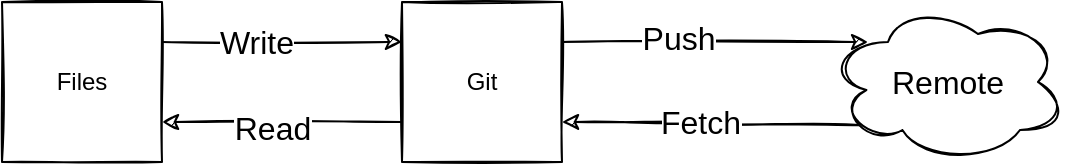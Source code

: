 <mxfile version="14.4.2" type="device" pages="16"><diagram id="5FfiWj4BBemSv1j-AXE8" name="database"><mxGraphModel dx="1674" dy="1055" grid="1" gridSize="10" guides="1" tooltips="1" connect="1" arrows="1" fold="1" page="1" pageScale="1" pageWidth="1654" pageHeight="1169" math="0" shadow="0"><root><mxCell id="0"/><mxCell id="1" parent="0"/><mxCell id="HzsxNcfsivrYwj_2FZzC-5" style="edgeStyle=orthogonalEdgeStyle;rounded=0;sketch=1;orthogonalLoop=1;jettySize=auto;html=1;exitX=1;exitY=0.25;exitDx=0;exitDy=0;entryX=0;entryY=0.25;entryDx=0;entryDy=0;" edge="1" parent="1" source="HzsxNcfsivrYwj_2FZzC-2" target="HzsxNcfsivrYwj_2FZzC-3"><mxGeometry relative="1" as="geometry"/></mxCell><mxCell id="N4dJ2T1HuX2t6C9KYFZ_-2" value="Write" style="edgeLabel;html=1;align=center;verticalAlign=middle;resizable=0;points=[];fontSize=16;" vertex="1" connectable="0" parent="HzsxNcfsivrYwj_2FZzC-5"><mxGeometry x="-0.217" relative="1" as="geometry"><mxPoint as="offset"/></mxGeometry></mxCell><mxCell id="HzsxNcfsivrYwj_2FZzC-2" value="Files" style="whiteSpace=wrap;html=1;aspect=fixed;sketch=1;" vertex="1" parent="1"><mxGeometry x="577" y="545" width="80" height="80" as="geometry"/></mxCell><mxCell id="N4dJ2T1HuX2t6C9KYFZ_-1" style="edgeStyle=orthogonalEdgeStyle;rounded=0;sketch=1;orthogonalLoop=1;jettySize=auto;html=1;exitX=0;exitY=0.75;exitDx=0;exitDy=0;entryX=1;entryY=0.75;entryDx=0;entryDy=0;fontSize=16;" edge="1" parent="1" source="HzsxNcfsivrYwj_2FZzC-3" target="HzsxNcfsivrYwj_2FZzC-2"><mxGeometry relative="1" as="geometry"/></mxCell><mxCell id="N4dJ2T1HuX2t6C9KYFZ_-3" value="Read" style="edgeLabel;html=1;align=center;verticalAlign=middle;resizable=0;points=[];fontSize=16;" vertex="1" connectable="0" parent="N4dJ2T1HuX2t6C9KYFZ_-1"><mxGeometry x="0.083" y="3" relative="1" as="geometry"><mxPoint as="offset"/></mxGeometry></mxCell><mxCell id="V5b7k1yKYVsPkeXFkGh9-2" style="edgeStyle=orthogonalEdgeStyle;rounded=0;sketch=1;orthogonalLoop=1;jettySize=auto;html=1;exitX=1;exitY=0.25;exitDx=0;exitDy=0;entryX=0.167;entryY=0.25;entryDx=0;entryDy=0;entryPerimeter=0;fontSize=16;" edge="1" parent="1" source="HzsxNcfsivrYwj_2FZzC-3" target="V5b7k1yKYVsPkeXFkGh9-1"><mxGeometry relative="1" as="geometry"/></mxCell><mxCell id="V5b7k1yKYVsPkeXFkGh9-4" value="Push" style="edgeLabel;html=1;align=center;verticalAlign=middle;resizable=0;points=[];fontSize=16;" vertex="1" connectable="0" parent="V5b7k1yKYVsPkeXFkGh9-2"><mxGeometry x="-0.242" y="2" relative="1" as="geometry"><mxPoint as="offset"/></mxGeometry></mxCell><mxCell id="HzsxNcfsivrYwj_2FZzC-3" value="Git" style="whiteSpace=wrap;html=1;aspect=fixed;sketch=1;" vertex="1" parent="1"><mxGeometry x="777" y="545" width="80" height="80" as="geometry"/></mxCell><mxCell id="V5b7k1yKYVsPkeXFkGh9-3" style="edgeStyle=orthogonalEdgeStyle;rounded=0;sketch=1;orthogonalLoop=1;jettySize=auto;html=1;exitX=0.13;exitY=0.77;exitDx=0;exitDy=0;exitPerimeter=0;entryX=1;entryY=0.75;entryDx=0;entryDy=0;fontSize=16;" edge="1" parent="1" source="V5b7k1yKYVsPkeXFkGh9-1" target="HzsxNcfsivrYwj_2FZzC-3"><mxGeometry relative="1" as="geometry"/></mxCell><mxCell id="V5b7k1yKYVsPkeXFkGh9-5" value="Fetch" style="edgeLabel;html=1;align=center;verticalAlign=middle;resizable=0;points=[];fontSize=16;" vertex="1" connectable="0" parent="V5b7k1yKYVsPkeXFkGh9-3"><mxGeometry x="0.115" y="-1" relative="1" as="geometry"><mxPoint x="2" y="1" as="offset"/></mxGeometry></mxCell><mxCell id="V5b7k1yKYVsPkeXFkGh9-1" value="Remote" style="ellipse;shape=cloud;whiteSpace=wrap;html=1;sketch=1;fontSize=16;" vertex="1" parent="1"><mxGeometry x="990" y="545" width="120" height="80" as="geometry"/></mxCell></root></mxGraphModel></diagram><diagram name="plumbing" id="SSlyy-1B9MP1QliqfhdV"><mxGraphModel dx="1674" dy="1055" grid="1" gridSize="10" guides="1" tooltips="1" connect="1" arrows="1" fold="1" page="1" pageScale="1" pageWidth="1654" pageHeight="1169" math="0" shadow="0"><root><mxCell id="6fO5ldiEOkjnhXWbv4rw-0"/><mxCell id="6fO5ldiEOkjnhXWbv4rw-1" parent="6fO5ldiEOkjnhXWbv4rw-0"/><mxCell id="EbIP9a8yR5Oai1Fs_MZm-2" value="&lt;b&gt;Project&lt;/b&gt;" style="rounded=1;whiteSpace=wrap;html=1;sketch=1;fontSize=24;labelPosition=center;verticalLabelPosition=top;align=center;verticalAlign=bottom;" vertex="1" parent="6fO5ldiEOkjnhXWbv4rw-1"><mxGeometry x="520" y="470" width="590" height="230" as="geometry"/></mxCell><mxCell id="EbIP9a8yR5Oai1Fs_MZm-1" value="Git" style="rounded=1;whiteSpace=wrap;html=1;sketch=1;fontSize=24;fontStyle=1;labelPosition=center;verticalLabelPosition=top;align=center;verticalAlign=bottom;" vertex="1" parent="6fO5ldiEOkjnhXWbv4rw-1"><mxGeometry x="540" y="760" width="470" height="170" as="geometry"/></mxCell><mxCell id="AFivq6wdwsH__DcrbejB-2" style="edgeStyle=none;rounded=0;sketch=1;orthogonalLoop=1;jettySize=auto;html=1;exitX=0;exitY=0.375;exitDx=0;exitDy=0;entryX=1;entryY=0.25;entryDx=0;entryDy=0;fontSize=16;exitPerimeter=0;" edge="1" parent="6fO5ldiEOkjnhXWbv4rw-1" source="6fO5ldiEOkjnhXWbv4rw-2" target="6fO5ldiEOkjnhXWbv4rw-4"><mxGeometry relative="1" as="geometry"/></mxCell><mxCell id="6fO5ldiEOkjnhXWbv4rw-2" value=".git" style="rounded=1;whiteSpace=wrap;html=1;dashed=1;sketch=1;fontStyle=1;fontSize=16;verticalAlign=top;" vertex="1" parent="6fO5ldiEOkjnhXWbv4rw-1"><mxGeometry x="757" y="505" width="320" height="160" as="geometry"/></mxCell><mxCell id="AFivq6wdwsH__DcrbejB-1" style="edgeStyle=none;rounded=0;sketch=1;orthogonalLoop=1;jettySize=auto;html=1;exitX=1;exitY=0.75;exitDx=0;exitDy=0;entryX=0;entryY=0.631;entryDx=0;entryDy=0;entryPerimeter=0;fontSize=16;" edge="1" parent="6fO5ldiEOkjnhXWbv4rw-1" source="6fO5ldiEOkjnhXWbv4rw-4" target="6fO5ldiEOkjnhXWbv4rw-2"><mxGeometry relative="1" as="geometry"/></mxCell><mxCell id="6fO5ldiEOkjnhXWbv4rw-4" value="Files" style="whiteSpace=wrap;html=1;aspect=fixed;sketch=1;" vertex="1" parent="6fO5ldiEOkjnhXWbv4rw-1"><mxGeometry x="577" y="545" width="80" height="80" as="geometry"/></mxCell><mxCell id="6fO5ldiEOkjnhXWbv4rw-5" style="edgeStyle=orthogonalEdgeStyle;rounded=0;sketch=1;orthogonalLoop=1;jettySize=auto;html=1;exitX=1;exitY=0.25;exitDx=0;exitDy=0;entryX=0;entryY=0.25;entryDx=0;entryDy=0;" edge="1" parent="6fO5ldiEOkjnhXWbv4rw-1" source="6fO5ldiEOkjnhXWbv4rw-6" target="6fO5ldiEOkjnhXWbv4rw-7"><mxGeometry relative="1" as="geometry"/></mxCell><mxCell id="6fO5ldiEOkjnhXWbv4rw-6" value="Stage&lt;br&gt;(Index)" style="whiteSpace=wrap;html=1;aspect=fixed;sketch=1;" vertex="1" parent="6fO5ldiEOkjnhXWbv4rw-1"><mxGeometry x="777" y="545" width="80" height="80" as="geometry"/></mxCell><mxCell id="AFivq6wdwsH__DcrbejB-3" style="edgeStyle=none;rounded=0;sketch=1;orthogonalLoop=1;jettySize=auto;html=1;exitX=0;exitY=0.75;exitDx=0;exitDy=0;entryX=1;entryY=0.75;entryDx=0;entryDy=0;fontSize=16;" edge="1" parent="6fO5ldiEOkjnhXWbv4rw-1" source="6fO5ldiEOkjnhXWbv4rw-7" target="6fO5ldiEOkjnhXWbv4rw-6"><mxGeometry relative="1" as="geometry"/></mxCell><mxCell id="6fO5ldiEOkjnhXWbv4rw-7" value="Objects" style="whiteSpace=wrap;html=1;aspect=fixed;sketch=1;" vertex="1" parent="6fO5ldiEOkjnhXWbv4rw-1"><mxGeometry x="977" y="545" width="80" height="80" as="geometry"/></mxCell><mxCell id="6fO5ldiEOkjnhXWbv4rw-8" value="add&lt;br&gt;commit&lt;br&gt;checkout" style="text;html=1;strokeColor=none;fillColor=none;align=center;verticalAlign=middle;whiteSpace=wrap;rounded=0;sketch=1;fontSize=16;" vertex="1" parent="6fO5ldiEOkjnhXWbv4rw-1"><mxGeometry x="577" y="780" width="80" height="70" as="geometry"/></mxCell><mxCell id="AFivq6wdwsH__DcrbejB-0" style="edgeStyle=none;rounded=0;sketch=1;orthogonalLoop=1;jettySize=auto;html=1;exitX=0.75;exitY=0;exitDx=0;exitDy=0;entryX=0.5;entryY=1;entryDx=0;entryDy=0;fontSize=16;" edge="1" parent="6fO5ldiEOkjnhXWbv4rw-1" source="6fO5ldiEOkjnhXWbv4rw-9" target="6fO5ldiEOkjnhXWbv4rw-7"><mxGeometry relative="1" as="geometry"/></mxCell><mxCell id="6fO5ldiEOkjnhXWbv4rw-9" value="update-index&lt;br&gt;hash-object&lt;br&gt;write-tree&lt;br&gt;cat-file" style="text;html=1;strokeColor=none;fillColor=none;align=center;verticalAlign=middle;whiteSpace=wrap;rounded=0;sketch=1;fontSize=16;" vertex="1" parent="6fO5ldiEOkjnhXWbv4rw-1"><mxGeometry x="864" y="780" width="113" height="70" as="geometry"/></mxCell><mxCell id="6fO5ldiEOkjnhXWbv4rw-10" value="" style="endArrow=classic;html=1;fontSize=16;exitX=0.5;exitY=0;exitDx=0;exitDy=0;entryX=0.5;entryY=1;entryDx=0;entryDy=0;" edge="1" parent="6fO5ldiEOkjnhXWbv4rw-1" source="6fO5ldiEOkjnhXWbv4rw-8" target="6fO5ldiEOkjnhXWbv4rw-4"><mxGeometry width="50" height="50" relative="1" as="geometry"><mxPoint x="700" y="670" as="sourcePoint"/><mxPoint x="710" y="590" as="targetPoint"/></mxGeometry></mxCell><mxCell id="6fO5ldiEOkjnhXWbv4rw-11" value="" style="endArrow=classic;html=1;fontSize=16;exitX=0.25;exitY=0;exitDx=0;exitDy=0;entryX=0.5;entryY=1;entryDx=0;entryDy=0;" edge="1" parent="6fO5ldiEOkjnhXWbv4rw-1" source="6fO5ldiEOkjnhXWbv4rw-9" target="6fO5ldiEOkjnhXWbv4rw-6"><mxGeometry width="50" height="50" relative="1" as="geometry"><mxPoint x="850" y="770" as="sourcePoint"/><mxPoint x="900" y="720" as="targetPoint"/></mxGeometry></mxCell><mxCell id="6fO5ldiEOkjnhXWbv4rw-12" value="Commands&lt;br&gt;(Porcelin)" style="text;html=1;strokeColor=none;fillColor=none;align=center;verticalAlign=middle;whiteSpace=wrap;rounded=0;sketch=1;fontSize=16;fontStyle=1" vertex="1" parent="6fO5ldiEOkjnhXWbv4rw-1"><mxGeometry x="560" y="880" width="120" height="20" as="geometry"/></mxCell><mxCell id="6fO5ldiEOkjnhXWbv4rw-13" value="Sub-commands&lt;br&gt;(Plumbing)" style="text;html=1;strokeColor=none;fillColor=none;align=center;verticalAlign=middle;whiteSpace=wrap;rounded=0;sketch=1;fontSize=16;fontStyle=1" vertex="1" parent="6fO5ldiEOkjnhXWbv4rw-1"><mxGeometry x="855.75" y="870" width="129.5" height="20" as="geometry"/></mxCell></root></mxGraphModel></diagram><diagram id="qLPdeUxPsQsSvl-rydTW" name="deltas"><mxGraphModel dx="1972" dy="1055" grid="1" gridSize="10" guides="1" tooltips="1" connect="1" arrows="1" fold="1" page="1" pageScale="1" pageWidth="1654" pageHeight="1169" math="0" shadow="0"><root><mxCell id="fPuQCUSSMBDBGdT-UiFx-0"/><mxCell id="fPuQCUSSMBDBGdT-UiFx-1" parent="fPuQCUSSMBDBGdT-UiFx-0"/><mxCell id="bpMj4VMFA9Kr1gVVO7X_-25" value="" style="rounded=1;whiteSpace=wrap;html=1;sketch=1;fontSize=24;" vertex="1" parent="fPuQCUSSMBDBGdT-UiFx-1"><mxGeometry x="720" y="340" width="160" height="380" as="geometry"/></mxCell><mxCell id="bpMj4VMFA9Kr1gVVO7X_-26" value="" style="rounded=1;whiteSpace=wrap;html=1;sketch=1;fontSize=24;" vertex="1" parent="fPuQCUSSMBDBGdT-UiFx-1"><mxGeometry x="930" y="340" width="160" height="380" as="geometry"/></mxCell><mxCell id="bpMj4VMFA9Kr1gVVO7X_-27" value="" style="rounded=1;whiteSpace=wrap;html=1;sketch=1;fontSize=24;" vertex="1" parent="fPuQCUSSMBDBGdT-UiFx-1"><mxGeometry x="1140" y="340" width="160" height="380" as="geometry"/></mxCell><mxCell id="bpMj4VMFA9Kr1gVVO7X_-24" value="" style="rounded=1;whiteSpace=wrap;html=1;sketch=1;fontSize=24;" vertex="1" parent="fPuQCUSSMBDBGdT-UiFx-1"><mxGeometry x="510" y="340" width="160" height="380" as="geometry"/></mxCell><mxCell id="bpMj4VMFA9Kr1gVVO7X_-20" style="edgeStyle=none;rounded=0;sketch=1;orthogonalLoop=1;jettySize=auto;html=1;exitX=1;exitY=0.5;exitDx=0;exitDy=0;entryX=0;entryY=0.5;entryDx=0;entryDy=0;fontSize=24;" edge="1" parent="fPuQCUSSMBDBGdT-UiFx-1" source="bpMj4VMFA9Kr1gVVO7X_-0" target="bpMj4VMFA9Kr1gVVO7X_-7"><mxGeometry relative="1" as="geometry"/></mxCell><mxCell id="bpMj4VMFA9Kr1gVVO7X_-0" value="File A" style="rounded=1;whiteSpace=wrap;html=1;sketch=1;fontSize=24;" vertex="1" parent="fPuQCUSSMBDBGdT-UiFx-1"><mxGeometry x="530" y="470" width="120" height="60" as="geometry"/></mxCell><mxCell id="bpMj4VMFA9Kr1gVVO7X_-17" style="edgeStyle=none;rounded=0;sketch=1;orthogonalLoop=1;jettySize=auto;html=1;exitX=1;exitY=0.5;exitDx=0;exitDy=0;entryX=0;entryY=0.5;entryDx=0;entryDy=0;fontSize=24;" edge="1" parent="fPuQCUSSMBDBGdT-UiFx-1" source="bpMj4VMFA9Kr1gVVO7X_-1" target="bpMj4VMFA9Kr1gVVO7X_-16"><mxGeometry relative="1" as="geometry"/></mxCell><mxCell id="bpMj4VMFA9Kr1gVVO7X_-1" value="File B" style="rounded=1;whiteSpace=wrap;html=1;sketch=1;fontSize=24;" vertex="1" parent="fPuQCUSSMBDBGdT-UiFx-1"><mxGeometry x="530" y="555" width="120" height="60" as="geometry"/></mxCell><mxCell id="bpMj4VMFA9Kr1gVVO7X_-21" style="edgeStyle=none;rounded=0;sketch=1;orthogonalLoop=1;jettySize=auto;html=1;exitX=1;exitY=0.5;exitDx=0;exitDy=0;fontSize=24;" edge="1" parent="fPuQCUSSMBDBGdT-UiFx-1" source="bpMj4VMFA9Kr1gVVO7X_-2" target="bpMj4VMFA9Kr1gVVO7X_-9"><mxGeometry relative="1" as="geometry"/></mxCell><mxCell id="bpMj4VMFA9Kr1gVVO7X_-2" value="File C" style="rounded=1;whiteSpace=wrap;html=1;sketch=1;fontSize=24;" vertex="1" parent="fPuQCUSSMBDBGdT-UiFx-1"><mxGeometry x="530" y="640" width="120" height="60" as="geometry"/></mxCell><mxCell id="bpMj4VMFA9Kr1gVVO7X_-3" value="Version 1" style="rounded=1;whiteSpace=wrap;html=1;sketch=1;fontSize=24;" vertex="1" parent="fPuQCUSSMBDBGdT-UiFx-1"><mxGeometry x="530" y="360" width="120" height="60" as="geometry"/></mxCell><mxCell id="bpMj4VMFA9Kr1gVVO7X_-4" value="Version 2" style="rounded=1;whiteSpace=wrap;html=1;sketch=1;fontSize=24;" vertex="1" parent="fPuQCUSSMBDBGdT-UiFx-1"><mxGeometry x="740" y="360" width="120" height="60" as="geometry"/></mxCell><mxCell id="bpMj4VMFA9Kr1gVVO7X_-5" value="Version 3" style="rounded=1;whiteSpace=wrap;html=1;sketch=1;fontSize=24;" vertex="1" parent="fPuQCUSSMBDBGdT-UiFx-1"><mxGeometry x="950" y="360" width="120" height="60" as="geometry"/></mxCell><mxCell id="bpMj4VMFA9Kr1gVVO7X_-6" value="Version 4" style="rounded=1;whiteSpace=wrap;html=1;sketch=1;fontSize=24;" vertex="1" parent="fPuQCUSSMBDBGdT-UiFx-1"><mxGeometry x="1160" y="360" width="120" height="60" as="geometry"/></mxCell><mxCell id="bpMj4VMFA9Kr1gVVO7X_-19" style="edgeStyle=none;rounded=0;sketch=1;orthogonalLoop=1;jettySize=auto;html=1;exitX=1;exitY=0.5;exitDx=0;exitDy=0;entryX=0;entryY=0.5;entryDx=0;entryDy=0;fontSize=24;" edge="1" parent="fPuQCUSSMBDBGdT-UiFx-1" source="bpMj4VMFA9Kr1gVVO7X_-7" target="bpMj4VMFA9Kr1gVVO7X_-13"><mxGeometry relative="1" as="geometry"/></mxCell><mxCell id="bpMj4VMFA9Kr1gVVO7X_-7" value="&lt;p class=&quot;MsoNormal&quot; style=&quot;margin: 0cm ; font-size: 12pt ; font-family: &amp;#34;calibri&amp;#34; , sans-serif&quot;&gt;&lt;/p&gt;D1" style="rounded=1;whiteSpace=wrap;html=1;sketch=1;fontSize=24;" vertex="1" parent="fPuQCUSSMBDBGdT-UiFx-1"><mxGeometry x="740" y="470" width="120" height="60" as="geometry"/></mxCell><mxCell id="bpMj4VMFA9Kr1gVVO7X_-22" style="edgeStyle=none;rounded=0;sketch=1;orthogonalLoop=1;jettySize=auto;html=1;exitX=1;exitY=0.5;exitDx=0;exitDy=0;entryX=0;entryY=0.5;entryDx=0;entryDy=0;fontSize=24;" edge="1" parent="fPuQCUSSMBDBGdT-UiFx-1" source="bpMj4VMFA9Kr1gVVO7X_-9" target="bpMj4VMFA9Kr1gVVO7X_-12"><mxGeometry relative="1" as="geometry"/></mxCell><mxCell id="bpMj4VMFA9Kr1gVVO7X_-9" value="D1" style="rounded=1;whiteSpace=wrap;html=1;sketch=1;fontSize=24;" vertex="1" parent="fPuQCUSSMBDBGdT-UiFx-1"><mxGeometry x="740" y="640" width="120" height="60" as="geometry"/></mxCell><mxCell id="bpMj4VMFA9Kr1gVVO7X_-23" style="edgeStyle=none;rounded=0;sketch=1;orthogonalLoop=1;jettySize=auto;html=1;exitX=1;exitY=0.5;exitDx=0;exitDy=0;fontSize=24;" edge="1" parent="fPuQCUSSMBDBGdT-UiFx-1" source="bpMj4VMFA9Kr1gVVO7X_-12"><mxGeometry relative="1" as="geometry"><mxPoint x="1280" y="670" as="targetPoint"/></mxGeometry></mxCell><mxCell id="bpMj4VMFA9Kr1gVVO7X_-12" value="D2" style="rounded=1;whiteSpace=wrap;html=1;sketch=1;fontSize=24;" vertex="1" parent="fPuQCUSSMBDBGdT-UiFx-1"><mxGeometry x="950" y="640" width="120" height="60" as="geometry"/></mxCell><mxCell id="bpMj4VMFA9Kr1gVVO7X_-13" value="D2" style="rounded=1;whiteSpace=wrap;html=1;sketch=1;fontSize=24;" vertex="1" parent="fPuQCUSSMBDBGdT-UiFx-1"><mxGeometry x="1160" y="470" width="120" height="60" as="geometry"/></mxCell><mxCell id="bpMj4VMFA9Kr1gVVO7X_-14" value="D2" style="rounded=1;whiteSpace=wrap;html=1;sketch=1;fontSize=24;" vertex="1" parent="fPuQCUSSMBDBGdT-UiFx-1"><mxGeometry x="1160" y="555" width="120" height="60" as="geometry"/></mxCell><mxCell id="bpMj4VMFA9Kr1gVVO7X_-18" style="edgeStyle=none;rounded=0;sketch=1;orthogonalLoop=1;jettySize=auto;html=1;exitX=1;exitY=0.5;exitDx=0;exitDy=0;entryX=0;entryY=0.5;entryDx=0;entryDy=0;fontSize=24;" edge="1" parent="fPuQCUSSMBDBGdT-UiFx-1" source="bpMj4VMFA9Kr1gVVO7X_-16" target="bpMj4VMFA9Kr1gVVO7X_-14"><mxGeometry relative="1" as="geometry"/></mxCell><mxCell id="bpMj4VMFA9Kr1gVVO7X_-16" value="D1" style="rounded=1;whiteSpace=wrap;html=1;sketch=1;fontSize=24;" vertex="1" parent="fPuQCUSSMBDBGdT-UiFx-1"><mxGeometry x="950" y="555" width="120" height="60" as="geometry"/></mxCell></root></mxGraphModel></diagram><diagram name="snapshots" id="0UDQzL5tnSP9SmYrthZT"><mxGraphModel dx="1972" dy="1055" grid="1" gridSize="10" guides="1" tooltips="1" connect="1" arrows="1" fold="1" page="1" pageScale="1" pageWidth="1654" pageHeight="1169" math="0" shadow="0"><root><mxCell id="ErH4QK2BOgmeudkqMSxV-0"/><mxCell id="ErH4QK2BOgmeudkqMSxV-1" parent="ErH4QK2BOgmeudkqMSxV-0"/><mxCell id="ErH4QK2BOgmeudkqMSxV-2" value="" style="rounded=1;whiteSpace=wrap;html=1;sketch=1;fontSize=24;" vertex="1" parent="ErH4QK2BOgmeudkqMSxV-1"><mxGeometry x="720" y="340" width="160" height="380" as="geometry"/></mxCell><mxCell id="ErH4QK2BOgmeudkqMSxV-3" value="" style="rounded=1;whiteSpace=wrap;html=1;sketch=1;fontSize=24;" vertex="1" parent="ErH4QK2BOgmeudkqMSxV-1"><mxGeometry x="930" y="340" width="160" height="380" as="geometry"/></mxCell><mxCell id="ErH4QK2BOgmeudkqMSxV-4" value="" style="rounded=1;whiteSpace=wrap;html=1;sketch=1;fontSize=24;" vertex="1" parent="ErH4QK2BOgmeudkqMSxV-1"><mxGeometry x="1140" y="340" width="160" height="380" as="geometry"/></mxCell><mxCell id="ErH4QK2BOgmeudkqMSxV-5" value="" style="rounded=1;whiteSpace=wrap;html=1;sketch=1;fontSize=24;" vertex="1" parent="ErH4QK2BOgmeudkqMSxV-1"><mxGeometry x="510" y="340" width="160" height="380" as="geometry"/></mxCell><mxCell id="ErH4QK2BOgmeudkqMSxV-6" style="edgeStyle=none;rounded=0;sketch=1;orthogonalLoop=1;jettySize=auto;html=1;exitX=1;exitY=0.5;exitDx=0;exitDy=0;entryX=0;entryY=0.5;entryDx=0;entryDy=0;fontSize=24;" edge="1" parent="ErH4QK2BOgmeudkqMSxV-1" source="ErH4QK2BOgmeudkqMSxV-7" target="ErH4QK2BOgmeudkqMSxV-17"><mxGeometry relative="1" as="geometry"/></mxCell><mxCell id="ErH4QK2BOgmeudkqMSxV-7" value="File A" style="rounded=1;whiteSpace=wrap;html=1;sketch=1;fontSize=24;" vertex="1" parent="ErH4QK2BOgmeudkqMSxV-1"><mxGeometry x="530" y="470" width="120" height="60" as="geometry"/></mxCell><mxCell id="ErH4QK2BOgmeudkqMSxV-31" style="edgeStyle=none;rounded=0;sketch=1;orthogonalLoop=1;jettySize=auto;html=1;exitX=1;exitY=0.5;exitDx=0;exitDy=0;entryX=0;entryY=0.5;entryDx=0;entryDy=0;fontSize=24;" edge="1" parent="ErH4QK2BOgmeudkqMSxV-1" source="ErH4QK2BOgmeudkqMSxV-9" target="ErH4QK2BOgmeudkqMSxV-27"><mxGeometry relative="1" as="geometry"/></mxCell><mxCell id="ErH4QK2BOgmeudkqMSxV-9" value="File B" style="rounded=1;whiteSpace=wrap;html=1;sketch=1;fontSize=24;" vertex="1" parent="ErH4QK2BOgmeudkqMSxV-1"><mxGeometry x="530" y="555" width="120" height="60" as="geometry"/></mxCell><mxCell id="ErH4QK2BOgmeudkqMSxV-10" style="edgeStyle=none;rounded=0;sketch=1;orthogonalLoop=1;jettySize=auto;html=1;exitX=1;exitY=0.5;exitDx=0;exitDy=0;fontSize=24;" edge="1" parent="ErH4QK2BOgmeudkqMSxV-1" source="ErH4QK2BOgmeudkqMSxV-11" target="ErH4QK2BOgmeudkqMSxV-19"><mxGeometry relative="1" as="geometry"/></mxCell><mxCell id="ErH4QK2BOgmeudkqMSxV-11" value="File C" style="rounded=1;whiteSpace=wrap;html=1;sketch=1;fontSize=24;" vertex="1" parent="ErH4QK2BOgmeudkqMSxV-1"><mxGeometry x="530" y="640" width="120" height="60" as="geometry"/></mxCell><mxCell id="ErH4QK2BOgmeudkqMSxV-12" value="Version 1" style="rounded=1;whiteSpace=wrap;html=1;sketch=1;fontSize=24;" vertex="1" parent="ErH4QK2BOgmeudkqMSxV-1"><mxGeometry x="530" y="360" width="120" height="60" as="geometry"/></mxCell><mxCell id="ErH4QK2BOgmeudkqMSxV-13" value="Version 2" style="rounded=1;whiteSpace=wrap;html=1;sketch=1;fontSize=24;" vertex="1" parent="ErH4QK2BOgmeudkqMSxV-1"><mxGeometry x="740" y="360" width="120" height="60" as="geometry"/></mxCell><mxCell id="ErH4QK2BOgmeudkqMSxV-14" value="Version 3" style="rounded=1;whiteSpace=wrap;html=1;sketch=1;fontSize=24;" vertex="1" parent="ErH4QK2BOgmeudkqMSxV-1"><mxGeometry x="950" y="360" width="120" height="60" as="geometry"/></mxCell><mxCell id="ErH4QK2BOgmeudkqMSxV-15" value="Version 4" style="rounded=1;whiteSpace=wrap;html=1;sketch=1;fontSize=24;" vertex="1" parent="ErH4QK2BOgmeudkqMSxV-1"><mxGeometry x="1160" y="360" width="120" height="60" as="geometry"/></mxCell><mxCell id="ErH4QK2BOgmeudkqMSxV-32" style="edgeStyle=none;rounded=0;sketch=1;orthogonalLoop=1;jettySize=auto;html=1;exitX=1;exitY=0.5;exitDx=0;exitDy=0;entryX=0;entryY=0.5;entryDx=0;entryDy=0;fontSize=24;" edge="1" parent="ErH4QK2BOgmeudkqMSxV-1" source="ErH4QK2BOgmeudkqMSxV-17" target="ErH4QK2BOgmeudkqMSxV-26"><mxGeometry relative="1" as="geometry"/></mxCell><mxCell id="ErH4QK2BOgmeudkqMSxV-17" value="A1" style="rounded=1;whiteSpace=wrap;html=1;sketch=1;fontSize=24;" vertex="1" parent="ErH4QK2BOgmeudkqMSxV-1"><mxGeometry x="740" y="470" width="120" height="60" as="geometry"/></mxCell><mxCell id="ErH4QK2BOgmeudkqMSxV-18" style="edgeStyle=none;rounded=0;sketch=1;orthogonalLoop=1;jettySize=auto;html=1;exitX=1;exitY=0.5;exitDx=0;exitDy=0;entryX=0;entryY=0.5;entryDx=0;entryDy=0;fontSize=24;" edge="1" parent="ErH4QK2BOgmeudkqMSxV-1" source="ErH4QK2BOgmeudkqMSxV-19" target="ErH4QK2BOgmeudkqMSxV-21"><mxGeometry relative="1" as="geometry"/></mxCell><mxCell id="ErH4QK2BOgmeudkqMSxV-19" value="C1" style="rounded=1;whiteSpace=wrap;html=1;sketch=1;fontSize=24;" vertex="1" parent="ErH4QK2BOgmeudkqMSxV-1"><mxGeometry x="740" y="640" width="120" height="60" as="geometry"/></mxCell><mxCell id="ErH4QK2BOgmeudkqMSxV-29" style="edgeStyle=none;rounded=0;sketch=1;orthogonalLoop=1;jettySize=auto;html=1;exitX=1;exitY=0.5;exitDx=0;exitDy=0;entryX=0;entryY=0.5;entryDx=0;entryDy=0;fontSize=24;" edge="1" parent="ErH4QK2BOgmeudkqMSxV-1" source="ErH4QK2BOgmeudkqMSxV-21" target="ErH4QK2BOgmeudkqMSxV-28"><mxGeometry relative="1" as="geometry"/></mxCell><mxCell id="ErH4QK2BOgmeudkqMSxV-21" value="C2" style="rounded=1;whiteSpace=wrap;html=1;sketch=1;fontSize=24;" vertex="1" parent="ErH4QK2BOgmeudkqMSxV-1"><mxGeometry x="950" y="640" width="120" height="60" as="geometry"/></mxCell><mxCell id="ErH4QK2BOgmeudkqMSxV-22" value="A2" style="rounded=1;whiteSpace=wrap;html=1;sketch=1;fontSize=24;" vertex="1" parent="ErH4QK2BOgmeudkqMSxV-1"><mxGeometry x="1160" y="470" width="120" height="60" as="geometry"/></mxCell><mxCell id="ErH4QK2BOgmeudkqMSxV-23" value="B1" style="rounded=1;whiteSpace=wrap;html=1;sketch=1;fontSize=24;" vertex="1" parent="ErH4QK2BOgmeudkqMSxV-1"><mxGeometry x="1160" y="555" width="120" height="60" as="geometry"/></mxCell><mxCell id="ErH4QK2BOgmeudkqMSxV-24" style="edgeStyle=none;rounded=0;sketch=1;orthogonalLoop=1;jettySize=auto;html=1;exitX=1;exitY=0.5;exitDx=0;exitDy=0;entryX=0;entryY=0.5;entryDx=0;entryDy=0;fontSize=24;" edge="1" parent="ErH4QK2BOgmeudkqMSxV-1" source="ErH4QK2BOgmeudkqMSxV-25" target="ErH4QK2BOgmeudkqMSxV-23"><mxGeometry relative="1" as="geometry"/></mxCell><mxCell id="ErH4QK2BOgmeudkqMSxV-25" value="B" style="rounded=1;whiteSpace=wrap;html=1;sketch=1;fontSize=24;dashed=1;" vertex="1" parent="ErH4QK2BOgmeudkqMSxV-1"><mxGeometry x="950" y="555" width="120" height="60" as="geometry"/></mxCell><mxCell id="ErH4QK2BOgmeudkqMSxV-33" style="edgeStyle=none;rounded=0;sketch=1;orthogonalLoop=1;jettySize=auto;html=1;exitX=1;exitY=0.5;exitDx=0;exitDy=0;entryX=0;entryY=0.5;entryDx=0;entryDy=0;fontSize=24;" edge="1" parent="ErH4QK2BOgmeudkqMSxV-1" source="ErH4QK2BOgmeudkqMSxV-26" target="ErH4QK2BOgmeudkqMSxV-22"><mxGeometry relative="1" as="geometry"/></mxCell><mxCell id="ErH4QK2BOgmeudkqMSxV-26" value="A1" style="rounded=1;whiteSpace=wrap;html=1;sketch=1;fontSize=24;dashed=1;" vertex="1" parent="ErH4QK2BOgmeudkqMSxV-1"><mxGeometry x="950" y="470" width="120" height="60" as="geometry"/></mxCell><mxCell id="ErH4QK2BOgmeudkqMSxV-30" style="edgeStyle=none;rounded=0;sketch=1;orthogonalLoop=1;jettySize=auto;html=1;exitX=1;exitY=0.5;exitDx=0;exitDy=0;entryX=0;entryY=0.5;entryDx=0;entryDy=0;fontSize=24;" edge="1" parent="ErH4QK2BOgmeudkqMSxV-1" source="ErH4QK2BOgmeudkqMSxV-27" target="ErH4QK2BOgmeudkqMSxV-25"><mxGeometry relative="1" as="geometry"/></mxCell><mxCell id="ErH4QK2BOgmeudkqMSxV-27" value="B" style="rounded=1;whiteSpace=wrap;html=1;sketch=1;fontSize=24;dashed=1;" vertex="1" parent="ErH4QK2BOgmeudkqMSxV-1"><mxGeometry x="740" y="555" width="120" height="60" as="geometry"/></mxCell><mxCell id="ErH4QK2BOgmeudkqMSxV-28" value="C2" style="rounded=1;whiteSpace=wrap;html=1;sketch=1;fontSize=24;dashed=1;" vertex="1" parent="ErH4QK2BOgmeudkqMSxV-1"><mxGeometry x="1160" y="640" width="120" height="60" as="geometry"/></mxCell></root></mxGraphModel></diagram><diagram id="1ZRlgWWU_hMucYj5f5M7" name="areas"><mxGraphModel dx="1972" dy="1055" grid="1" gridSize="10" guides="1" tooltips="1" connect="1" arrows="1" fold="1" page="1" pageScale="1" pageWidth="1654" pageHeight="1169" math="0" shadow="0"><root><mxCell id="SHQzbRmrdDwbeg0J5HQz-0"/><mxCell id="SHQzbRmrdDwbeg0J5HQz-1" parent="SHQzbRmrdDwbeg0J5HQz-0"/><mxCell id="SHQzbRmrdDwbeg0J5HQz-2" value="Arbetskatalog" style="rounded=0;whiteSpace=wrap;html=1;sketch=1;fontSize=24;" vertex="1" parent="SHQzbRmrdDwbeg0J5HQz-1"><mxGeometry x="130" y="250" width="160" height="80" as="geometry"/></mxCell><mxCell id="SHQzbRmrdDwbeg0J5HQz-3" value="Preparingsyta&lt;br&gt;(Stage/Index)" style="rounded=0;whiteSpace=wrap;html=1;sketch=1;fontSize=24;" vertex="1" parent="SHQzbRmrdDwbeg0J5HQz-1"><mxGeometry x="440" y="250" width="160" height="80" as="geometry"/></mxCell><mxCell id="SHQzbRmrdDwbeg0J5HQz-4" value="Databas&lt;br&gt;(.git)" style="rounded=0;whiteSpace=wrap;html=1;sketch=1;fontSize=24;" vertex="1" parent="SHQzbRmrdDwbeg0J5HQz-1"><mxGeometry x="780" y="250" width="160" height="80" as="geometry"/></mxCell><mxCell id="SHQzbRmrdDwbeg0J5HQz-5" value="" style="endArrow=none;html=1;fontSize=24;entryX=0.5;entryY=1;entryDx=0;entryDy=0;strokeWidth=3;" edge="1" parent="SHQzbRmrdDwbeg0J5HQz-1" target="SHQzbRmrdDwbeg0J5HQz-2"><mxGeometry width="50" height="50" relative="1" as="geometry"><mxPoint x="210" y="720" as="sourcePoint"/><mxPoint x="210" y="340" as="targetPoint"/></mxGeometry></mxCell><mxCell id="SHQzbRmrdDwbeg0J5HQz-6" value="" style="endArrow=none;html=1;fontSize=24;entryX=0.5;entryY=1;entryDx=0;entryDy=0;strokeWidth=3;" edge="1" parent="SHQzbRmrdDwbeg0J5HQz-1"><mxGeometry width="50" height="50" relative="1" as="geometry"><mxPoint x="520" y="720" as="sourcePoint"/><mxPoint x="519.5" y="330" as="targetPoint"/></mxGeometry></mxCell><mxCell id="SHQzbRmrdDwbeg0J5HQz-7" value="" style="endArrow=none;html=1;fontSize=24;entryX=0.5;entryY=1;entryDx=0;entryDy=0;strokeWidth=3;" edge="1" parent="SHQzbRmrdDwbeg0J5HQz-1"><mxGeometry width="50" height="50" relative="1" as="geometry"><mxPoint x="860" y="720" as="sourcePoint"/><mxPoint x="859.5" y="330" as="targetPoint"/></mxGeometry></mxCell><mxCell id="SHQzbRmrdDwbeg0J5HQz-10" value="" style="endArrow=blockThin;html=1;strokeWidth=31;fillColor=#000000;fontSize=24;endFill=1;" edge="1" parent="SHQzbRmrdDwbeg0J5HQz-1"><mxGeometry relative="1" as="geometry"><mxPoint x="860" y="400" as="sourcePoint"/><mxPoint x="220" y="400" as="targetPoint"/></mxGeometry></mxCell><mxCell id="SHQzbRmrdDwbeg0J5HQz-11" value="Hämta filer (check out)" style="edgeLabel;resizable=0;html=1;align=center;verticalAlign=middle;fontColor=#F5F5F5;labelBackgroundColor=#000000;fontSize=18;fontStyle=1" connectable="0" vertex="1" parent="SHQzbRmrdDwbeg0J5HQz-10"><mxGeometry relative="1" as="geometry"><mxPoint x="165" as="offset"/></mxGeometry></mxCell><mxCell id="SHQzbRmrdDwbeg0J5HQz-12" value="" style="endArrow=blockThin;html=1;strokeWidth=31;fillColor=#000000;fontSize=24;endFill=1;" edge="1" parent="SHQzbRmrdDwbeg0J5HQz-1"><mxGeometry relative="1" as="geometry"><mxPoint x="210" y="520" as="sourcePoint"/><mxPoint x="500" y="520" as="targetPoint"/></mxGeometry></mxCell><mxCell id="SHQzbRmrdDwbeg0J5HQz-13" value="Förbered ändringar (stage)" style="edgeLabel;resizable=0;html=1;align=center;verticalAlign=middle;fontColor=#F5F5F5;labelBackgroundColor=#000000;fontSize=18;fontStyle=1" connectable="0" vertex="1" parent="SHQzbRmrdDwbeg0J5HQz-12"><mxGeometry relative="1" as="geometry"><mxPoint x="-30" y="-2" as="offset"/></mxGeometry></mxCell><mxCell id="SHQzbRmrdDwbeg0J5HQz-14" value="" style="endArrow=blockThin;html=1;strokeWidth=31;fillColor=#000000;fontSize=24;endFill=1;" edge="1" parent="SHQzbRmrdDwbeg0J5HQz-1"><mxGeometry relative="1" as="geometry"><mxPoint x="520" y="599" as="sourcePoint"/><mxPoint x="840" y="599" as="targetPoint"/></mxGeometry></mxCell><mxCell id="SHQzbRmrdDwbeg0J5HQz-15" value="Spara ändringar (commit)" style="edgeLabel;resizable=0;html=1;align=center;verticalAlign=middle;fontColor=#F5F5F5;labelBackgroundColor=#000000;fontSize=18;fontStyle=1" connectable="0" vertex="1" parent="SHQzbRmrdDwbeg0J5HQz-14"><mxGeometry relative="1" as="geometry"><mxPoint x="-50" as="offset"/></mxGeometry></mxCell></root></mxGraphModel></diagram><diagram id="aPprPF4WH_Fy9qFcLNKO" name="objects"><mxGraphModel dx="1972" dy="1055" grid="1" gridSize="10" guides="1" tooltips="1" connect="1" arrows="1" fold="1" page="1" pageScale="1" pageWidth="1654" pageHeight="1169" math="0" shadow="0"><root><mxCell id="v8FQVYapymcr5gGxDdYX-0"/><mxCell id="v8FQVYapymcr5gGxDdYX-1" parent="v8FQVYapymcr5gGxDdYX-0"/><mxCell id="v8FQVYapymcr5gGxDdYX-4" style="edgeStyle=none;rounded=0;sketch=1;orthogonalLoop=1;jettySize=auto;html=1;exitX=0.5;exitY=1;exitDx=0;exitDy=0;endArrow=classic;endFill=1;strokeWidth=1;fillColor=#000000;fontSize=18;fontColor=#000000;entryX=0.311;entryY=0.25;entryDx=0;entryDy=0;entryPerimeter=0;" edge="1" parent="v8FQVYapymcr5gGxDdYX-1" target="w56n-1gYFogqqiKNXmiN-2"><mxGeometry relative="1" as="geometry"><mxPoint x="680" y="440" as="targetPoint"/><mxPoint x="510" y="320" as="sourcePoint"/></mxGeometry></mxCell><mxCell id="DJWcFrkxMZJbQ6i-knPD-3" value="dir1" style="edgeLabel;html=1;align=center;verticalAlign=middle;resizable=0;points=[];fontSize=16;fontColor=#000000;fontStyle=2" vertex="1" connectable="0" parent="v8FQVYapymcr5gGxDdYX-4"><mxGeometry x="-0.158" y="1" relative="1" as="geometry"><mxPoint as="offset"/></mxGeometry></mxCell><mxCell id="v8FQVYapymcr5gGxDdYX-9" style="edgeStyle=none;rounded=0;sketch=1;orthogonalLoop=1;jettySize=auto;html=1;exitX=0.5;exitY=1;exitDx=0;exitDy=0;endArrow=classic;endFill=1;strokeWidth=1;fillColor=#000000;fontSize=2;fontColor=#000000;" edge="1" parent="v8FQVYapymcr5gGxDdYX-1" target="TWOUrRPcYbAu8oRaY69V-1"><mxGeometry relative="1" as="geometry"><mxPoint x="510" y="320" as="sourcePoint"/><mxPoint x="510" y="440" as="targetPoint"/></mxGeometry></mxCell><mxCell id="DJWcFrkxMZJbQ6i-knPD-2" value="file2.txt" style="edgeLabel;html=1;align=center;verticalAlign=middle;resizable=0;points=[];fontSize=16;fontColor=#000000;fontStyle=2" vertex="1" connectable="0" parent="v8FQVYapymcr5gGxDdYX-9"><mxGeometry y="-1" relative="1" as="geometry"><mxPoint as="offset"/></mxGeometry></mxCell><mxCell id="v8FQVYapymcr5gGxDdYX-10" style="edgeStyle=none;rounded=0;sketch=1;orthogonalLoop=1;jettySize=auto;html=1;exitX=0.5;exitY=1;exitDx=0;exitDy=0;endArrow=classic;endFill=1;strokeWidth=1;fillColor=#000000;fontSize=2;fontColor=#000000;" edge="1" parent="v8FQVYapymcr5gGxDdYX-1" target="TWOUrRPcYbAu8oRaY69V-2"><mxGeometry relative="1" as="geometry"><mxPoint x="510" y="320" as="sourcePoint"/><mxPoint x="340" y="440" as="targetPoint"/></mxGeometry></mxCell><mxCell id="DJWcFrkxMZJbQ6i-knPD-0" value="file1.txt" style="edgeLabel;html=1;align=center;verticalAlign=middle;resizable=0;points=[];fontSize=16;fontColor=#000000;fontStyle=2" vertex="1" connectable="0" parent="v8FQVYapymcr5gGxDdYX-10"><mxGeometry x="0.042" y="-4" relative="1" as="geometry"><mxPoint as="offset"/></mxGeometry></mxCell><mxCell id="v8FQVYapymcr5gGxDdYX-11" style="edgeStyle=none;rounded=0;sketch=1;orthogonalLoop=1;jettySize=auto;html=1;exitX=0.5;exitY=1;exitDx=0;exitDy=0;entryX=0.5;entryY=0;entryDx=0;entryDy=0;endArrow=classic;endFill=1;strokeWidth=1;fillColor=#000000;fontSize=2;fontColor=#000000;" edge="1" parent="v8FQVYapymcr5gGxDdYX-1"><mxGeometry relative="1" as="geometry"><mxPoint x="680" y="500" as="sourcePoint"/><mxPoint x="680" y="570" as="targetPoint"/></mxGeometry></mxCell><mxCell id="DJWcFrkxMZJbQ6i-knPD-4" value="file3.txt" style="edgeLabel;html=1;align=center;verticalAlign=middle;resizable=0;points=[];fontSize=16;fontColor=#000000;fontStyle=2" vertex="1" connectable="0" parent="v8FQVYapymcr5gGxDdYX-11"><mxGeometry x="-0.029" relative="1" as="geometry"><mxPoint as="offset"/></mxGeometry></mxCell><mxCell id="w56n-1gYFogqqiKNXmiN-1" value="tree" style="strokeWidth=2;html=1;shape=mxgraph.flowchart.extract_or_measurement;whiteSpace=wrap;labelBackgroundColor=#FFFFFF;sketch=1;fontSize=16;fontColor=#000000;fontStyle=0" vertex="1" parent="v8FQVYapymcr5gGxDdYX-1"><mxGeometry x="462.5" y="260" width="95" height="60" as="geometry"/></mxCell><mxCell id="w56n-1gYFogqqiKNXmiN-2" value="tree" style="strokeWidth=2;html=1;shape=mxgraph.flowchart.extract_or_measurement;whiteSpace=wrap;labelBackgroundColor=#FFFFFF;sketch=1;fontSize=16;fontColor=#000000;fontStyle=0" vertex="1" parent="v8FQVYapymcr5gGxDdYX-1"><mxGeometry x="632.5" y="440" width="95" height="60" as="geometry"/></mxCell><mxCell id="TWOUrRPcYbAu8oRaY69V-0" value="&quot;version 1&quot;" style="shape=parallelogram;html=1;strokeWidth=3;perimeter=parallelogramPerimeter;whiteSpace=wrap;rounded=1;arcSize=12;size=0.23;labelBackgroundColor=#FFFFFF;sketch=1;fontSize=16;fontColor=#000000;fontStyle=1" vertex="1" parent="v8FQVYapymcr5gGxDdYX-1"><mxGeometry x="630" y="570" width="130" height="60" as="geometry"/></mxCell><mxCell id="TWOUrRPcYbAu8oRaY69V-1" value="&quot;foo&quot;" style="shape=parallelogram;html=1;strokeWidth=3;perimeter=parallelogramPerimeter;whiteSpace=wrap;rounded=1;arcSize=12;size=0.23;labelBackgroundColor=#FFFFFF;sketch=1;fontSize=16;fontColor=#000000;fontStyle=1" vertex="1" parent="v8FQVYapymcr5gGxDdYX-1"><mxGeometry x="457.5" y="440" width="122.5" height="60" as="geometry"/></mxCell><mxCell id="TWOUrRPcYbAu8oRaY69V-2" value="&quot;version 2&quot;" style="shape=parallelogram;html=1;strokeWidth=3;perimeter=parallelogramPerimeter;whiteSpace=wrap;rounded=1;arcSize=12;size=0.23;labelBackgroundColor=#FFFFFF;sketch=1;fontSize=16;fontColor=#000000;fontStyle=1" vertex="1" parent="v8FQVYapymcr5gGxDdYX-1"><mxGeometry x="270" y="440" width="130" height="60" as="geometry"/></mxCell></root></mxGraphModel></diagram><diagram name="commits" id="S3Ij-T1_pjnOgB6VcKU2"><mxGraphModel dx="1972" dy="1055" grid="1" gridSize="10" guides="1" tooltips="1" connect="1" arrows="1" fold="1" page="1" pageScale="1" pageWidth="1654" pageHeight="1169" math="0" shadow="0"><root><mxCell id="ZX64lfSJuxgOXpyA8dp9-0"/><mxCell id="ZX64lfSJuxgOXpyA8dp9-1" parent="ZX64lfSJuxgOXpyA8dp9-0"/><mxCell id="INHmczmmMEpz7gDUyGDY-21" style="edgeStyle=none;rounded=0;sketch=1;orthogonalLoop=1;jettySize=auto;html=1;exitX=0.78;exitY=0.5;exitDx=0;exitDy=0;exitPerimeter=0;startArrow=none;startFill=0;endArrow=classic;endFill=1;endSize=8;strokeWidth=1;fillColor=#000000;fontSize=16;fontColor=#000000;" edge="1" parent="ZX64lfSJuxgOXpyA8dp9-1" source="INHmczmmMEpz7gDUyGDY-8" target="INHmczmmMEpz7gDUyGDY-11"><mxGeometry relative="1" as="geometry"/></mxCell><mxCell id="INHmczmmMEpz7gDUyGDY-29" value="file1.txt" style="edgeLabel;html=1;align=center;verticalAlign=middle;resizable=0;points=[];fontSize=16;fontColor=#000000;" vertex="1" connectable="0" parent="INHmczmmMEpz7gDUyGDY-21"><mxGeometry x="-0.401" y="1" relative="1" as="geometry"><mxPoint as="offset"/></mxGeometry></mxCell><mxCell id="INHmczmmMEpz7gDUyGDY-30" style="edgeStyle=orthogonalEdgeStyle;rounded=0;sketch=1;orthogonalLoop=1;jettySize=auto;html=1;exitX=0.5;exitY=0;exitDx=0;exitDy=0;exitPerimeter=0;entryX=1;entryY=0.75;entryDx=0;entryDy=0;startArrow=none;startFill=0;endArrow=classic;endFill=1;endSize=8;strokeWidth=1;fillColor=#000000;fontSize=16;fontColor=#000000;" edge="1" parent="ZX64lfSJuxgOXpyA8dp9-1" source="INHmczmmMEpz7gDUyGDY-8" target="INHmczmmMEpz7gDUyGDY-10"><mxGeometry relative="1" as="geometry"><Array as="points"><mxPoint x="1130" y="426"/><mxPoint x="1130" y="601"/></Array></mxGeometry></mxCell><mxCell id="INHmczmmMEpz7gDUyGDY-31" value="file2.txt" style="edgeLabel;html=1;align=center;verticalAlign=middle;resizable=0;points=[];fontSize=16;fontColor=#000000;" vertex="1" connectable="0" parent="INHmczmmMEpz7gDUyGDY-30"><mxGeometry x="-0.744" y="-1" relative="1" as="geometry"><mxPoint as="offset"/></mxGeometry></mxCell><mxCell id="ixsmJENbjOcC9ajngHxi-1" style="edgeStyle=none;rounded=0;sketch=1;orthogonalLoop=1;jettySize=auto;html=1;exitX=0.5;exitY=0;exitDx=0;exitDy=0;exitPerimeter=0;entryX=0.01;entryY=0.97;entryDx=0;entryDy=0;entryPerimeter=0;startArrow=none;startFill=0;endArrow=classic;endFill=1;endSize=8;strokeWidth=1;fillColor=#000000;fontSize=16;fontColor=#000000;" edge="1" parent="ZX64lfSJuxgOXpyA8dp9-1" source="INHmczmmMEpz7gDUyGDY-8" target="ixsmJENbjOcC9ajngHxi-0"><mxGeometry relative="1" as="geometry"/></mxCell><mxCell id="ixsmJENbjOcC9ajngHxi-3" value="dir1" style="edgeLabel;html=1;align=center;verticalAlign=middle;resizable=0;points=[];fontSize=16;fontColor=#000000;" vertex="1" connectable="0" parent="ixsmJENbjOcC9ajngHxi-1"><mxGeometry x="-0.129" y="2" relative="1" as="geometry"><mxPoint as="offset"/></mxGeometry></mxCell><mxCell id="INHmczmmMEpz7gDUyGDY-8" value="tree" style="strokeWidth=1;html=1;shape=mxgraph.flowchart.extract_or_measurement;whiteSpace=wrap;labelBackgroundColor=#FFFFFF;sketch=1;fontSize=16;fontColor=#000000;" vertex="1" parent="ZX64lfSJuxgOXpyA8dp9-1"><mxGeometry x="727" y="426" width="95" height="60" as="geometry"/></mxCell><mxCell id="INHmczmmMEpz7gDUyGDY-22" style="edgeStyle=none;rounded=0;sketch=1;orthogonalLoop=1;jettySize=auto;html=1;exitX=0.78;exitY=0.5;exitDx=0;exitDy=0;exitPerimeter=0;startArrow=none;startFill=0;endArrow=classic;endFill=1;endSize=8;strokeWidth=1;fillColor=#000000;fontSize=16;fontColor=#000000;" edge="1" parent="ZX64lfSJuxgOXpyA8dp9-1" source="INHmczmmMEpz7gDUyGDY-9" target="INHmczmmMEpz7gDUyGDY-11"><mxGeometry relative="1" as="geometry"/></mxCell><mxCell id="INHmczmmMEpz7gDUyGDY-32" value="file1.txt" style="edgeLabel;html=1;align=center;verticalAlign=middle;resizable=0;points=[];fontSize=16;fontColor=#000000;" vertex="1" connectable="0" parent="INHmczmmMEpz7gDUyGDY-22"><mxGeometry x="-0.223" y="1" relative="1" as="geometry"><mxPoint as="offset"/></mxGeometry></mxCell><mxCell id="INHmczmmMEpz7gDUyGDY-23" style="edgeStyle=none;rounded=0;sketch=1;orthogonalLoop=1;jettySize=auto;html=1;exitX=0.78;exitY=0.5;exitDx=0;exitDy=0;exitPerimeter=0;entryX=0;entryY=0.5;entryDx=0;entryDy=0;startArrow=none;startFill=0;endArrow=classic;endFill=1;endSize=8;strokeWidth=1;fillColor=#000000;fontSize=16;fontColor=#000000;" edge="1" parent="ZX64lfSJuxgOXpyA8dp9-1" source="INHmczmmMEpz7gDUyGDY-9" target="INHmczmmMEpz7gDUyGDY-10"><mxGeometry relative="1" as="geometry"/></mxCell><mxCell id="INHmczmmMEpz7gDUyGDY-33" value="file2.txt" style="edgeLabel;html=1;align=center;verticalAlign=middle;resizable=0;points=[];fontSize=16;fontColor=#000000;" vertex="1" connectable="0" parent="INHmczmmMEpz7gDUyGDY-23"><mxGeometry x="-0.272" y="2" relative="1" as="geometry"><mxPoint as="offset"/></mxGeometry></mxCell><mxCell id="INHmczmmMEpz7gDUyGDY-9" value="tree" style="strokeWidth=1;html=1;shape=mxgraph.flowchart.extract_or_measurement;whiteSpace=wrap;labelBackgroundColor=#FFFFFF;sketch=1;fontSize=16;fontColor=#000000;" vertex="1" parent="ZX64lfSJuxgOXpyA8dp9-1"><mxGeometry x="727" y="561" width="95" height="60" as="geometry"/></mxCell><mxCell id="INHmczmmMEpz7gDUyGDY-10" value="&quot;foo&quot;" style="shape=parallelogram;html=1;strokeWidth=1;perimeter=parallelogramPerimeter;whiteSpace=wrap;rounded=1;arcSize=12;size=0.23;labelBackgroundColor=#FFFFFF;sketch=1;fontSize=16;fontColor=#000000;fontStyle=2" vertex="1" parent="ZX64lfSJuxgOXpyA8dp9-1"><mxGeometry x="957" y="561" width="143" height="60" as="geometry"/></mxCell><mxCell id="INHmczmmMEpz7gDUyGDY-11" value="&quot;version 2&quot;" style="shape=parallelogram;html=1;strokeWidth=1;perimeter=parallelogramPerimeter;whiteSpace=wrap;rounded=1;arcSize=12;size=0.23;labelBackgroundColor=#FFFFFF;sketch=1;fontSize=16;fontColor=#000000;fontStyle=2" vertex="1" parent="ZX64lfSJuxgOXpyA8dp9-1"><mxGeometry x="967" y="456" width="153" height="60" as="geometry"/></mxCell><mxCell id="INHmczmmMEpz7gDUyGDY-24" style="edgeStyle=none;rounded=0;sketch=1;orthogonalLoop=1;jettySize=auto;html=1;exitX=0.78;exitY=0.5;exitDx=0;exitDy=0;exitPerimeter=0;startArrow=none;startFill=0;endArrow=classic;endFill=1;endSize=8;strokeWidth=1;fillColor=#000000;fontSize=16;fontColor=#000000;" edge="1" parent="ZX64lfSJuxgOXpyA8dp9-1" source="INHmczmmMEpz7gDUyGDY-13" target="INHmczmmMEpz7gDUyGDY-14"><mxGeometry relative="1" as="geometry"/></mxCell><mxCell id="INHmczmmMEpz7gDUyGDY-34" value="file1.txt" style="edgeLabel;html=1;align=center;verticalAlign=middle;resizable=0;points=[];fontSize=16;fontColor=#000000;" vertex="1" connectable="0" parent="INHmczmmMEpz7gDUyGDY-24"><mxGeometry x="-0.237" y="3" relative="1" as="geometry"><mxPoint as="offset"/></mxGeometry></mxCell><mxCell id="INHmczmmMEpz7gDUyGDY-13" value="tree" style="strokeWidth=1;html=1;shape=mxgraph.flowchart.extract_or_measurement;whiteSpace=wrap;labelBackgroundColor=#FFFFFF;sketch=1;fontSize=16;fontColor=#000000;" vertex="1" parent="ZX64lfSJuxgOXpyA8dp9-1"><mxGeometry x="727" y="686" width="95" height="60" as="geometry"/></mxCell><mxCell id="INHmczmmMEpz7gDUyGDY-14" value="&quot;version 1&quot;" style="shape=parallelogram;html=1;strokeWidth=1;perimeter=parallelogramPerimeter;whiteSpace=wrap;rounded=1;arcSize=12;size=0.23;labelBackgroundColor=#FFFFFF;sketch=1;fontSize=16;fontColor=#000000;fontStyle=2" vertex="1" parent="ZX64lfSJuxgOXpyA8dp9-1"><mxGeometry x="957" y="686" width="143" height="60" as="geometry"/></mxCell><mxCell id="INHmczmmMEpz7gDUyGDY-18" style="edgeStyle=none;rounded=0;sketch=1;orthogonalLoop=1;jettySize=auto;html=1;exitX=1;exitY=0.5;exitDx=0;exitDy=0;entryX=0.22;entryY=0.5;entryDx=0;entryDy=0;entryPerimeter=0;startArrow=none;startFill=0;endArrow=classic;endFill=1;endSize=8;strokeWidth=1;fillColor=#000000;fontSize=16;fontColor=#000000;" edge="1" parent="ZX64lfSJuxgOXpyA8dp9-1" source="INHmczmmMEpz7gDUyGDY-15" target="INHmczmmMEpz7gDUyGDY-8"><mxGeometry relative="1" as="geometry"/></mxCell><mxCell id="ixsmJENbjOcC9ajngHxi-8" value="tree" style="edgeLabel;html=1;align=center;verticalAlign=middle;resizable=0;points=[];fontSize=16;fontColor=#000000;" vertex="1" connectable="0" parent="INHmczmmMEpz7gDUyGDY-18"><mxGeometry x="-0.229" y="-1" relative="1" as="geometry"><mxPoint as="offset"/></mxGeometry></mxCell><mxCell id="INHmczmmMEpz7gDUyGDY-26" style="edgeStyle=orthogonalEdgeStyle;rounded=0;sketch=1;orthogonalLoop=1;jettySize=auto;html=1;exitX=0.5;exitY=1;exitDx=0;exitDy=0;entryX=0.5;entryY=0;entryDx=0;entryDy=0;startArrow=none;startFill=0;endArrow=classic;endFill=1;endSize=8;strokeWidth=1;fillColor=#000000;fontSize=16;fontColor=#000000;" edge="1" parent="ZX64lfSJuxgOXpyA8dp9-1" source="INHmczmmMEpz7gDUyGDY-15" target="INHmczmmMEpz7gDUyGDY-16"><mxGeometry relative="1" as="geometry"/></mxCell><mxCell id="ixsmJENbjOcC9ajngHxi-6" value="parent" style="edgeLabel;html=1;align=center;verticalAlign=middle;resizable=0;points=[];fontSize=16;fontColor=#000000;" vertex="1" connectable="0" parent="INHmczmmMEpz7gDUyGDY-26"><mxGeometry x="0.273" y="3" relative="1" as="geometry"><mxPoint x="-3" y="-11" as="offset"/></mxGeometry></mxCell><mxCell id="INHmczmmMEpz7gDUyGDY-15" value="commit" style="ellipse;whiteSpace=wrap;html=1;aspect=fixed;labelBackgroundColor=#FFFFFF;sketch=1;fontSize=16;fontColor=#000000;strokeWidth=3;fontStyle=3" vertex="1" parent="ZX64lfSJuxgOXpyA8dp9-1"><mxGeometry x="507" y="416" width="80" height="80" as="geometry"/></mxCell><mxCell id="INHmczmmMEpz7gDUyGDY-19" style="edgeStyle=none;rounded=0;sketch=1;orthogonalLoop=1;jettySize=auto;html=1;exitX=1;exitY=0.5;exitDx=0;exitDy=0;entryX=0.22;entryY=0.5;entryDx=0;entryDy=0;entryPerimeter=0;startArrow=none;startFill=0;endArrow=classic;endFill=1;endSize=8;strokeWidth=1;fillColor=#000000;fontSize=16;fontColor=#000000;" edge="1" parent="ZX64lfSJuxgOXpyA8dp9-1" source="INHmczmmMEpz7gDUyGDY-16" target="INHmczmmMEpz7gDUyGDY-9"><mxGeometry relative="1" as="geometry"/></mxCell><mxCell id="ixsmJENbjOcC9ajngHxi-9" value="tree" style="edgeLabel;html=1;align=center;verticalAlign=middle;resizable=0;points=[];fontSize=16;fontColor=#000000;" vertex="1" connectable="0" parent="INHmczmmMEpz7gDUyGDY-19"><mxGeometry x="-0.316" y="1" relative="1" as="geometry"><mxPoint as="offset"/></mxGeometry></mxCell><mxCell id="INHmczmmMEpz7gDUyGDY-27" style="edgeStyle=orthogonalEdgeStyle;rounded=0;sketch=1;orthogonalLoop=1;jettySize=auto;html=1;exitX=0.5;exitY=1;exitDx=0;exitDy=0;entryX=0.5;entryY=0;entryDx=0;entryDy=0;startArrow=none;startFill=0;endArrow=classic;endFill=1;endSize=8;strokeWidth=1;fillColor=#000000;fontSize=16;fontColor=#000000;" edge="1" parent="ZX64lfSJuxgOXpyA8dp9-1" source="INHmczmmMEpz7gDUyGDY-16" target="INHmczmmMEpz7gDUyGDY-17"><mxGeometry relative="1" as="geometry"/></mxCell><mxCell id="ixsmJENbjOcC9ajngHxi-7" value="parent" style="edgeLabel;html=1;align=center;verticalAlign=middle;resizable=0;points=[];fontSize=16;fontColor=#000000;" vertex="1" connectable="0" parent="INHmczmmMEpz7gDUyGDY-27"><mxGeometry x="-0.2" y="3" relative="1" as="geometry"><mxPoint as="offset"/></mxGeometry></mxCell><mxCell id="INHmczmmMEpz7gDUyGDY-16" value="commit" style="ellipse;whiteSpace=wrap;html=1;aspect=fixed;labelBackgroundColor=#FFFFFF;sketch=1;fontSize=16;fontColor=#000000;strokeWidth=3;fontStyle=3" vertex="1" parent="ZX64lfSJuxgOXpyA8dp9-1"><mxGeometry x="507" y="551" width="80" height="80" as="geometry"/></mxCell><mxCell id="INHmczmmMEpz7gDUyGDY-20" style="edgeStyle=none;rounded=0;sketch=1;orthogonalLoop=1;jettySize=auto;html=1;exitX=1;exitY=0.5;exitDx=0;exitDy=0;entryX=0.22;entryY=0.5;entryDx=0;entryDy=0;entryPerimeter=0;startArrow=none;startFill=0;endArrow=classic;endFill=1;endSize=8;strokeWidth=1;fillColor=#000000;fontSize=16;fontColor=#000000;" edge="1" parent="ZX64lfSJuxgOXpyA8dp9-1" source="INHmczmmMEpz7gDUyGDY-17" target="INHmczmmMEpz7gDUyGDY-13"><mxGeometry relative="1" as="geometry"/></mxCell><mxCell id="ixsmJENbjOcC9ajngHxi-10" value="tree" style="edgeLabel;html=1;align=center;verticalAlign=middle;resizable=0;points=[];fontSize=16;fontColor=#000000;" vertex="1" connectable="0" parent="INHmczmmMEpz7gDUyGDY-20"><mxGeometry x="-0.316" y="3" relative="1" as="geometry"><mxPoint as="offset"/></mxGeometry></mxCell><mxCell id="INHmczmmMEpz7gDUyGDY-17" value="commit" style="ellipse;whiteSpace=wrap;html=1;aspect=fixed;labelBackgroundColor=#FFFFFF;sketch=1;fontSize=16;fontColor=#000000;strokeWidth=3;fontStyle=3" vertex="1" parent="ZX64lfSJuxgOXpyA8dp9-1"><mxGeometry x="507" y="676" width="80" height="80" as="geometry"/></mxCell><mxCell id="ixsmJENbjOcC9ajngHxi-2" style="edgeStyle=orthogonalEdgeStyle;rounded=0;sketch=1;orthogonalLoop=1;jettySize=auto;html=1;exitX=0.78;exitY=0.5;exitDx=0;exitDy=0;exitPerimeter=0;entryX=1;entryY=0.5;entryDx=0;entryDy=0;startArrow=none;startFill=0;endArrow=classic;endFill=1;endSize=8;strokeWidth=1;fillColor=#000000;fontSize=16;fontColor=#000000;" edge="1" parent="ZX64lfSJuxgOXpyA8dp9-1" source="ixsmJENbjOcC9ajngHxi-0" target="INHmczmmMEpz7gDUyGDY-14"><mxGeometry relative="1" as="geometry"><Array as="points"><mxPoint x="1160" y="330"/><mxPoint x="1160" y="716"/></Array></mxGeometry></mxCell><mxCell id="ixsmJENbjOcC9ajngHxi-4" value="file3.txt" style="edgeLabel;html=1;align=center;verticalAlign=middle;resizable=0;points=[];fontSize=16;fontColor=#000000;" vertex="1" connectable="0" parent="ixsmJENbjOcC9ajngHxi-2"><mxGeometry x="-0.672" relative="1" as="geometry"><mxPoint as="offset"/></mxGeometry></mxCell><mxCell id="ixsmJENbjOcC9ajngHxi-0" value="tree" style="strokeWidth=1;html=1;shape=mxgraph.flowchart.extract_or_measurement;whiteSpace=wrap;labelBackgroundColor=#FFFFFF;sketch=1;fontSize=16;fontColor=#000000;" vertex="1" parent="ZX64lfSJuxgOXpyA8dp9-1"><mxGeometry x="860" y="300" width="95" height="60" as="geometry"/></mxCell><mxCell id="ixsmJENbjOcC9ajngHxi-5" value="&quot;opkoko 21.2&quot;" style="shape=parallelogram;html=1;strokeWidth=1;perimeter=parallelogramPerimeter;whiteSpace=wrap;rounded=1;arcSize=12;size=0.23;labelBackgroundColor=#FFFFFF;sketch=1;fontSize=16;fontColor=#333333;fontStyle=2;fillColor=#f5f5f5;strokeColor=#666666;" vertex="1" parent="ZX64lfSJuxgOXpyA8dp9-1"><mxGeometry x="940" y="800" width="150" height="60" as="geometry"/></mxCell></root></mxGraphModel></diagram><diagram name="references" id="9XY5D9IMuhyj-S6Qeu3y"><mxGraphModel dx="1972" dy="1055" grid="1" gridSize="10" guides="1" tooltips="1" connect="1" arrows="1" fold="1" page="1" pageScale="1" pageWidth="1654" pageHeight="1169" math="0" shadow="0"><root><mxCell id="4YYx-aJT4fk88doCWX29-0"/><mxCell id="4YYx-aJT4fk88doCWX29-1" parent="4YYx-aJT4fk88doCWX29-0"/><mxCell id="i2qgAP0ds7ql5gFzeLcZ-35" style="rounded=0;sketch=1;orthogonalLoop=1;jettySize=auto;html=1;exitX=1;exitY=0.5;exitDx=0;exitDy=0;entryX=0;entryY=0.5;entryDx=0;entryDy=0;startArrow=none;startFill=0;endArrow=classic;endFill=1;endSize=8;strokeWidth=1;fillColor=#000000;fontSize=16;fontColor=#000000;" edge="1" parent="4YYx-aJT4fk88doCWX29-1" source="GHJFRYiBexP44smeWiRS-26" target="i2qgAP0ds7ql5gFzeLcZ-22"><mxGeometry relative="1" as="geometry"/></mxCell><mxCell id="GHJFRYiBexP44smeWiRS-26" value="refs/heads/main" style="rounded=1;whiteSpace=wrap;html=1;labelBackgroundColor=#FFFFFF;sketch=1;strokeWidth=3;fontSize=16;fontColor=#000000;fontStyle=1" vertex="1" parent="4YYx-aJT4fk88doCWX29-1"><mxGeometry x="450" y="431" width="140" height="60" as="geometry"/></mxCell><mxCell id="i2qgAP0ds7ql5gFzeLcZ-36" style="rounded=0;sketch=1;orthogonalLoop=1;jettySize=auto;html=1;exitX=1;exitY=0.5;exitDx=0;exitDy=0;entryX=0;entryY=0.5;entryDx=0;entryDy=0;startArrow=none;startFill=0;endArrow=classic;endFill=1;endSize=8;strokeWidth=1;fillColor=#000000;fontSize=16;fontColor=#000000;" edge="1" parent="4YYx-aJT4fk88doCWX29-1" source="GHJFRYiBexP44smeWiRS-28" target="i2qgAP0ds7ql5gFzeLcZ-27"><mxGeometry relative="1" as="geometry"/></mxCell><mxCell id="GHJFRYiBexP44smeWiRS-28" value="refs/heads/test" style="rounded=1;whiteSpace=wrap;html=1;labelBackgroundColor=#FFFFFF;sketch=1;strokeWidth=3;fontSize=16;fontColor=#000000;fontStyle=1" vertex="1" parent="4YYx-aJT4fk88doCWX29-1"><mxGeometry x="450" y="566" width="140" height="60" as="geometry"/></mxCell><mxCell id="GHJFRYiBexP44smeWiRS-31" style="edgeStyle=none;rounded=0;sketch=1;orthogonalLoop=1;jettySize=auto;html=1;exitX=1;exitY=0.5;exitDx=0;exitDy=0;entryX=0;entryY=0.5;entryDx=0;entryDy=0;startArrow=none;startFill=0;endArrow=classic;endFill=1;endSize=8;strokeWidth=1;fillColor=#000000;fontSize=16;fontColor=#000000;" edge="1" parent="4YYx-aJT4fk88doCWX29-1" source="GHJFRYiBexP44smeWiRS-30" target="GHJFRYiBexP44smeWiRS-26"><mxGeometry relative="1" as="geometry"/></mxCell><mxCell id="GHJFRYiBexP44smeWiRS-30" value="HEAD" style="rounded=1;whiteSpace=wrap;html=1;labelBackgroundColor=#FFFFFF;sketch=1;strokeWidth=3;fontSize=16;fontColor=#000000;fontStyle=1" vertex="1" parent="4YYx-aJT4fk88doCWX29-1"><mxGeometry x="200" y="431" width="120" height="60" as="geometry"/></mxCell><mxCell id="i2qgAP0ds7ql5gFzeLcZ-0" style="edgeStyle=none;rounded=0;sketch=1;orthogonalLoop=1;jettySize=auto;html=1;exitX=0.78;exitY=0.5;exitDx=0;exitDy=0;exitPerimeter=0;startArrow=none;startFill=0;endArrow=classic;endFill=1;endSize=8;strokeWidth=1;fillColor=#000000;fontSize=16;fontColor=#000000;" edge="1" parent="4YYx-aJT4fk88doCWX29-1" source="i2qgAP0ds7ql5gFzeLcZ-6" target="i2qgAP0ds7ql5gFzeLcZ-13"><mxGeometry relative="1" as="geometry"/></mxCell><mxCell id="i2qgAP0ds7ql5gFzeLcZ-1" value="file1.txt" style="edgeLabel;html=1;align=center;verticalAlign=middle;resizable=0;points=[];fontSize=16;fontColor=#000000;" vertex="1" connectable="0" parent="i2qgAP0ds7ql5gFzeLcZ-0"><mxGeometry x="-0.401" y="1" relative="1" as="geometry"><mxPoint as="offset"/></mxGeometry></mxCell><mxCell id="i2qgAP0ds7ql5gFzeLcZ-2" style="edgeStyle=orthogonalEdgeStyle;rounded=0;sketch=1;orthogonalLoop=1;jettySize=auto;html=1;exitX=0.5;exitY=0;exitDx=0;exitDy=0;exitPerimeter=0;entryX=1;entryY=0.75;entryDx=0;entryDy=0;startArrow=none;startFill=0;endArrow=classic;endFill=1;endSize=8;strokeWidth=1;fillColor=#000000;fontSize=16;fontColor=#000000;" edge="1" parent="4YYx-aJT4fk88doCWX29-1" source="i2qgAP0ds7ql5gFzeLcZ-6" target="i2qgAP0ds7ql5gFzeLcZ-12"><mxGeometry relative="1" as="geometry"><Array as="points"><mxPoint x="1353" y="431"/><mxPoint x="1353" y="606"/></Array></mxGeometry></mxCell><mxCell id="i2qgAP0ds7ql5gFzeLcZ-3" value="file2.txt" style="edgeLabel;html=1;align=center;verticalAlign=middle;resizable=0;points=[];fontSize=16;fontColor=#000000;" vertex="1" connectable="0" parent="i2qgAP0ds7ql5gFzeLcZ-2"><mxGeometry x="-0.744" y="-1" relative="1" as="geometry"><mxPoint as="offset"/></mxGeometry></mxCell><mxCell id="i2qgAP0ds7ql5gFzeLcZ-4" style="edgeStyle=none;rounded=0;sketch=1;orthogonalLoop=1;jettySize=auto;html=1;exitX=0.5;exitY=0;exitDx=0;exitDy=0;exitPerimeter=0;entryX=0.01;entryY=0.97;entryDx=0;entryDy=0;entryPerimeter=0;startArrow=none;startFill=0;endArrow=classic;endFill=1;endSize=8;strokeWidth=1;fillColor=#000000;fontSize=16;fontColor=#000000;" edge="1" parent="4YYx-aJT4fk88doCWX29-1" source="i2qgAP0ds7ql5gFzeLcZ-6" target="i2qgAP0ds7ql5gFzeLcZ-33"><mxGeometry relative="1" as="geometry"/></mxCell><mxCell id="i2qgAP0ds7ql5gFzeLcZ-5" value="dir1" style="edgeLabel;html=1;align=center;verticalAlign=middle;resizable=0;points=[];fontSize=16;fontColor=#000000;" vertex="1" connectable="0" parent="i2qgAP0ds7ql5gFzeLcZ-4"><mxGeometry x="-0.129" y="2" relative="1" as="geometry"><mxPoint as="offset"/></mxGeometry></mxCell><mxCell id="i2qgAP0ds7ql5gFzeLcZ-6" value="tree" style="strokeWidth=1;html=1;shape=mxgraph.flowchart.extract_or_measurement;whiteSpace=wrap;labelBackgroundColor=#FFFFFF;sketch=1;fontSize=16;fontColor=#000000;" vertex="1" parent="4YYx-aJT4fk88doCWX29-1"><mxGeometry x="950" y="431" width="95" height="60" as="geometry"/></mxCell><mxCell id="i2qgAP0ds7ql5gFzeLcZ-7" style="edgeStyle=none;rounded=0;sketch=1;orthogonalLoop=1;jettySize=auto;html=1;exitX=0.78;exitY=0.5;exitDx=0;exitDy=0;exitPerimeter=0;startArrow=none;startFill=0;endArrow=classic;endFill=1;endSize=8;strokeWidth=1;fillColor=#000000;fontSize=16;fontColor=#000000;" edge="1" parent="4YYx-aJT4fk88doCWX29-1" source="i2qgAP0ds7ql5gFzeLcZ-11" target="i2qgAP0ds7ql5gFzeLcZ-13"><mxGeometry relative="1" as="geometry"/></mxCell><mxCell id="i2qgAP0ds7ql5gFzeLcZ-8" value="file1.txt" style="edgeLabel;html=1;align=center;verticalAlign=middle;resizable=0;points=[];fontSize=16;fontColor=#000000;" vertex="1" connectable="0" parent="i2qgAP0ds7ql5gFzeLcZ-7"><mxGeometry x="-0.223" y="1" relative="1" as="geometry"><mxPoint as="offset"/></mxGeometry></mxCell><mxCell id="i2qgAP0ds7ql5gFzeLcZ-9" style="edgeStyle=none;rounded=0;sketch=1;orthogonalLoop=1;jettySize=auto;html=1;exitX=0.78;exitY=0.5;exitDx=0;exitDy=0;exitPerimeter=0;entryX=0;entryY=0.5;entryDx=0;entryDy=0;startArrow=none;startFill=0;endArrow=classic;endFill=1;endSize=8;strokeWidth=1;fillColor=#000000;fontSize=16;fontColor=#000000;" edge="1" parent="4YYx-aJT4fk88doCWX29-1" source="i2qgAP0ds7ql5gFzeLcZ-11" target="i2qgAP0ds7ql5gFzeLcZ-12"><mxGeometry relative="1" as="geometry"/></mxCell><mxCell id="i2qgAP0ds7ql5gFzeLcZ-10" value="file2.txt" style="edgeLabel;html=1;align=center;verticalAlign=middle;resizable=0;points=[];fontSize=16;fontColor=#000000;" vertex="1" connectable="0" parent="i2qgAP0ds7ql5gFzeLcZ-9"><mxGeometry x="-0.272" y="2" relative="1" as="geometry"><mxPoint as="offset"/></mxGeometry></mxCell><mxCell id="i2qgAP0ds7ql5gFzeLcZ-11" value="tree" style="strokeWidth=1;html=1;shape=mxgraph.flowchart.extract_or_measurement;whiteSpace=wrap;labelBackgroundColor=#FFFFFF;sketch=1;fontSize=16;fontColor=#000000;" vertex="1" parent="4YYx-aJT4fk88doCWX29-1"><mxGeometry x="950" y="566" width="95" height="60" as="geometry"/></mxCell><mxCell id="i2qgAP0ds7ql5gFzeLcZ-12" value="&quot;foo&quot;" style="shape=parallelogram;html=1;strokeWidth=1;perimeter=parallelogramPerimeter;whiteSpace=wrap;rounded=1;arcSize=12;size=0.23;labelBackgroundColor=#FFFFFF;sketch=1;fontSize=16;fontColor=#000000;fontStyle=2" vertex="1" parent="4YYx-aJT4fk88doCWX29-1"><mxGeometry x="1180" y="566" width="143" height="60" as="geometry"/></mxCell><mxCell id="i2qgAP0ds7ql5gFzeLcZ-13" value="&quot;version 2&quot;" style="shape=parallelogram;html=1;strokeWidth=1;perimeter=parallelogramPerimeter;whiteSpace=wrap;rounded=1;arcSize=12;size=0.23;labelBackgroundColor=#FFFFFF;sketch=1;fontSize=16;fontColor=#000000;fontStyle=2" vertex="1" parent="4YYx-aJT4fk88doCWX29-1"><mxGeometry x="1190" y="461" width="153" height="60" as="geometry"/></mxCell><mxCell id="i2qgAP0ds7ql5gFzeLcZ-14" style="edgeStyle=none;rounded=0;sketch=1;orthogonalLoop=1;jettySize=auto;html=1;exitX=0.78;exitY=0.5;exitDx=0;exitDy=0;exitPerimeter=0;startArrow=none;startFill=0;endArrow=classic;endFill=1;endSize=8;strokeWidth=1;fillColor=#000000;fontSize=16;fontColor=#000000;" edge="1" parent="4YYx-aJT4fk88doCWX29-1" source="i2qgAP0ds7ql5gFzeLcZ-16" target="i2qgAP0ds7ql5gFzeLcZ-17"><mxGeometry relative="1" as="geometry"/></mxCell><mxCell id="i2qgAP0ds7ql5gFzeLcZ-15" value="file1.txt" style="edgeLabel;html=1;align=center;verticalAlign=middle;resizable=0;points=[];fontSize=16;fontColor=#000000;" vertex="1" connectable="0" parent="i2qgAP0ds7ql5gFzeLcZ-14"><mxGeometry x="-0.237" y="3" relative="1" as="geometry"><mxPoint as="offset"/></mxGeometry></mxCell><mxCell id="i2qgAP0ds7ql5gFzeLcZ-16" value="tree" style="strokeWidth=1;html=1;shape=mxgraph.flowchart.extract_or_measurement;whiteSpace=wrap;labelBackgroundColor=#FFFFFF;sketch=1;fontSize=16;fontColor=#000000;" vertex="1" parent="4YYx-aJT4fk88doCWX29-1"><mxGeometry x="950" y="691" width="95" height="60" as="geometry"/></mxCell><mxCell id="i2qgAP0ds7ql5gFzeLcZ-17" value="&quot;version 1&quot;" style="shape=parallelogram;html=1;strokeWidth=1;perimeter=parallelogramPerimeter;whiteSpace=wrap;rounded=1;arcSize=12;size=0.23;labelBackgroundColor=#FFFFFF;sketch=1;fontSize=16;fontColor=#000000;fontStyle=2" vertex="1" parent="4YYx-aJT4fk88doCWX29-1"><mxGeometry x="1180" y="691" width="143" height="60" as="geometry"/></mxCell><mxCell id="i2qgAP0ds7ql5gFzeLcZ-18" style="edgeStyle=none;rounded=0;sketch=1;orthogonalLoop=1;jettySize=auto;html=1;exitX=1;exitY=0.5;exitDx=0;exitDy=0;entryX=0.22;entryY=0.5;entryDx=0;entryDy=0;entryPerimeter=0;startArrow=none;startFill=0;endArrow=classic;endFill=1;endSize=8;strokeWidth=1;fillColor=#000000;fontSize=16;fontColor=#000000;" edge="1" parent="4YYx-aJT4fk88doCWX29-1" source="i2qgAP0ds7ql5gFzeLcZ-22" target="i2qgAP0ds7ql5gFzeLcZ-6"><mxGeometry relative="1" as="geometry"/></mxCell><mxCell id="i2qgAP0ds7ql5gFzeLcZ-19" value="tree" style="edgeLabel;html=1;align=center;verticalAlign=middle;resizable=0;points=[];fontSize=16;fontColor=#000000;" vertex="1" connectable="0" parent="i2qgAP0ds7ql5gFzeLcZ-18"><mxGeometry x="-0.229" y="-1" relative="1" as="geometry"><mxPoint as="offset"/></mxGeometry></mxCell><mxCell id="i2qgAP0ds7ql5gFzeLcZ-20" style="edgeStyle=orthogonalEdgeStyle;rounded=0;sketch=1;orthogonalLoop=1;jettySize=auto;html=1;exitX=0.5;exitY=1;exitDx=0;exitDy=0;entryX=0.5;entryY=0;entryDx=0;entryDy=0;startArrow=none;startFill=0;endArrow=classic;endFill=1;endSize=8;strokeWidth=1;fillColor=#000000;fontSize=16;fontColor=#000000;" edge="1" parent="4YYx-aJT4fk88doCWX29-1" source="i2qgAP0ds7ql5gFzeLcZ-22" target="i2qgAP0ds7ql5gFzeLcZ-27"><mxGeometry relative="1" as="geometry"/></mxCell><mxCell id="i2qgAP0ds7ql5gFzeLcZ-21" value="parent" style="edgeLabel;html=1;align=center;verticalAlign=middle;resizable=0;points=[];fontSize=16;fontColor=#000000;" vertex="1" connectable="0" parent="i2qgAP0ds7ql5gFzeLcZ-20"><mxGeometry x="0.273" y="3" relative="1" as="geometry"><mxPoint x="-3" y="-11" as="offset"/></mxGeometry></mxCell><mxCell id="i2qgAP0ds7ql5gFzeLcZ-22" value="commit" style="ellipse;whiteSpace=wrap;html=1;aspect=fixed;labelBackgroundColor=#FFFFFF;sketch=1;fontSize=16;fontColor=#000000;strokeWidth=1;fontStyle=0" vertex="1" parent="4YYx-aJT4fk88doCWX29-1"><mxGeometry x="730" y="421" width="80" height="80" as="geometry"/></mxCell><mxCell id="i2qgAP0ds7ql5gFzeLcZ-23" style="edgeStyle=none;rounded=0;sketch=1;orthogonalLoop=1;jettySize=auto;html=1;exitX=1;exitY=0.5;exitDx=0;exitDy=0;entryX=0.22;entryY=0.5;entryDx=0;entryDy=0;entryPerimeter=0;startArrow=none;startFill=0;endArrow=classic;endFill=1;endSize=8;strokeWidth=1;fillColor=#000000;fontSize=16;fontColor=#000000;" edge="1" parent="4YYx-aJT4fk88doCWX29-1" source="i2qgAP0ds7ql5gFzeLcZ-27" target="i2qgAP0ds7ql5gFzeLcZ-11"><mxGeometry relative="1" as="geometry"/></mxCell><mxCell id="i2qgAP0ds7ql5gFzeLcZ-24" value="tree" style="edgeLabel;html=1;align=center;verticalAlign=middle;resizable=0;points=[];fontSize=16;fontColor=#000000;" vertex="1" connectable="0" parent="i2qgAP0ds7ql5gFzeLcZ-23"><mxGeometry x="-0.316" y="1" relative="1" as="geometry"><mxPoint as="offset"/></mxGeometry></mxCell><mxCell id="i2qgAP0ds7ql5gFzeLcZ-25" style="edgeStyle=orthogonalEdgeStyle;rounded=0;sketch=1;orthogonalLoop=1;jettySize=auto;html=1;exitX=0.5;exitY=1;exitDx=0;exitDy=0;entryX=0.5;entryY=0;entryDx=0;entryDy=0;startArrow=none;startFill=0;endArrow=classic;endFill=1;endSize=8;strokeWidth=1;fillColor=#000000;fontSize=16;fontColor=#000000;" edge="1" parent="4YYx-aJT4fk88doCWX29-1" source="i2qgAP0ds7ql5gFzeLcZ-27" target="i2qgAP0ds7ql5gFzeLcZ-30"><mxGeometry relative="1" as="geometry"/></mxCell><mxCell id="i2qgAP0ds7ql5gFzeLcZ-26" value="parent" style="edgeLabel;html=1;align=center;verticalAlign=middle;resizable=0;points=[];fontSize=16;fontColor=#000000;" vertex="1" connectable="0" parent="i2qgAP0ds7ql5gFzeLcZ-25"><mxGeometry x="-0.2" y="3" relative="1" as="geometry"><mxPoint as="offset"/></mxGeometry></mxCell><mxCell id="i2qgAP0ds7ql5gFzeLcZ-27" value="commit" style="ellipse;whiteSpace=wrap;html=1;aspect=fixed;labelBackgroundColor=#FFFFFF;sketch=1;fontSize=16;fontColor=#000000;strokeWidth=1;fontStyle=0" vertex="1" parent="4YYx-aJT4fk88doCWX29-1"><mxGeometry x="730" y="556" width="80" height="80" as="geometry"/></mxCell><mxCell id="i2qgAP0ds7ql5gFzeLcZ-28" style="edgeStyle=none;rounded=0;sketch=1;orthogonalLoop=1;jettySize=auto;html=1;exitX=1;exitY=0.5;exitDx=0;exitDy=0;entryX=0.22;entryY=0.5;entryDx=0;entryDy=0;entryPerimeter=0;startArrow=none;startFill=0;endArrow=classic;endFill=1;endSize=8;strokeWidth=1;fillColor=#000000;fontSize=16;fontColor=#000000;" edge="1" parent="4YYx-aJT4fk88doCWX29-1" source="i2qgAP0ds7ql5gFzeLcZ-30" target="i2qgAP0ds7ql5gFzeLcZ-16"><mxGeometry relative="1" as="geometry"/></mxCell><mxCell id="i2qgAP0ds7ql5gFzeLcZ-29" value="tree" style="edgeLabel;html=1;align=center;verticalAlign=middle;resizable=0;points=[];fontSize=16;fontColor=#000000;" vertex="1" connectable="0" parent="i2qgAP0ds7ql5gFzeLcZ-28"><mxGeometry x="-0.316" y="3" relative="1" as="geometry"><mxPoint as="offset"/></mxGeometry></mxCell><mxCell id="i2qgAP0ds7ql5gFzeLcZ-30" value="commit" style="ellipse;whiteSpace=wrap;html=1;aspect=fixed;labelBackgroundColor=#FFFFFF;sketch=1;fontSize=16;fontColor=#000000;strokeWidth=1;fontStyle=0" vertex="1" parent="4YYx-aJT4fk88doCWX29-1"><mxGeometry x="730" y="681" width="80" height="80" as="geometry"/></mxCell><mxCell id="i2qgAP0ds7ql5gFzeLcZ-31" style="edgeStyle=orthogonalEdgeStyle;rounded=0;sketch=1;orthogonalLoop=1;jettySize=auto;html=1;exitX=0.78;exitY=0.5;exitDx=0;exitDy=0;exitPerimeter=0;entryX=1;entryY=0.5;entryDx=0;entryDy=0;startArrow=none;startFill=0;endArrow=classic;endFill=1;endSize=8;strokeWidth=1;fillColor=#000000;fontSize=16;fontColor=#000000;" edge="1" parent="4YYx-aJT4fk88doCWX29-1" source="i2qgAP0ds7ql5gFzeLcZ-33" target="i2qgAP0ds7ql5gFzeLcZ-17"><mxGeometry relative="1" as="geometry"><Array as="points"><mxPoint x="1383" y="335"/><mxPoint x="1383" y="721"/></Array></mxGeometry></mxCell><mxCell id="i2qgAP0ds7ql5gFzeLcZ-32" value="file3.txt" style="edgeLabel;html=1;align=center;verticalAlign=middle;resizable=0;points=[];fontSize=16;fontColor=#000000;" vertex="1" connectable="0" parent="i2qgAP0ds7ql5gFzeLcZ-31"><mxGeometry x="-0.672" relative="1" as="geometry"><mxPoint as="offset"/></mxGeometry></mxCell><mxCell id="i2qgAP0ds7ql5gFzeLcZ-33" value="tree" style="strokeWidth=1;html=1;shape=mxgraph.flowchart.extract_or_measurement;whiteSpace=wrap;labelBackgroundColor=#FFFFFF;sketch=1;fontSize=16;fontColor=#000000;" vertex="1" parent="4YYx-aJT4fk88doCWX29-1"><mxGeometry x="1083" y="305" width="95" height="60" as="geometry"/></mxCell><mxCell id="i2qgAP0ds7ql5gFzeLcZ-34" value="&quot;opkoko 21.2&quot;" style="shape=parallelogram;html=1;strokeWidth=1;perimeter=parallelogramPerimeter;whiteSpace=wrap;rounded=1;arcSize=12;size=0.23;labelBackgroundColor=#FFFFFF;sketch=1;fontSize=16;fontColor=#000000;fontStyle=2" vertex="1" parent="4YYx-aJT4fk88doCWX29-1"><mxGeometry x="1163" y="805" width="150" height="60" as="geometry"/></mxCell></root></mxGraphModel></diagram><diagram id="i0CYziyxXNo08UylZSSw" name="storage"><mxGraphModel dx="1972" dy="1055" grid="1" gridSize="10" guides="1" tooltips="1" connect="1" arrows="1" fold="1" page="1" pageScale="1" pageWidth="1654" pageHeight="1169" math="0" shadow="0"><root><mxCell id="r33n5kNknLXhN5xYdWOp-0"/><mxCell id="r33n5kNknLXhN5xYdWOp-1" parent="r33n5kNknLXhN5xYdWOp-0"/><mxCell id="y1YOEh_HyAcGqOYtRarc-4" value="&lt;span&gt;a4ebe05127b49399494f4c521ebf6836f97dec2c&lt;/span&gt;" style="rounded=1;whiteSpace=wrap;html=1;labelBackgroundColor=#FFFFFF;sketch=1;fontSize=16;fontColor=#000000;" vertex="1" parent="r33n5kNknLXhN5xYdWOp-1"><mxGeometry x="150" y="380" width="370" height="60" as="geometry"/></mxCell><mxCell id="y1YOEh_HyAcGqOYtRarc-0" value="a4" style="rounded=1;whiteSpace=wrap;html=1;labelBackgroundColor=#FFFFFF;sketch=1;fontSize=16;fontColor=#000000;" vertex="1" parent="r33n5kNknLXhN5xYdWOp-1"><mxGeometry x="370" y="610" width="120" height="60" as="geometry"/></mxCell><mxCell id="y1YOEh_HyAcGqOYtRarc-1" value="&lt;span&gt;ebe05127b49399494f4c521ebf6836f97dec2c&lt;/span&gt;" style="rounded=1;whiteSpace=wrap;html=1;labelBackgroundColor=#FFFFFF;sketch=1;fontSize=16;fontColor=#000000;" vertex="1" parent="r33n5kNknLXhN5xYdWOp-1"><mxGeometry x="540" y="610" width="370" height="60" as="geometry"/></mxCell><mxCell id="y1YOEh_HyAcGqOYtRarc-2" value="" style="endArrow=none;html=1;strokeWidth=3;fillColor=#000000;fontSize=16;fontColor=#000000;" edge="1" parent="r33n5kNknLXhN5xYdWOp-1"><mxGeometry width="50" height="50" relative="1" as="geometry"><mxPoint x="500" y="670" as="sourcePoint"/><mxPoint x="530" y="610" as="targetPoint"/></mxGeometry></mxCell><mxCell id="y1YOEh_HyAcGqOYtRarc-8" style="edgeStyle=none;rounded=0;sketch=1;orthogonalLoop=1;jettySize=auto;html=1;exitX=0.5;exitY=1;exitDx=0;exitDy=0;entryX=0.5;entryY=0;entryDx=0;entryDy=0;startArrow=none;startFill=0;endArrow=blockThin;endFill=1;strokeWidth=2;fillColor=#000000;fontSize=16;fontColor=#000000;" edge="1" parent="r33n5kNknLXhN5xYdWOp-1" source="y1YOEh_HyAcGqOYtRarc-3" target="y1YOEh_HyAcGqOYtRarc-5"><mxGeometry relative="1" as="geometry"/></mxCell><mxCell id="y1YOEh_HyAcGqOYtRarc-9" value="type + num bytes + null byte + content" style="edgeLabel;html=1;align=center;verticalAlign=middle;resizable=0;points=[];fontSize=16;fontColor=#000000;" vertex="1" connectable="0" parent="y1YOEh_HyAcGqOYtRarc-8"><mxGeometry x="-0.08" y="-3" relative="1" as="geometry"><mxPoint as="offset"/></mxGeometry></mxCell><mxCell id="y1YOEh_HyAcGqOYtRarc-3" value="Lorem ipsum dolor" style="rounded=1;whiteSpace=wrap;html=1;labelBackgroundColor=#FFFFFF;sketch=1;fontSize=16;fontColor=#000000;" vertex="1" parent="r33n5kNknLXhN5xYdWOp-1"><mxGeometry x="470" y="60" width="170" height="60" as="geometry"/></mxCell><mxCell id="y1YOEh_HyAcGqOYtRarc-15" style="edgeStyle=orthogonalEdgeStyle;rounded=0;sketch=1;orthogonalLoop=1;jettySize=auto;html=1;exitX=0.5;exitY=0.5;exitDx=0;exitDy=0;entryX=0.5;entryY=0;entryDx=0;entryDy=0;startArrow=none;startFill=0;endArrow=blockThin;endFill=1;strokeWidth=1;fillColor=#000000;fontSize=16;fontColor=#000000;dashed=1;exitPerimeter=0;" edge="1" parent="r33n5kNknLXhN5xYdWOp-1" source="y1YOEh_HyAcGqOYtRarc-20" target="y1YOEh_HyAcGqOYtRarc-0"><mxGeometry relative="1" as="geometry"><Array as="points"><mxPoint x="173" y="510"/><mxPoint x="430" y="510"/></Array></mxGeometry></mxCell><mxCell id="y1YOEh_HyAcGqOYtRarc-17" value="directory" style="edgeLabel;html=1;align=center;verticalAlign=middle;resizable=0;points=[];fontSize=16;fontColor=#000000;" vertex="1" connectable="0" parent="y1YOEh_HyAcGqOYtRarc-15"><mxGeometry x="-0.064" y="-1" relative="1" as="geometry"><mxPoint as="offset"/></mxGeometry></mxCell><mxCell id="y1YOEh_HyAcGqOYtRarc-16" style="edgeStyle=orthogonalEdgeStyle;rounded=0;sketch=1;orthogonalLoop=1;jettySize=auto;html=1;exitX=0.5;exitY=0.5;exitDx=0;exitDy=0;entryX=0.25;entryY=0;entryDx=0;entryDy=0;startArrow=none;startFill=0;endArrow=blockThin;endFill=1;strokeWidth=1;fillColor=#000000;fontSize=16;fontColor=#000000;dashed=1;exitPerimeter=0;" edge="1" parent="r33n5kNknLXhN5xYdWOp-1" source="y1YOEh_HyAcGqOYtRarc-21" target="y1YOEh_HyAcGqOYtRarc-1"><mxGeometry relative="1" as="geometry"><Array as="points"><mxPoint x="342" y="470"/><mxPoint x="633" y="470"/></Array></mxGeometry></mxCell><mxCell id="y1YOEh_HyAcGqOYtRarc-18" value="file" style="edgeLabel;html=1;align=center;verticalAlign=middle;resizable=0;points=[];fontSize=16;fontColor=#000000;" vertex="1" connectable="0" parent="y1YOEh_HyAcGqOYtRarc-16"><mxGeometry x="-0.242" relative="1" as="geometry"><mxPoint as="offset"/></mxGeometry></mxCell><mxCell id="y1YOEh_HyAcGqOYtRarc-10" style="edgeStyle=none;rounded=0;sketch=1;orthogonalLoop=1;jettySize=auto;html=1;exitX=0.5;exitY=1;exitDx=0;exitDy=0;entryX=0.75;entryY=0;entryDx=0;entryDy=0;startArrow=none;startFill=0;endArrow=blockThin;endFill=1;strokeWidth=2;fillColor=#000000;fontSize=16;fontColor=#000000;" edge="1" parent="r33n5kNknLXhN5xYdWOp-1" source="y1YOEh_HyAcGqOYtRarc-5" target="y1YOEh_HyAcGqOYtRarc-4"><mxGeometry relative="1" as="geometry"/></mxCell><mxCell id="y1YOEh_HyAcGqOYtRarc-11" value="sha1 checksum" style="edgeLabel;html=1;align=center;verticalAlign=middle;resizable=0;points=[];fontSize=16;fontColor=#000000;" vertex="1" connectable="0" parent="y1YOEh_HyAcGqOYtRarc-10"><mxGeometry x="0.203" y="-1" relative="1" as="geometry"><mxPoint x="9.74" y="-5.27" as="offset"/></mxGeometry></mxCell><mxCell id="y1YOEh_HyAcGqOYtRarc-12" style="edgeStyle=none;rounded=0;sketch=1;orthogonalLoop=1;jettySize=auto;html=1;exitX=0.5;exitY=1;exitDx=0;exitDy=0;entryX=0.25;entryY=0;entryDx=0;entryDy=0;startArrow=none;startFill=0;endArrow=blockThin;endFill=1;strokeWidth=2;fillColor=#000000;fontSize=16;fontColor=#000000;" edge="1" parent="r33n5kNknLXhN5xYdWOp-1" source="y1YOEh_HyAcGqOYtRarc-5" target="y1YOEh_HyAcGqOYtRarc-7"><mxGeometry relative="1" as="geometry"/></mxCell><mxCell id="y1YOEh_HyAcGqOYtRarc-13" value="zlib" style="edgeLabel;html=1;align=center;verticalAlign=middle;resizable=0;points=[];fontSize=16;fontColor=#000000;" vertex="1" connectable="0" parent="y1YOEh_HyAcGqOYtRarc-12"><mxGeometry x="-0.18" relative="1" as="geometry"><mxPoint x="8.01" y="4.86" as="offset"/></mxGeometry></mxCell><mxCell id="y1YOEh_HyAcGqOYtRarc-5" value="blob 18\x00Lorem ipsum dolor" style="rounded=1;whiteSpace=wrap;html=1;labelBackgroundColor=#FFFFFF;sketch=1;fontSize=16;fontColor=#000000;" vertex="1" parent="r33n5kNknLXhN5xYdWOp-1"><mxGeometry x="435" y="220" width="240" height="60" as="geometry"/></mxCell><mxCell id="y1YOEh_HyAcGqOYtRarc-14" style="edgeStyle=none;rounded=0;sketch=1;orthogonalLoop=1;jettySize=auto;html=1;exitX=0.5;exitY=1;exitDx=0;exitDy=0;entryX=0.5;entryY=0;entryDx=0;entryDy=0;startArrow=none;startFill=0;endArrow=blockThin;endFill=1;strokeWidth=2;fillColor=#000000;fontSize=16;fontColor=#000000;" edge="1" parent="r33n5kNknLXhN5xYdWOp-1" source="y1YOEh_HyAcGqOYtRarc-7" target="y1YOEh_HyAcGqOYtRarc-1"><mxGeometry relative="1" as="geometry"/></mxCell><mxCell id="y1YOEh_HyAcGqOYtRarc-19" value="content" style="edgeLabel;html=1;align=center;verticalAlign=middle;resizable=0;points=[];fontSize=16;fontColor=#000000;" vertex="1" connectable="0" parent="y1YOEh_HyAcGqOYtRarc-14"><mxGeometry x="-0.224" y="-2" relative="1" as="geometry"><mxPoint as="offset"/></mxGeometry></mxCell><mxCell id="y1YOEh_HyAcGqOYtRarc-7" value="compressed bytes" style="rounded=1;whiteSpace=wrap;html=1;labelBackgroundColor=#FFFFFF;sketch=1;fontSize=16;fontColor=#000000;" vertex="1" parent="r33n5kNknLXhN5xYdWOp-1"><mxGeometry x="600" y="380" width="240" height="60" as="geometry"/></mxCell><mxCell id="y1YOEh_HyAcGqOYtRarc-20" value="" style="shape=crossbar;whiteSpace=wrap;html=1;rounded=1;labelBackgroundColor=#FFFFFF;sketch=1;fontSize=16;fontColor=#000000;" vertex="1" parent="r33n5kNknLXhN5xYdWOp-1"><mxGeometry x="163" y="417" width="20" height="20" as="geometry"/></mxCell><mxCell id="y1YOEh_HyAcGqOYtRarc-21" value="" style="shape=crossbar;whiteSpace=wrap;html=1;rounded=1;labelBackgroundColor=#FFFFFF;sketch=1;fontSize=16;fontColor=#000000;" vertex="1" parent="r33n5kNknLXhN5xYdWOp-1"><mxGeometry x="183" y="417" width="327" height="20" as="geometry"/></mxCell><mxCell id="y1YOEh_HyAcGqOYtRarc-22" value="objects" style="rounded=1;whiteSpace=wrap;html=1;labelBackgroundColor=#FFFFFF;sketch=1;fontSize=16;fontColor=#000000;" vertex="1" parent="r33n5kNknLXhN5xYdWOp-1"><mxGeometry x="200" y="610" width="120" height="60" as="geometry"/></mxCell><mxCell id="y1YOEh_HyAcGqOYtRarc-23" value=".git" style="rounded=1;whiteSpace=wrap;html=1;labelBackgroundColor=#FFFFFF;sketch=1;fontSize=16;fontColor=#000000;" vertex="1" parent="r33n5kNknLXhN5xYdWOp-1"><mxGeometry x="30" y="610" width="120" height="60" as="geometry"/></mxCell><mxCell id="y1YOEh_HyAcGqOYtRarc-24" value="" style="endArrow=none;html=1;strokeWidth=3;fillColor=#000000;fontSize=16;fontColor=#000000;" edge="1" parent="r33n5kNknLXhN5xYdWOp-1"><mxGeometry width="50" height="50" relative="1" as="geometry"><mxPoint x="331.5" y="670" as="sourcePoint"/><mxPoint x="361.5" y="610" as="targetPoint"/></mxGeometry></mxCell><mxCell id="y1YOEh_HyAcGqOYtRarc-25" value="" style="endArrow=none;html=1;strokeWidth=3;fillColor=#000000;fontSize=16;fontColor=#000000;" edge="1" parent="r33n5kNknLXhN5xYdWOp-1"><mxGeometry width="50" height="50" relative="1" as="geometry"><mxPoint x="163" y="670" as="sourcePoint"/><mxPoint x="193" y="610" as="targetPoint"/></mxGeometry></mxCell></root></mxGraphModel></diagram><diagram id="DcsTQ1BXfexH09QXIq5a" name="remote-refs"><mxGraphModel dx="725" dy="672" grid="1" gridSize="10" guides="1" tooltips="1" connect="1" arrows="1" fold="1" page="1" pageScale="1" pageWidth="1654" pageHeight="1169" math="0" shadow="0"><root><mxCell id="bNqkgg0jjA-zj2ofd50K-0"/><mxCell id="bNqkgg0jjA-zj2ofd50K-1" parent="bNqkgg0jjA-zj2ofd50K-0"/><mxCell id="Fv1pCi6HwffzcAkbsT2l-2" value="Remote" style="rounded=0;whiteSpace=wrap;html=1;labelBackgroundColor=#FFFFFF;sketch=1;strokeWidth=1;fontSize=24;fontColor=#000000;labelPosition=center;verticalLabelPosition=top;align=center;verticalAlign=bottom;" vertex="1" parent="bNqkgg0jjA-zj2ofd50K-1"><mxGeometry x="926.75" y="510" width="140.5" height="180" as="geometry"/></mxCell><mxCell id="Fv1pCi6HwffzcAkbsT2l-1" value="Local" style="rounded=0;whiteSpace=wrap;html=1;labelBackgroundColor=#FFFFFF;sketch=1;strokeWidth=1;fontSize=24;fontColor=#000000;labelPosition=center;verticalLabelPosition=top;align=center;verticalAlign=bottom;" vertex="1" parent="bNqkgg0jjA-zj2ofd50K-1"><mxGeometry x="569.5" y="510" width="140.5" height="180" as="geometry"/></mxCell><mxCell id="3tE3zv4Plgo_WhDTJ0V9-4" style="edgeStyle=orthogonalEdgeStyle;rounded=0;sketch=1;orthogonalLoop=1;jettySize=auto;html=1;exitX=1;exitY=0.5;exitDx=0;exitDy=0;entryX=0;entryY=0.5;entryDx=0;entryDy=0;startArrow=blockThin;startFill=1;endArrow=blockThin;endFill=1;strokeWidth=1;fillColor=#000000;fontSize=16;fontColor=#000000;" edge="1" parent="bNqkgg0jjA-zj2ofd50K-1" target="3tE3zv4Plgo_WhDTJ0V9-3"><mxGeometry relative="1" as="geometry"><mxPoint x="690" y="545" as="sourcePoint"/></mxGeometry></mxCell><mxCell id="3tE3zv4Plgo_WhDTJ0V9-10" value="push/fetch" style="edgeLabel;html=1;align=center;verticalAlign=middle;resizable=0;points=[];fontSize=16;fontColor=#000000;" vertex="1" connectable="0" parent="3tE3zv4Plgo_WhDTJ0V9-4"><mxGeometry x="-0.239" relative="1" as="geometry"><mxPoint x="22" as="offset"/></mxGeometry></mxCell><mxCell id="3tE3zv4Plgo_WhDTJ0V9-7" style="edgeStyle=orthogonalEdgeStyle;rounded=0;sketch=1;orthogonalLoop=1;jettySize=auto;html=1;exitX=1;exitY=0.5;exitDx=0;exitDy=0;entryX=0;entryY=0.5;entryDx=0;entryDy=0;startArrow=none;startFill=0;endArrow=blockThin;endFill=1;strokeWidth=1;fillColor=#000000;fontSize=16;fontColor=#000000;dashed=1;" edge="1" parent="bNqkgg0jjA-zj2ofd50K-1" source="3tE3zv4Plgo_WhDTJ0V9-5" target="3tE3zv4Plgo_WhDTJ0V9-6"><mxGeometry relative="1" as="geometry"/></mxCell><mxCell id="3tE3zv4Plgo_WhDTJ0V9-11" value="update" style="edgeLabel;html=1;align=center;verticalAlign=middle;resizable=0;points=[];fontSize=16;fontColor=#000000;" vertex="1" connectable="0" parent="3tE3zv4Plgo_WhDTJ0V9-7"><mxGeometry x="-0.386" relative="1" as="geometry"><mxPoint x="31" as="offset"/></mxGeometry></mxCell><mxCell id="3tE3zv4Plgo_WhDTJ0V9-5" value="refs/heads" style="rounded=0;whiteSpace=wrap;html=1;labelBackgroundColor=#FFFFFF;sketch=1;fontSize=16;fontColor=#000000;" vertex="1" parent="bNqkgg0jjA-zj2ofd50K-1"><mxGeometry x="589.5" y="540" width="100" height="30" as="geometry"/></mxCell><mxCell id="3tE3zv4Plgo_WhDTJ0V9-9" style="edgeStyle=none;rounded=0;sketch=1;orthogonalLoop=1;jettySize=auto;html=1;exitX=0;exitY=0.75;exitDx=0;exitDy=0;entryX=1;entryY=0.5;entryDx=0;entryDy=0;startArrow=none;startFill=0;endArrow=blockThin;endFill=1;strokeWidth=1;fillColor=#000000;fontSize=16;fontColor=#000000;dashed=1;" edge="1" parent="bNqkgg0jjA-zj2ofd50K-1" source="3tE3zv4Plgo_WhDTJ0V9-6" target="3tE3zv4Plgo_WhDTJ0V9-8"><mxGeometry relative="1" as="geometry"/></mxCell><mxCell id="3tE3zv4Plgo_WhDTJ0V9-12" value="update" style="edgeLabel;html=1;align=center;verticalAlign=middle;resizable=0;points=[];fontSize=16;fontColor=#000000;" vertex="1" connectable="0" parent="3tE3zv4Plgo_WhDTJ0V9-9"><mxGeometry x="0.302" y="1" relative="1" as="geometry"><mxPoint x="19.41" y="-4.04" as="offset"/></mxGeometry></mxCell><mxCell id="3tE3zv4Plgo_WhDTJ0V9-6" value="refs/heads" style="rounded=0;whiteSpace=wrap;html=1;labelBackgroundColor=#FFFFFF;sketch=1;fontSize=16;fontColor=#000000;" vertex="1" parent="bNqkgg0jjA-zj2ofd50K-1"><mxGeometry x="947" y="540" width="100" height="30" as="geometry"/></mxCell><mxCell id="3tE3zv4Plgo_WhDTJ0V9-13" style="edgeStyle=none;rounded=0;sketch=1;orthogonalLoop=1;jettySize=auto;html=1;exitX=0.5;exitY=0;exitDx=0;exitDy=0;entryX=0.5;entryY=1;entryDx=0;entryDy=0;dashed=1;startArrow=none;startFill=0;endArrow=blockThin;endFill=1;strokeWidth=1;fillColor=#000000;fontSize=16;fontColor=#000000;" edge="1" parent="bNqkgg0jjA-zj2ofd50K-1" source="3tE3zv4Plgo_WhDTJ0V9-8" target="3tE3zv4Plgo_WhDTJ0V9-5"><mxGeometry relative="1" as="geometry"/></mxCell><mxCell id="3tE3zv4Plgo_WhDTJ0V9-14" value="update" style="edgeLabel;html=1;align=center;verticalAlign=middle;resizable=0;points=[];fontSize=16;fontColor=#000000;" vertex="1" connectable="0" parent="3tE3zv4Plgo_WhDTJ0V9-13"><mxGeometry x="-0.15" relative="1" as="geometry"><mxPoint as="offset"/></mxGeometry></mxCell><mxCell id="3tE3zv4Plgo_WhDTJ0V9-8" value="refs/remote" style="rounded=0;whiteSpace=wrap;html=1;labelBackgroundColor=#FFFFFF;sketch=1;fontSize=16;fontColor=#000000;" vertex="1" parent="bNqkgg0jjA-zj2ofd50K-1"><mxGeometry x="589.75" y="630" width="100" height="30" as="geometry"/></mxCell></root></mxGraphModel></diagram><diagram name="remote-objects" id="vsG4iZfactBhULQoo1m_"><mxGraphModel dx="1662" dy="1055" grid="1" gridSize="10" guides="1" tooltips="1" connect="1" arrows="1" fold="1" page="1" pageScale="1" pageWidth="1654" pageHeight="1169" math="0" shadow="0"><root><mxCell id="R-AAayVEli4y1i_geDXz-0"/><mxCell id="R-AAayVEli4y1i_geDXz-1" parent="R-AAayVEli4y1i_geDXz-0"/><mxCell id="P_sIoj6176wjmL6Oj3T3-29" value="Server" style="rounded=1;whiteSpace=wrap;html=1;labelBackgroundColor=#FFFFFF;sketch=1;strokeWidth=1;fontSize=16;fontColor=#000000;labelPosition=center;verticalLabelPosition=bottom;align=center;verticalAlign=top;fontStyle=1" vertex="1" parent="R-AAayVEli4y1i_geDXz-1"><mxGeometry x="870" y="450" width="360" height="270" as="geometry"/></mxCell><mxCell id="P_sIoj6176wjmL6Oj3T3-28" value="Client" style="rounded=1;whiteSpace=wrap;html=1;labelBackgroundColor=#FFFFFF;sketch=1;strokeWidth=1;fontSize=16;fontColor=#000000;labelPosition=center;verticalLabelPosition=bottom;align=center;verticalAlign=top;fontStyle=1" vertex="1" parent="R-AAayVEli4y1i_geDXz-1"><mxGeometry x="310" y="450" width="337.86" height="270" as="geometry"/></mxCell><mxCell id="P_sIoj6176wjmL6Oj3T3-0" value="Remote" style="rounded=0;whiteSpace=wrap;html=1;labelBackgroundColor=#FFFFFF;sketch=1;strokeWidth=1;fontSize=16;fontColor=#000000;labelPosition=center;verticalLabelPosition=top;align=center;verticalAlign=bottom;" vertex="1" parent="R-AAayVEli4y1i_geDXz-1"><mxGeometry x="1060" y="490" width="140.5" height="205" as="geometry"/></mxCell><mxCell id="P_sIoj6176wjmL6Oj3T3-1" value="Local" style="rounded=0;whiteSpace=wrap;html=1;labelBackgroundColor=#FFFFFF;sketch=1;strokeWidth=1;fontSize=16;fontColor=#000000;labelPosition=center;verticalLabelPosition=top;align=center;verticalAlign=bottom;" vertex="1" parent="R-AAayVEli4y1i_geDXz-1"><mxGeometry x="350" y="490" width="140.5" height="200" as="geometry"/></mxCell><mxCell id="P_sIoj6176wjmL6Oj3T3-25" style="edgeStyle=none;rounded=0;sketch=1;orthogonalLoop=1;jettySize=auto;html=1;exitX=1;exitY=0;exitDx=0;exitDy=0;entryX=0;entryY=0.5;entryDx=0;entryDy=0;startArrow=none;startFill=0;endArrow=classic;endFill=1;endSize=8;strokeWidth=1;fillColor=#000000;fontSize=16;fontColor=#000000;" edge="1" parent="R-AAayVEli4y1i_geDXz-1" source="P_sIoj6176wjmL6Oj3T3-14" target="P_sIoj6176wjmL6Oj3T3-16"><mxGeometry relative="1" as="geometry"/></mxCell><mxCell id="P_sIoj6176wjmL6Oj3T3-14" value="objects" style="rounded=0;whiteSpace=wrap;html=1;labelBackgroundColor=#FFFFFF;sketch=1;fontSize=16;fontColor=#000000;" vertex="1" parent="R-AAayVEli4y1i_geDXz-1"><mxGeometry x="370.25" y="570" width="100" height="30" as="geometry"/></mxCell><mxCell id="P_sIoj6176wjmL6Oj3T3-23" style="edgeStyle=none;rounded=0;sketch=1;orthogonalLoop=1;jettySize=auto;html=1;exitX=0;exitY=1;exitDx=0;exitDy=0;entryX=1;entryY=0.5;entryDx=0;entryDy=0;startArrow=none;startFill=0;endArrow=classic;endFill=1;endSize=8;strokeWidth=1;fillColor=#000000;fontSize=16;fontColor=#000000;" edge="1" parent="R-AAayVEli4y1i_geDXz-1" source="P_sIoj6176wjmL6Oj3T3-15" target="P_sIoj6176wjmL6Oj3T3-19"><mxGeometry relative="1" as="geometry"/></mxCell><mxCell id="P_sIoj6176wjmL6Oj3T3-15" value="objects" style="rounded=0;whiteSpace=wrap;html=1;labelBackgroundColor=#FFFFFF;sketch=1;fontSize=16;fontColor=#000000;" vertex="1" parent="R-AAayVEli4y1i_geDXz-1"><mxGeometry x="1080.25" y="570" width="100" height="30" as="geometry"/></mxCell><mxCell id="P_sIoj6176wjmL6Oj3T3-20" style="edgeStyle=elbowEdgeStyle;rounded=0;sketch=1;orthogonalLoop=1;jettySize=auto;html=1;exitX=1;exitY=0.5;exitDx=0;exitDy=0;entryX=0;entryY=0.5;entryDx=0;entryDy=0;startArrow=none;startFill=0;endArrow=classic;endFill=1;endSize=8;strokeWidth=1;fillColor=#000000;fontSize=16;fontColor=#000000;" edge="1" parent="R-AAayVEli4y1i_geDXz-1" source="P_sIoj6176wjmL6Oj3T3-16" target="P_sIoj6176wjmL6Oj3T3-17"><mxGeometry relative="1" as="geometry"/></mxCell><mxCell id="P_sIoj6176wjmL6Oj3T3-16" value="send-pack" style="shape=process;whiteSpace=wrap;html=1;backgroundOutline=1;labelBackgroundColor=#FFFFFF;sketch=1;strokeWidth=1;fontSize=16;fontColor=#000000;" vertex="1" parent="R-AAayVEli4y1i_geDXz-1"><mxGeometry x="520" y="530" width="110" height="30" as="geometry"/></mxCell><mxCell id="P_sIoj6176wjmL6Oj3T3-22" style="edgeStyle=none;rounded=0;sketch=1;orthogonalLoop=1;jettySize=auto;html=1;exitX=1;exitY=0.5;exitDx=0;exitDy=0;entryX=0;entryY=0;entryDx=0;entryDy=0;startArrow=none;startFill=0;endArrow=classic;endFill=1;endSize=8;strokeWidth=1;fillColor=#000000;fontSize=16;fontColor=#000000;" edge="1" parent="R-AAayVEli4y1i_geDXz-1" source="P_sIoj6176wjmL6Oj3T3-17" target="P_sIoj6176wjmL6Oj3T3-15"><mxGeometry relative="1" as="geometry"/></mxCell><mxCell id="P_sIoj6176wjmL6Oj3T3-17" value="receive-pack" style="shape=process;whiteSpace=wrap;html=1;backgroundOutline=1;labelBackgroundColor=#FFFFFF;sketch=1;strokeWidth=1;fontSize=16;fontColor=#000000;" vertex="1" parent="R-AAayVEli4y1i_geDXz-1"><mxGeometry x="900" y="530" width="130" height="30" as="geometry"/></mxCell><mxCell id="P_sIoj6176wjmL6Oj3T3-24" style="edgeStyle=none;rounded=0;sketch=1;orthogonalLoop=1;jettySize=auto;html=1;exitX=0;exitY=0.5;exitDx=0;exitDy=0;entryX=1;entryY=1;entryDx=0;entryDy=0;startArrow=none;startFill=0;endArrow=classic;endFill=1;endSize=8;strokeWidth=1;fillColor=#000000;fontSize=16;fontColor=#000000;" edge="1" parent="R-AAayVEli4y1i_geDXz-1" source="P_sIoj6176wjmL6Oj3T3-18" target="P_sIoj6176wjmL6Oj3T3-14"><mxGeometry relative="1" as="geometry"/></mxCell><mxCell id="P_sIoj6176wjmL6Oj3T3-18" value="fetch-pack" style="shape=process;whiteSpace=wrap;html=1;backgroundOutline=1;labelBackgroundColor=#FFFFFF;sketch=1;strokeWidth=1;fontSize=16;fontColor=#000000;" vertex="1" parent="R-AAayVEli4y1i_geDXz-1"><mxGeometry x="520" y="620" width="110" height="30" as="geometry"/></mxCell><mxCell id="P_sIoj6176wjmL6Oj3T3-21" style="edgeStyle=elbowEdgeStyle;rounded=0;sketch=1;orthogonalLoop=1;jettySize=auto;html=1;exitX=0;exitY=0.5;exitDx=0;exitDy=0;entryX=1;entryY=0.5;entryDx=0;entryDy=0;startArrow=none;startFill=0;endArrow=classic;endFill=1;endSize=8;strokeWidth=1;fillColor=#000000;fontSize=16;fontColor=#000000;" edge="1" parent="R-AAayVEli4y1i_geDXz-1" source="P_sIoj6176wjmL6Oj3T3-19" target="P_sIoj6176wjmL6Oj3T3-18"><mxGeometry relative="1" as="geometry"/></mxCell><mxCell id="P_sIoj6176wjmL6Oj3T3-19" value="upload-pack" style="shape=process;whiteSpace=wrap;html=1;backgroundOutline=1;labelBackgroundColor=#FFFFFF;sketch=1;strokeWidth=1;fontSize=16;fontColor=#000000;" vertex="1" parent="R-AAayVEli4y1i_geDXz-1"><mxGeometry x="900" y="620" width="130" height="30" as="geometry"/></mxCell><mxCell id="P_sIoj6176wjmL6Oj3T3-26" value="packfile" style="shape=cube;whiteSpace=wrap;html=1;boundedLbl=1;backgroundOutline=1;darkOpacity=0.05;darkOpacity2=0.1;labelBackgroundColor=#FFFFFF;sketch=1;strokeWidth=1;fontSize=16;fontColor=#000000;" vertex="1" parent="R-AAayVEli4y1i_geDXz-1"><mxGeometry x="710" y="470" width="90" height="60" as="geometry"/></mxCell><mxCell id="P_sIoj6176wjmL6Oj3T3-27" value="packfile" style="shape=cube;whiteSpace=wrap;html=1;boundedLbl=1;backgroundOutline=1;darkOpacity=0.05;darkOpacity2=0.1;labelBackgroundColor=#FFFFFF;sketch=1;strokeWidth=1;fontSize=16;fontColor=#000000;" vertex="1" parent="R-AAayVEli4y1i_geDXz-1"><mxGeometry x="730" y="650" width="90" height="60" as="geometry"/></mxCell></root></mxGraphModel></diagram><diagram name="files" id="GHnTCF7-KbDjbUSPez2m"><mxGraphModel dx="1972" dy="1055" grid="1" gridSize="10" guides="1" tooltips="1" connect="1" arrows="1" fold="1" page="1" pageScale="1" pageWidth="1654" pageHeight="1169" math="0" shadow="0"><root><mxCell id="Yt5XQcSlVBPyWrQza7wn-0"/><mxCell id="Yt5XQcSlVBPyWrQza7wn-1" parent="Yt5XQcSlVBPyWrQza7wn-0"/><mxCell id="Yt5XQcSlVBPyWrQza7wn-24" value=".git/objects" style="rounded=1;whiteSpace=wrap;html=1;labelBackgroundColor=#FFFFFF;sketch=1;fontSize=16;fontColor=#000000;dashed=1;labelPosition=center;verticalLabelPosition=bottom;align=center;verticalAlign=top;" vertex="1" parent="Yt5XQcSlVBPyWrQza7wn-1"><mxGeometry x="600" y="530" width="320" height="110" as="geometry"/></mxCell><mxCell id="Yt5XQcSlVBPyWrQza7wn-23" value=".git/objects" style="rounded=1;whiteSpace=wrap;html=1;labelBackgroundColor=#FFFFFF;sketch=1;fontSize=16;fontColor=#000000;dashed=1;labelPosition=center;verticalLabelPosition=bottom;align=center;verticalAlign=top;" vertex="1" parent="Yt5XQcSlVBPyWrQza7wn-1"><mxGeometry x="220" y="530" width="200" height="110" as="geometry"/></mxCell><mxCell id="Yt5XQcSlVBPyWrQza7wn-16" value="object 1&lt;br&gt;&lt;b&gt;&lt;i&gt;12K&lt;/i&gt;&lt;/b&gt;" style="rounded=0;whiteSpace=wrap;html=1;labelBackgroundColor=#FFFFFF;sketch=1;fontSize=16;fontColor=#000000;" vertex="1" parent="Yt5XQcSlVBPyWrQza7wn-1"><mxGeometry x="260" y="555" width="120" height="60" as="geometry"/></mxCell><mxCell id="Yt5XQcSlVBPyWrQza7wn-18" style="edgeStyle=none;rounded=0;sketch=1;orthogonalLoop=1;jettySize=auto;html=1;exitX=0.5;exitY=1;exitDx=0;exitDy=0;entryX=0.5;entryY=0;entryDx=0;entryDy=0;startArrow=none;startFill=0;endArrow=blockThin;endFill=1;strokeWidth=1;fillColor=#000000;fontSize=16;fontColor=#000000;" edge="1" parent="Yt5XQcSlVBPyWrQza7wn-1" source="Yt5XQcSlVBPyWrQza7wn-17" target="Yt5XQcSlVBPyWrQza7wn-16"><mxGeometry relative="1" as="geometry"/></mxCell><mxCell id="Iru-3suIuF2RhTGwKfog-0" value="compressed" style="edgeLabel;html=1;align=center;verticalAlign=middle;resizable=0;points=[];fontSize=16;fontColor=#000000;" vertex="1" connectable="0" parent="Yt5XQcSlVBPyWrQza7wn-18"><mxGeometry x="-0.2" y="2" relative="1" as="geometry"><mxPoint as="offset"/></mxGeometry></mxCell><mxCell id="Yt5XQcSlVBPyWrQza7wn-17" value="file&lt;br&gt;&lt;b&gt;40K&lt;/b&gt;" style="rounded=0;whiteSpace=wrap;html=1;labelBackgroundColor=#FFFFFF;sketch=1;fontSize=16;fontColor=#000000;" vertex="1" parent="Yt5XQcSlVBPyWrQza7wn-1"><mxGeometry x="260" y="400" width="120" height="60" as="geometry"/></mxCell><mxCell id="Yt5XQcSlVBPyWrQza7wn-22" style="edgeStyle=none;rounded=0;sketch=1;orthogonalLoop=1;jettySize=auto;html=1;exitX=0.5;exitY=1;exitDx=0;exitDy=0;entryX=0.5;entryY=0;entryDx=0;entryDy=0;startArrow=none;startFill=0;endArrow=blockThin;endFill=1;strokeWidth=1;fillColor=#000000;fontSize=16;fontColor=#000000;" edge="1" parent="Yt5XQcSlVBPyWrQza7wn-1" source="Yt5XQcSlVBPyWrQza7wn-19" target="Yt5XQcSlVBPyWrQza7wn-21"><mxGeometry relative="1" as="geometry"/></mxCell><mxCell id="Iru-3suIuF2RhTGwKfog-1" value="compressed" style="edgeLabel;html=1;align=center;verticalAlign=middle;resizable=0;points=[];fontSize=16;fontColor=#000000;" vertex="1" connectable="0" parent="Yt5XQcSlVBPyWrQza7wn-22"><mxGeometry x="-0.264" y="-2" relative="1" as="geometry"><mxPoint as="offset"/></mxGeometry></mxCell><mxCell id="Yt5XQcSlVBPyWrQza7wn-19" value="updated file&lt;br&gt;&lt;b&gt;40K&lt;/b&gt;" style="rounded=0;whiteSpace=wrap;html=1;labelBackgroundColor=#FFFFFF;sketch=1;fontSize=16;fontColor=#000000;" vertex="1" parent="Yt5XQcSlVBPyWrQza7wn-1"><mxGeometry x="680" y="400" width="120" height="60" as="geometry"/></mxCell><mxCell id="Yt5XQcSlVBPyWrQza7wn-20" value="object 1&lt;br&gt;&lt;b&gt;&lt;i&gt;12K&lt;/i&gt;&lt;/b&gt;" style="rounded=0;whiteSpace=wrap;html=1;labelBackgroundColor=#FFFFFF;sketch=1;fontSize=16;fontColor=#000000;" vertex="1" parent="Yt5XQcSlVBPyWrQza7wn-1"><mxGeometry x="620" y="555" width="120" height="60" as="geometry"/></mxCell><mxCell id="Yt5XQcSlVBPyWrQza7wn-21" value="object 2&lt;br&gt;&lt;b&gt;&lt;i&gt;12K&lt;/i&gt;&lt;/b&gt;" style="rounded=0;whiteSpace=wrap;html=1;labelBackgroundColor=#FFFFFF;sketch=1;fontSize=16;fontColor=#000000;" vertex="1" parent="Yt5XQcSlVBPyWrQza7wn-1"><mxGeometry x="770" y="555" width="120" height="60" as="geometry"/></mxCell><mxCell id="Yt5XQcSlVBPyWrQza7wn-25" value="" style="shape=flexArrow;endArrow=classic;html=1;strokeWidth=1;fillColor=#000000;fontSize=16;fontColor=#000000;" edge="1" parent="Yt5XQcSlVBPyWrQza7wn-1"><mxGeometry width="50" height="50" relative="1" as="geometry"><mxPoint x="440" y="440" as="sourcePoint"/><mxPoint x="630" y="440" as="targetPoint"/><Array as="points"><mxPoint x="530" y="440"/></Array></mxGeometry></mxCell><mxCell id="WhZ-egMWGFFk4uoGMYUQ-0" value="edited" style="edgeLabel;html=1;align=center;verticalAlign=middle;resizable=0;points=[];fontSize=16;fontColor=#000000;" vertex="1" connectable="0" parent="Yt5XQcSlVBPyWrQza7wn-25"><mxGeometry x="-0.337" y="2" relative="1" as="geometry"><mxPoint x="27" y="-18" as="offset"/></mxGeometry></mxCell></root></mxGraphModel></diagram><diagram id="xwxSAgokdS3S-k1hQJqc" name="packs"><mxGraphModel dx="1972" dy="1055" grid="1" gridSize="10" guides="1" tooltips="1" connect="1" arrows="1" fold="1" page="1" pageScale="1" pageWidth="1654" pageHeight="1169" math="0" shadow="0"><root><mxCell id="AFTcKlDuioe96V70UNzl-0"/><mxCell id="AFTcKlDuioe96V70UNzl-1" parent="AFTcKlDuioe96V70UNzl-0"/><mxCell id="AFTcKlDuioe96V70UNzl-7" value="" style="rounded=0;whiteSpace=wrap;html=1;labelBackgroundColor=#FFFFFF;sketch=1;fontSize=16;fontColor=#000000;labelPosition=center;verticalLabelPosition=top;align=center;verticalAlign=bottom;" vertex="1" parent="AFTcKlDuioe96V70UNzl-1"><mxGeometry x="620" y="380" width="160" height="260" as="geometry"/></mxCell><mxCell id="AFTcKlDuioe96V70UNzl-6" value="" style="rounded=0;whiteSpace=wrap;html=1;labelBackgroundColor=#FFFFFF;sketch=1;fontSize=16;fontColor=#000000;labelPosition=center;verticalLabelPosition=top;align=center;verticalAlign=bottom;" vertex="1" parent="AFTcKlDuioe96V70UNzl-1"><mxGeometry x="280" y="380" width="160" height="260" as="geometry"/></mxCell><mxCell id="AFTcKlDuioe96V70UNzl-11" style="edgeStyle=none;rounded=0;sketch=1;orthogonalLoop=1;jettySize=auto;html=1;exitX=1;exitY=0.5;exitDx=0;exitDy=0;entryX=0;entryY=0.5;entryDx=0;entryDy=0;startArrow=none;startFill=0;endArrow=blockThin;endFill=1;strokeWidth=1;fillColor=#000000;fontSize=16;fontColor=#000000;" edge="1" parent="AFTcKlDuioe96V70UNzl-1" source="AFTcKlDuioe96V70UNzl-3" target="AFTcKlDuioe96V70UNzl-8"><mxGeometry relative="1" as="geometry"/></mxCell><mxCell id="AFTcKlDuioe96V70UNzl-3" value="object" style="rounded=0;whiteSpace=wrap;html=1;labelBackgroundColor=#FFFFFF;sketch=1;fontSize=16;fontColor=#000000;" vertex="1" parent="AFTcKlDuioe96V70UNzl-1"><mxGeometry x="300" y="400" width="120" height="60" as="geometry"/></mxCell><mxCell id="AFTcKlDuioe96V70UNzl-12" style="edgeStyle=none;rounded=0;sketch=1;orthogonalLoop=1;jettySize=auto;html=1;exitX=1;exitY=0.5;exitDx=0;exitDy=0;entryX=0;entryY=0.75;entryDx=0;entryDy=0;startArrow=none;startFill=0;endArrow=blockThin;endFill=1;strokeWidth=1;fillColor=#000000;fontSize=16;fontColor=#000000;" edge="1" parent="AFTcKlDuioe96V70UNzl-1" source="AFTcKlDuioe96V70UNzl-4" target="AFTcKlDuioe96V70UNzl-8"><mxGeometry relative="1" as="geometry"/></mxCell><mxCell id="AFTcKlDuioe96V70UNzl-4" value="object" style="rounded=0;whiteSpace=wrap;html=1;labelBackgroundColor=#FFFFFF;sketch=1;fontSize=16;fontColor=#000000;" vertex="1" parent="AFTcKlDuioe96V70UNzl-1"><mxGeometry x="300" y="480" width="120" height="60" as="geometry"/></mxCell><mxCell id="AFTcKlDuioe96V70UNzl-13" style="edgeStyle=none;rounded=0;sketch=1;orthogonalLoop=1;jettySize=auto;html=1;exitX=1;exitY=0.5;exitDx=0;exitDy=0;entryX=0;entryY=1;entryDx=0;entryDy=0;startArrow=none;startFill=0;endArrow=blockThin;endFill=1;strokeWidth=1;fillColor=#000000;fontSize=16;fontColor=#000000;" edge="1" parent="AFTcKlDuioe96V70UNzl-1" source="AFTcKlDuioe96V70UNzl-5" target="AFTcKlDuioe96V70UNzl-8"><mxGeometry relative="1" as="geometry"/></mxCell><mxCell id="AFTcKlDuioe96V70UNzl-5" value="object" style="rounded=0;whiteSpace=wrap;html=1;labelBackgroundColor=#FFFFFF;sketch=1;fontSize=16;fontColor=#000000;" vertex="1" parent="AFTcKlDuioe96V70UNzl-1"><mxGeometry x="300" y="555" width="120" height="60" as="geometry"/></mxCell><mxCell id="AFTcKlDuioe96V70UNzl-8" value=".pack" style="rounded=0;whiteSpace=wrap;html=1;labelBackgroundColor=#FFFFFF;sketch=1;fontSize=16;fontColor=#000000;" vertex="1" parent="AFTcKlDuioe96V70UNzl-1"><mxGeometry x="640" y="400" width="120" height="60" as="geometry"/></mxCell><mxCell id="AFTcKlDuioe96V70UNzl-14" style="edgeStyle=none;rounded=0;sketch=1;orthogonalLoop=1;jettySize=auto;html=1;exitX=0.5;exitY=0;exitDx=0;exitDy=0;entryX=0.5;entryY=1;entryDx=0;entryDy=0;dashed=1;startArrow=none;startFill=0;endArrow=blockThin;endFill=1;strokeWidth=1;fillColor=#000000;fontSize=16;fontColor=#000000;" edge="1" parent="AFTcKlDuioe96V70UNzl-1" source="AFTcKlDuioe96V70UNzl-10" target="AFTcKlDuioe96V70UNzl-8"><mxGeometry relative="1" as="geometry"/></mxCell><mxCell id="AFTcKlDuioe96V70UNzl-16" value="index" style="edgeLabel;html=1;align=center;verticalAlign=middle;resizable=0;points=[];fontSize=16;fontColor=#000000;" vertex="1" connectable="0" parent="AFTcKlDuioe96V70UNzl-14"><mxGeometry x="0.095" y="2" relative="1" as="geometry"><mxPoint as="offset"/></mxGeometry></mxCell><mxCell id="AFTcKlDuioe96V70UNzl-10" value=".idx" style="rounded=0;whiteSpace=wrap;html=1;labelBackgroundColor=#FFFFFF;sketch=1;fontSize=16;fontColor=#000000;" vertex="1" parent="AFTcKlDuioe96V70UNzl-1"><mxGeometry x="640" y="555" width="120" height="60" as="geometry"/></mxCell><mxCell id="AFTcKlDuioe96V70UNzl-17" value="" style="shape=flexArrow;endArrow=classic;html=1;strokeWidth=1;fillColor=#000000;fontSize=16;fontColor=#000000;" edge="1" parent="AFTcKlDuioe96V70UNzl-1"><mxGeometry width="50" height="50" relative="1" as="geometry"><mxPoint x="450" y="690" as="sourcePoint"/><mxPoint x="610" y="690" as="targetPoint"/></mxGeometry></mxCell><mxCell id="AFTcKlDuioe96V70UNzl-18" value="git gc" style="edgeLabel;html=1;align=center;verticalAlign=middle;resizable=0;points=[];fontSize=16;fontColor=#000000;" vertex="1" connectable="0" parent="AFTcKlDuioe96V70UNzl-17"><mxGeometry x="-0.163" y="4" relative="1" as="geometry"><mxPoint x="3" y="-16" as="offset"/></mxGeometry></mxCell></root></mxGraphModel></diagram><diagram id="JALXpkmPas_p7rQQWKxL" name="readwrite"><mxGraphModel dx="1972" dy="1055" grid="1" gridSize="10" guides="1" tooltips="1" connect="1" arrows="1" fold="1" page="1" pageScale="1" pageWidth="1654" pageHeight="1169" math="0" shadow="0"><root><mxCell id="1aL9_5SKPDHkgYf9gOIw-0"/><mxCell id="1aL9_5SKPDHkgYf9gOIw-1" parent="1aL9_5SKPDHkgYf9gOIw-0"/><mxCell id="Mv8Agw3PqFdZwHvmIXAm-4" value="Remote repository" style="rounded=1;whiteSpace=wrap;html=1;labelBackgroundColor=#FFFFFF;sketch=1;fontSize=18;fontColor=#000000;labelPosition=center;verticalLabelPosition=bottom;align=center;verticalAlign=top;fontStyle=1" vertex="1" parent="1aL9_5SKPDHkgYf9gOIw-1"><mxGeometry x="1196.57" y="400" width="280" height="420" as="geometry"/></mxCell><mxCell id="Mv8Agw3PqFdZwHvmIXAm-0" value="Local repository" style="rounded=1;whiteSpace=wrap;html=1;labelBackgroundColor=#FFFFFF;sketch=1;fontSize=18;fontColor=#000000;labelPosition=center;verticalLabelPosition=bottom;align=center;verticalAlign=top;fontStyle=1" vertex="1" parent="1aL9_5SKPDHkgYf9gOIw-1"><mxGeometry x="80" y="400" width="880" height="420" as="geometry"/></mxCell><mxCell id="1aL9_5SKPDHkgYf9gOIw-6" style="edgeStyle=none;rounded=0;sketch=1;orthogonalLoop=1;jettySize=auto;html=1;exitX=0;exitY=0;exitDx=80;exitDy=65;exitPerimeter=0;entryX=0;entryY=0.5;entryDx=0;entryDy=0;startArrow=none;startFill=0;endArrow=classic;endFill=1;endSize=8;strokeWidth=1;fillColor=#000000;fontSize=16;fontColor=#000000;fontStyle=2" edge="1" parent="1aL9_5SKPDHkgYf9gOIw-1" source="1aL9_5SKPDHkgYf9gOIw-2"><mxGeometry relative="1" as="geometry"><mxPoint x="470" y="600" as="targetPoint"/></mxGeometry></mxCell><mxCell id="1aL9_5SKPDHkgYf9gOIw-7" value="update-index" style="edgeLabel;html=1;align=center;verticalAlign=middle;resizable=0;points=[];fontSize=16;fontColor=#000000;fontStyle=2" vertex="1" connectable="0" parent="1aL9_5SKPDHkgYf9gOIw-6"><mxGeometry x="-0.28" y="2" relative="1" as="geometry"><mxPoint x="10" y="2" as="offset"/></mxGeometry></mxCell><mxCell id="1aL9_5SKPDHkgYf9gOIw-2" value="File" style="shape=note;whiteSpace=wrap;html=1;backgroundOutline=1;darkOpacity=0.05;labelBackgroundColor=#FFFFFF;sketch=1;fontSize=16;fontColor=#000000;labelPosition=left;verticalLabelPosition=top;align=right;verticalAlign=bottom;fontStyle=1" vertex="1" parent="1aL9_5SKPDHkgYf9gOIw-1"><mxGeometry x="140" y="535" width="80" height="100" as="geometry"/></mxCell><mxCell id="1aL9_5SKPDHkgYf9gOIw-5" value="cat-file -p" style="edgeStyle=orthogonalEdgeStyle;rounded=0;sketch=1;orthogonalLoop=1;jettySize=auto;html=1;exitX=0.5;exitY=0;exitDx=0;exitDy=0;exitPerimeter=0;entryX=0;entryY=0;entryDx=50;entryDy=0;entryPerimeter=0;startArrow=none;startFill=0;endArrow=classic;endFill=1;strokeWidth=1;fillColor=#000000;fontSize=16;fontColor=#000000;curved=1;endSize=8;fontStyle=2" edge="1" parent="1aL9_5SKPDHkgYf9gOIw-1" source="1aL9_5SKPDHkgYf9gOIw-3" target="1aL9_5SKPDHkgYf9gOIw-2"><mxGeometry relative="1" as="geometry"><Array as="points"><mxPoint x="819" y="470"/><mxPoint x="190" y="470"/></Array></mxGeometry></mxCell><mxCell id="Mv8Agw3PqFdZwHvmIXAm-2" style="edgeStyle=none;rounded=0;sketch=1;orthogonalLoop=1;jettySize=auto;html=1;exitX=1;exitY=0;exitDx=0;exitDy=33.75;exitPerimeter=0;entryX=0;entryY=0;entryDx=0;entryDy=31.875;entryPerimeter=0;startArrow=none;startFill=0;endArrow=classic;endFill=1;endSize=8;strokeWidth=1;fillColor=#000000;fontSize=18;fontColor=#000000;" edge="1" parent="1aL9_5SKPDHkgYf9gOIw-1" source="1aL9_5SKPDHkgYf9gOIw-3" target="Mv8Agw3PqFdZwHvmIXAm-1"><mxGeometry relative="1" as="geometry"/></mxCell><mxCell id="Mv8Agw3PqFdZwHvmIXAm-3" value="send-pack &amp;gt; receive-pack" style="edgeLabel;html=1;align=center;verticalAlign=middle;resizable=0;points=[];fontSize=16;fontColor=#000000;fontStyle=2" vertex="1" connectable="0" parent="Mv8Agw3PqFdZwHvmIXAm-2"><mxGeometry x="-0.271" y="-1" relative="1" as="geometry"><mxPoint x="50.26" y="-1" as="offset"/></mxGeometry></mxCell><mxCell id="qfAoTh2LsSXBS8me9h3--4" value="commit-tree" style="edgeStyle=elbowEdgeStyle;rounded=0;sketch=1;orthogonalLoop=1;jettySize=auto;html=1;exitX=0;exitY=0;exitDx=0;exitDy=71.25;exitPerimeter=0;entryX=0.064;entryY=0.942;entryDx=0;entryDy=0;entryPerimeter=0;startArrow=none;startFill=0;endArrow=classic;endFill=1;endSize=8;strokeWidth=1;fillColor=#000000;fontSize=16;fontColor=#000000;elbow=vertical;fontStyle=2" edge="1" parent="1aL9_5SKPDHkgYf9gOIw-1" source="1aL9_5SKPDHkgYf9gOIw-3" target="1aL9_5SKPDHkgYf9gOIw-3"><mxGeometry x="-0.067" y="-50" relative="1" as="geometry"><Array as="points"><mxPoint x="710" y="640"/></Array><mxPoint as="offset"/></mxGeometry></mxCell><mxCell id="1aL9_5SKPDHkgYf9gOIw-3" value="Database" style="shape=cylinder3;whiteSpace=wrap;html=1;boundedLbl=1;backgroundOutline=1;size=15;labelBackgroundColor=#FFFFFF;sketch=1;fontSize=16;fontColor=#000000;labelPosition=right;verticalLabelPosition=top;align=left;verticalAlign=bottom;fontStyle=1" vertex="1" parent="1aL9_5SKPDHkgYf9gOIw-1"><mxGeometry x="780" y="547.5" width="78.75" height="105" as="geometry"/></mxCell><mxCell id="1aL9_5SKPDHkgYf9gOIw-8" style="edgeStyle=none;rounded=0;sketch=1;orthogonalLoop=1;jettySize=auto;html=1;exitX=1;exitY=0.5;exitDx=0;exitDy=0;entryX=0;entryY=0.5;entryDx=0;entryDy=0;entryPerimeter=0;startArrow=none;startFill=0;endArrow=classic;endFill=1;endSize=8;strokeWidth=1;fillColor=#000000;fontSize=16;fontColor=#000000;fontStyle=2" edge="1" parent="1aL9_5SKPDHkgYf9gOIw-1" target="1aL9_5SKPDHkgYf9gOIw-3"><mxGeometry relative="1" as="geometry"><mxPoint x="570" y="600" as="sourcePoint"/></mxGeometry></mxCell><mxCell id="1aL9_5SKPDHkgYf9gOIw-9" value="write-tree" style="edgeLabel;html=1;align=center;verticalAlign=middle;resizable=0;points=[];fontSize=16;fontColor=#000000;fontStyle=2" vertex="1" connectable="0" parent="1aL9_5SKPDHkgYf9gOIw-8"><mxGeometry x="-0.295" y="1" relative="1" as="geometry"><mxPoint x="16" y="1" as="offset"/></mxGeometry></mxCell><mxCell id="mjbTt2b4z_RoH-16TRsU-0" value="" style="triangle;whiteSpace=wrap;html=1;labelBackgroundColor=#FFFFFF;sketch=1;fontSize=16;fontColor=#000000;rotation=-90;labelPosition=center;verticalLabelPosition=top;align=center;verticalAlign=bottom;" vertex="1" parent="1aL9_5SKPDHkgYf9gOIw-1"><mxGeometry x="480" y="535" width="85.31" height="113.75" as="geometry"/></mxCell><mxCell id="mjbTt2b4z_RoH-16TRsU-3" value="Index" style="text;html=1;strokeColor=none;fillColor=none;align=center;verticalAlign=middle;whiteSpace=wrap;rounded=0;labelBackgroundColor=#FFFFFF;sketch=1;fontSize=16;fontColor=#000000;fontStyle=1" vertex="1" parent="1aL9_5SKPDHkgYf9gOIw-1"><mxGeometry x="502.66" y="515" width="40" height="20" as="geometry"/></mxCell><mxCell id="mjbTt2b4z_RoH-16TRsU-5" value="hash-object -w" style="edgeStyle=orthogonalEdgeStyle;rounded=0;sketch=1;orthogonalLoop=1;jettySize=auto;html=1;exitX=0.5;exitY=1;exitDx=0;exitDy=0;exitPerimeter=0;startArrow=classic;startFill=1;endArrow=none;endFill=0;strokeWidth=1;fillColor=#000000;fontSize=16;fontColor=#000000;curved=1;endSize=8;entryX=0.5;entryY=1;entryDx=0;entryDy=0;entryPerimeter=0;fontStyle=2" edge="1" parent="1aL9_5SKPDHkgYf9gOIw-1" source="1aL9_5SKPDHkgYf9gOIw-3" target="1aL9_5SKPDHkgYf9gOIw-2"><mxGeometry relative="1" as="geometry"><mxPoint x="829.375" y="837.5" as="sourcePoint"/><mxPoint x="-10" y="760" as="targetPoint"/><Array as="points"><mxPoint x="819" y="760"/><mxPoint x="180" y="760"/></Array></mxGeometry></mxCell><mxCell id="ZZoJvlgHPN_laVrWnWt8-0" style="edgeStyle=none;rounded=0;sketch=1;orthogonalLoop=1;jettySize=auto;html=1;exitX=0;exitY=1;exitDx=0;exitDy=-15;exitPerimeter=0;entryX=1;entryY=1;entryDx=0;entryDy=-15;entryPerimeter=0;startArrow=none;startFill=0;endArrow=classic;endFill=1;endSize=8;strokeWidth=1;fillColor=#000000;fontSize=16;fontColor=#000000;" edge="1" parent="1aL9_5SKPDHkgYf9gOIw-1" source="Mv8Agw3PqFdZwHvmIXAm-1" target="1aL9_5SKPDHkgYf9gOIw-3"><mxGeometry relative="1" as="geometry"/></mxCell><mxCell id="ZZoJvlgHPN_laVrWnWt8-1" value="fetch-pack &amp;lt; upload-pack" style="edgeLabel;html=1;align=center;verticalAlign=middle;resizable=0;points=[];fontSize=16;fontColor=#000000;" vertex="1" connectable="0" parent="ZZoJvlgHPN_laVrWnWt8-0"><mxGeometry x="0.691" relative="1" as="geometry"><mxPoint x="142.99" y="-1.92" as="offset"/></mxGeometry></mxCell><mxCell id="Mv8Agw3PqFdZwHvmIXAm-1" value="Database" style="shape=cylinder3;whiteSpace=wrap;html=1;boundedLbl=1;backgroundOutline=1;size=15;labelBackgroundColor=#FFFFFF;sketch=1;fontSize=16;fontColor=#000000;fontStyle=1;labelPosition=right;verticalLabelPosition=top;align=left;verticalAlign=bottom;" vertex="1" parent="1aL9_5SKPDHkgYf9gOIw-1"><mxGeometry x="1300" y="551.25" width="73.13" height="97.5" as="geometry"/></mxCell></root></mxGraphModel></diagram><diagram id="tlRMeE7-msiq359QqZDe" name="index"><mxGraphModel dx="1972" dy="1055" grid="1" gridSize="10" guides="1" tooltips="1" connect="1" arrows="1" fold="1" page="1" pageScale="1" pageWidth="1654" pageHeight="1169" math="0" shadow="0"><root><mxCell id="jRjmliobKMml6rjXdY0p-0"/><mxCell id="jRjmliobKMml6rjXdY0p-1" parent="jRjmliobKMml6rjXdY0p-0"/><mxCell id="1epmv_DXwUjrE7kPz8i5-5" value="" style="rounded=1;whiteSpace=wrap;html=1;labelBackgroundColor=#FFFFFF;sketch=1;strokeWidth=1;fontSize=16;fontColor=#000000;" vertex="1" parent="jRjmliobKMml6rjXdY0p-1"><mxGeometry x="40" y="510" width="280" height="340" as="geometry"/></mxCell><mxCell id="jRjmliobKMml6rjXdY0p-15" style="edgeStyle=none;rounded=0;sketch=1;orthogonalLoop=1;jettySize=auto;html=1;entryX=0.75;entryY=0;entryDx=0;entryDy=0;startArrow=none;startFill=0;endArrow=blockThin;endFill=1;endSize=8;strokeWidth=1;fillColor=#000000;fontSize=16;fontColor=#000000;exitX=0.389;exitY=0.983;exitDx=0;exitDy=0;exitPerimeter=0;" edge="1" parent="jRjmliobKMml6rjXdY0p-1" source="1epmv_DXwUjrE7kPz8i5-3" target="jRjmliobKMml6rjXdY0p-6"><mxGeometry relative="1" as="geometry"><mxPoint x="218.75" y="470" as="sourcePoint"/></mxGeometry></mxCell><mxCell id="1epmv_DXwUjrE7kPz8i5-1" style="rounded=0;sketch=1;orthogonalLoop=1;jettySize=auto;html=1;entryX=0.5;entryY=1;entryDx=0;entryDy=0;entryPerimeter=0;startArrow=none;startFill=0;endArrow=classic;endFill=1;endSize=8;strokeWidth=1;fillColor=#000000;fontSize=16;fontColor=#000000;" edge="1" parent="jRjmliobKMml6rjXdY0p-1" source="1epmv_DXwUjrE7kPz8i5-3" target="jRjmliobKMml6rjXdY0p-7"><mxGeometry relative="1" as="geometry"><mxPoint x="204" y="400" as="sourcePoint"/></mxGeometry></mxCell><mxCell id="1epmv_DXwUjrE7kPz8i5-2" style="edgeStyle=none;rounded=0;sketch=1;orthogonalLoop=1;jettySize=auto;html=1;entryX=0.5;entryY=1;entryDx=0;entryDy=0;entryPerimeter=0;startArrow=none;startFill=0;endArrow=classic;endFill=1;endSize=8;strokeWidth=1;fillColor=#000000;fontSize=16;fontColor=#000000;" edge="1" parent="jRjmliobKMml6rjXdY0p-1" source="1epmv_DXwUjrE7kPz8i5-3" target="jRjmliobKMml6rjXdY0p-8"><mxGeometry relative="1" as="geometry"><mxPoint x="244" y="400" as="sourcePoint"/></mxGeometry></mxCell><mxCell id="jRjmliobKMml6rjXdY0p-6" value="blob 1" style="whiteSpace=wrap;html=1;aspect=fixed;labelBackgroundColor=#FFFFFF;sketch=1;fontSize=16;fontColor=#000000;" vertex="1" parent="jRjmliobKMml6rjXdY0p-1"><mxGeometry x="80" y="740" width="80" height="80" as="geometry"/></mxCell><mxCell id="jRjmliobKMml6rjXdY0p-7" value="v1" style="shape=note;whiteSpace=wrap;html=1;backgroundOutline=1;darkOpacity=0.05;labelBackgroundColor=#FFFFFF;sketch=1;fontSize=16;fontColor=#000000;" vertex="1" parent="jRjmliobKMml6rjXdY0p-1"><mxGeometry x="131" y="250" width="64" height="80" as="geometry"/></mxCell><mxCell id="jRjmliobKMml6rjXdY0p-8" value="v1" style="shape=note;whiteSpace=wrap;html=1;backgroundOutline=1;darkOpacity=0.05;labelBackgroundColor=#FFFFFF;sketch=1;fontSize=16;fontColor=#000000;" vertex="1" parent="jRjmliobKMml6rjXdY0p-1"><mxGeometry x="240" y="250" width="64" height="80" as="geometry"/></mxCell><mxCell id="jRjmliobKMml6rjXdY0p-9" value="blob 2" style="whiteSpace=wrap;html=1;aspect=fixed;labelBackgroundColor=#FFFFFF;sketch=1;fontSize=16;fontColor=#000000;" vertex="1" parent="jRjmliobKMml6rjXdY0p-1"><mxGeometry x="195" y="740" width="80" height="80" as="geometry"/></mxCell><mxCell id="jRjmliobKMml6rjXdY0p-17" style="edgeStyle=none;rounded=0;sketch=1;orthogonalLoop=1;jettySize=auto;html=1;entryX=0.25;entryY=0;entryDx=0;entryDy=0;startArrow=none;startFill=0;endArrow=blockThin;endFill=1;endSize=8;strokeWidth=1;fillColor=#000000;fontSize=16;fontColor=#000000;" edge="1" parent="jRjmliobKMml6rjXdY0p-1" source="1epmv_DXwUjrE7kPz8i5-4" target="jRjmliobKMml6rjXdY0p-6"><mxGeometry relative="1" as="geometry"><mxPoint x="66" y="660" as="sourcePoint"/></mxGeometry></mxCell><mxCell id="jRjmliobKMml6rjXdY0p-18" style="edgeStyle=none;rounded=0;sketch=1;orthogonalLoop=1;jettySize=auto;html=1;entryX=0.25;entryY=0;entryDx=0;entryDy=0;startArrow=none;startFill=0;endArrow=blockThin;endFill=1;endSize=8;strokeWidth=1;fillColor=#000000;fontSize=16;fontColor=#000000;" edge="1" parent="jRjmliobKMml6rjXdY0p-1" source="1epmv_DXwUjrE7kPz8i5-4" target="jRjmliobKMml6rjXdY0p-9"><mxGeometry relative="1" as="geometry"><mxPoint x="106" y="660" as="sourcePoint"/></mxGeometry></mxCell><mxCell id="jRjmliobKMml6rjXdY0p-19" style="edgeStyle=none;rounded=0;sketch=1;orthogonalLoop=1;jettySize=auto;html=1;exitX=0.5;exitY=1;exitDx=0;exitDy=0;entryX=0.5;entryY=0;entryDx=0;entryDy=0;startArrow=none;startFill=0;endArrow=blockThin;endFill=1;endSize=8;strokeWidth=1;fillColor=#000000;fontSize=16;fontColor=#000000;entryPerimeter=0;" edge="1" parent="jRjmliobKMml6rjXdY0p-1" source="jRjmliobKMml6rjXdY0p-11" target="1epmv_DXwUjrE7kPz8i5-4"><mxGeometry relative="1" as="geometry"><mxPoint x="86" y="600" as="targetPoint"/></mxGeometry></mxCell><mxCell id="jRjmliobKMml6rjXdY0p-11" value="" style="ellipse;whiteSpace=wrap;html=1;aspect=fixed;labelBackgroundColor=#FFFFFF;sketch=1;fontSize=16;fontColor=#000000;" vertex="1" parent="jRjmliobKMml6rjXdY0p-1"><mxGeometry x="80" y="520" width="50" height="50" as="geometry"/></mxCell><mxCell id="1epmv_DXwUjrE7kPz8i5-0" style="edgeStyle=none;rounded=0;sketch=1;orthogonalLoop=1;jettySize=auto;html=1;entryX=0.5;entryY=0;entryDx=0;entryDy=0;startArrow=none;startFill=0;endArrow=blockThin;endFill=1;endSize=8;strokeWidth=1;fillColor=#000000;fontSize=16;fontColor=#000000;exitX=0.632;exitY=1;exitDx=0;exitDy=0;exitPerimeter=0;" edge="1" parent="jRjmliobKMml6rjXdY0p-1" source="1epmv_DXwUjrE7kPz8i5-3" target="jRjmliobKMml6rjXdY0p-9"><mxGeometry relative="1" as="geometry"><mxPoint x="233.35" y="470" as="sourcePoint"/><mxPoint x="150" y="750" as="targetPoint"/></mxGeometry></mxCell><mxCell id="1epmv_DXwUjrE7kPz8i5-3" value="Index" style="strokeWidth=2;html=1;shape=mxgraph.flowchart.extract_or_measurement;whiteSpace=wrap;labelBackgroundColor=#FFFFFF;sketch=1;fontSize=16;fontColor=#000000;spacingTop=12;" vertex="1" parent="jRjmliobKMml6rjXdY0p-1"><mxGeometry x="170" y="410" width="95" height="60" as="geometry"/></mxCell><mxCell id="1epmv_DXwUjrE7kPz8i5-4" value="Tree" style="strokeWidth=2;html=1;shape=mxgraph.flowchart.extract_or_measurement;whiteSpace=wrap;labelBackgroundColor=#FFFFFF;sketch=1;fontSize=16;fontColor=#000000;spacingTop=12;" vertex="1" parent="jRjmliobKMml6rjXdY0p-1"><mxGeometry x="56" y="610" width="95" height="60" as="geometry"/></mxCell><mxCell id="1epmv_DXwUjrE7kPz8i5-6" value="" style="rounded=1;whiteSpace=wrap;html=1;labelBackgroundColor=#FFFFFF;sketch=1;strokeWidth=1;fontSize=16;fontColor=#000000;" vertex="1" parent="jRjmliobKMml6rjXdY0p-1"><mxGeometry x="740" y="510" width="386" height="340" as="geometry"/></mxCell><mxCell id="1epmv_DXwUjrE7kPz8i5-7" style="edgeStyle=none;rounded=0;sketch=1;orthogonalLoop=1;jettySize=auto;html=1;entryX=0.75;entryY=0;entryDx=0;entryDy=0;startArrow=none;startFill=0;endArrow=blockThin;endFill=1;endSize=8;strokeWidth=1;fillColor=#000000;fontSize=16;fontColor=#000000;exitX=0.389;exitY=0.983;exitDx=0;exitDy=0;exitPerimeter=0;" edge="1" parent="jRjmliobKMml6rjXdY0p-1" source="1epmv_DXwUjrE7kPz8i5-19" target="1epmv_DXwUjrE7kPz8i5-10"><mxGeometry relative="1" as="geometry"><mxPoint x="918.75" y="470" as="sourcePoint"/></mxGeometry></mxCell><mxCell id="1epmv_DXwUjrE7kPz8i5-8" style="rounded=0;sketch=1;orthogonalLoop=1;jettySize=auto;html=1;entryX=0.5;entryY=1;entryDx=0;entryDy=0;entryPerimeter=0;startArrow=none;startFill=0;endArrow=classic;endFill=1;endSize=8;strokeWidth=1;fillColor=#000000;fontSize=16;fontColor=#000000;" edge="1" parent="jRjmliobKMml6rjXdY0p-1" source="1epmv_DXwUjrE7kPz8i5-19" target="1epmv_DXwUjrE7kPz8i5-11"><mxGeometry relative="1" as="geometry"><mxPoint x="964" y="390" as="sourcePoint"/></mxGeometry></mxCell><mxCell id="1epmv_DXwUjrE7kPz8i5-9" style="edgeStyle=none;rounded=0;sketch=1;orthogonalLoop=1;jettySize=auto;html=1;entryX=0.5;entryY=1;entryDx=0;entryDy=0;entryPerimeter=0;startArrow=none;startFill=0;endArrow=classic;endFill=1;endSize=8;strokeWidth=1;fillColor=#000000;fontSize=16;fontColor=#000000;" edge="1" parent="jRjmliobKMml6rjXdY0p-1" source="1epmv_DXwUjrE7kPz8i5-19" target="1epmv_DXwUjrE7kPz8i5-12"><mxGeometry relative="1" as="geometry"><mxPoint x="1004" y="390" as="sourcePoint"/></mxGeometry></mxCell><mxCell id="1epmv_DXwUjrE7kPz8i5-10" value="blob 1" style="whiteSpace=wrap;html=1;aspect=fixed;labelBackgroundColor=#FFFFFF;sketch=1;fontSize=16;fontColor=#000000;" vertex="1" parent="jRjmliobKMml6rjXdY0p-1"><mxGeometry x="780" y="740" width="80" height="80" as="geometry"/></mxCell><mxCell id="1epmv_DXwUjrE7kPz8i5-11" value="v1" style="shape=note;whiteSpace=wrap;html=1;backgroundOutline=1;darkOpacity=0.05;labelBackgroundColor=#FFFFFF;sketch=1;fontSize=16;fontColor=#000000;" vertex="1" parent="jRjmliobKMml6rjXdY0p-1"><mxGeometry x="850" y="250" width="64" height="80" as="geometry"/></mxCell><mxCell id="1epmv_DXwUjrE7kPz8i5-12" value="v2" style="shape=note;whiteSpace=wrap;html=1;backgroundOutline=1;darkOpacity=0.05;labelBackgroundColor=#FFFFFF;sketch=1;fontSize=16;fontColor=#000000;fontStyle=0" vertex="1" parent="jRjmliobKMml6rjXdY0p-1"><mxGeometry x="960" y="250" width="64" height="80" as="geometry"/></mxCell><mxCell id="1epmv_DXwUjrE7kPz8i5-13" value="blob 2" style="whiteSpace=wrap;html=1;aspect=fixed;labelBackgroundColor=#FFFFFF;sketch=1;fontSize=16;fontColor=#000000;" vertex="1" parent="jRjmliobKMml6rjXdY0p-1"><mxGeometry x="895" y="740" width="80" height="80" as="geometry"/></mxCell><mxCell id="1epmv_DXwUjrE7kPz8i5-14" style="edgeStyle=none;rounded=0;sketch=1;orthogonalLoop=1;jettySize=auto;html=1;entryX=0.25;entryY=0;entryDx=0;entryDy=0;startArrow=none;startFill=0;endArrow=blockThin;endFill=1;endSize=8;strokeWidth=1;fillColor=#000000;fontSize=16;fontColor=#000000;" edge="1" parent="jRjmliobKMml6rjXdY0p-1" source="1epmv_DXwUjrE7kPz8i5-20" target="1epmv_DXwUjrE7kPz8i5-10"><mxGeometry relative="1" as="geometry"><mxPoint x="766" y="660" as="sourcePoint"/></mxGeometry></mxCell><mxCell id="1epmv_DXwUjrE7kPz8i5-15" style="edgeStyle=none;rounded=0;sketch=1;orthogonalLoop=1;jettySize=auto;html=1;entryX=0.25;entryY=0;entryDx=0;entryDy=0;startArrow=none;startFill=0;endArrow=blockThin;endFill=1;endSize=8;strokeWidth=1;fillColor=#000000;fontSize=16;fontColor=#000000;" edge="1" parent="jRjmliobKMml6rjXdY0p-1" source="1epmv_DXwUjrE7kPz8i5-20" target="1epmv_DXwUjrE7kPz8i5-13"><mxGeometry relative="1" as="geometry"><mxPoint x="806" y="660" as="sourcePoint"/></mxGeometry></mxCell><mxCell id="1epmv_DXwUjrE7kPz8i5-16" style="edgeStyle=none;rounded=0;sketch=1;orthogonalLoop=1;jettySize=auto;html=1;exitX=0.5;exitY=1;exitDx=0;exitDy=0;entryX=0.5;entryY=0;entryDx=0;entryDy=0;startArrow=none;startFill=0;endArrow=blockThin;endFill=1;endSize=8;strokeWidth=1;fillColor=#000000;fontSize=16;fontColor=#000000;entryPerimeter=0;" edge="1" parent="jRjmliobKMml6rjXdY0p-1" source="1epmv_DXwUjrE7kPz8i5-17" target="1epmv_DXwUjrE7kPz8i5-20"><mxGeometry relative="1" as="geometry"><mxPoint x="786" y="600" as="targetPoint"/></mxGeometry></mxCell><mxCell id="1epmv_DXwUjrE7kPz8i5-17" value="" style="ellipse;whiteSpace=wrap;html=1;aspect=fixed;labelBackgroundColor=#FFFFFF;sketch=1;fontSize=16;fontColor=#000000;" vertex="1" parent="jRjmliobKMml6rjXdY0p-1"><mxGeometry x="780" y="520" width="50" height="50" as="geometry"/></mxCell><mxCell id="1epmv_DXwUjrE7kPz8i5-18" style="edgeStyle=none;rounded=0;sketch=1;orthogonalLoop=1;jettySize=auto;html=1;entryX=0.5;entryY=0;entryDx=0;entryDy=0;startArrow=none;startFill=0;endArrow=blockThin;endFill=1;endSize=8;strokeWidth=3;fillColor=#000000;fontSize=16;fontColor=#000000;exitX=0.632;exitY=1;exitDx=0;exitDy=0;exitPerimeter=0;" edge="1" parent="jRjmliobKMml6rjXdY0p-1" source="1epmv_DXwUjrE7kPz8i5-19" target="1epmv_DXwUjrE7kPz8i5-21"><mxGeometry relative="1" as="geometry"><mxPoint x="933.35" y="470" as="sourcePoint"/><mxPoint x="850" y="750" as="targetPoint"/></mxGeometry></mxCell><mxCell id="1epmv_DXwUjrE7kPz8i5-19" value="Index" style="strokeWidth=2;html=1;shape=mxgraph.flowchart.extract_or_measurement;whiteSpace=wrap;labelBackgroundColor=#FFFFFF;sketch=1;fontSize=16;fontColor=#000000;spacingTop=12;" vertex="1" parent="jRjmliobKMml6rjXdY0p-1"><mxGeometry x="880" y="400" width="95" height="60" as="geometry"/></mxCell><mxCell id="1epmv_DXwUjrE7kPz8i5-20" value="Tree" style="strokeWidth=2;html=1;shape=mxgraph.flowchart.extract_or_measurement;whiteSpace=wrap;labelBackgroundColor=#FFFFFF;sketch=1;fontSize=16;fontColor=#000000;spacingTop=12;" vertex="1" parent="jRjmliobKMml6rjXdY0p-1"><mxGeometry x="756" y="610" width="95" height="60" as="geometry"/></mxCell><mxCell id="1epmv_DXwUjrE7kPz8i5-21" value="blob 3" style="whiteSpace=wrap;html=1;aspect=fixed;labelBackgroundColor=#FFFFFF;sketch=1;fontSize=16;fontStyle=1;fillColor=#d5e8d4;strokeColor=#82b366;" vertex="1" parent="jRjmliobKMml6rjXdY0p-1"><mxGeometry x="1010" y="740" width="80" height="80" as="geometry"/></mxCell><mxCell id="1epmv_DXwUjrE7kPz8i5-22" value="" style="rounded=1;whiteSpace=wrap;html=1;labelBackgroundColor=#FFFFFF;sketch=1;strokeWidth=1;fontSize=16;fontColor=#000000;" vertex="1" parent="jRjmliobKMml6rjXdY0p-1"><mxGeometry x="390" y="510" width="280" height="340" as="geometry"/></mxCell><mxCell id="1epmv_DXwUjrE7kPz8i5-23" style="edgeStyle=none;rounded=0;sketch=1;orthogonalLoop=1;jettySize=auto;html=1;entryX=0.75;entryY=0;entryDx=0;entryDy=0;startArrow=none;startFill=0;endArrow=blockThin;endFill=1;endSize=8;strokeWidth=1;fillColor=#000000;fontSize=16;fontColor=#000000;exitX=0.389;exitY=0.983;exitDx=0;exitDy=0;exitPerimeter=0;" edge="1" parent="jRjmliobKMml6rjXdY0p-1" source="1epmv_DXwUjrE7kPz8i5-35" target="1epmv_DXwUjrE7kPz8i5-26"><mxGeometry relative="1" as="geometry"><mxPoint x="568.75" y="470" as="sourcePoint"/></mxGeometry></mxCell><mxCell id="1epmv_DXwUjrE7kPz8i5-24" style="rounded=0;sketch=1;orthogonalLoop=1;jettySize=auto;html=1;entryX=0.5;entryY=1;entryDx=0;entryDy=0;entryPerimeter=0;startArrow=none;startFill=0;endArrow=classic;endFill=1;endSize=8;strokeWidth=1;fillColor=#000000;fontSize=16;fontColor=#000000;" edge="1" parent="jRjmliobKMml6rjXdY0p-1" source="1epmv_DXwUjrE7kPz8i5-35" target="1epmv_DXwUjrE7kPz8i5-27"><mxGeometry relative="1" as="geometry"><mxPoint x="554" y="400" as="sourcePoint"/></mxGeometry></mxCell><mxCell id="1epmv_DXwUjrE7kPz8i5-26" value="blob 1" style="whiteSpace=wrap;html=1;aspect=fixed;labelBackgroundColor=#FFFFFF;sketch=1;fontSize=16;fontColor=#000000;" vertex="1" parent="jRjmliobKMml6rjXdY0p-1"><mxGeometry x="430" y="740" width="80" height="80" as="geometry"/></mxCell><mxCell id="1epmv_DXwUjrE7kPz8i5-27" value="v1" style="shape=note;whiteSpace=wrap;html=1;backgroundOutline=1;darkOpacity=0.05;labelBackgroundColor=#FFFFFF;sketch=1;fontSize=16;fontColor=#000000;" vertex="1" parent="jRjmliobKMml6rjXdY0p-1"><mxGeometry x="480" y="250" width="64" height="80" as="geometry"/></mxCell><mxCell id="1epmv_DXwUjrE7kPz8i5-28" value="v2" style="shape=note;whiteSpace=wrap;html=1;backgroundOutline=1;darkOpacity=0.05;labelBackgroundColor=#FFFFFF;sketch=1;fontSize=16;fillColor=#f8cecc;strokeColor=#b85450;fontStyle=1" vertex="1" parent="jRjmliobKMml6rjXdY0p-1"><mxGeometry x="606" y="250" width="64" height="80" as="geometry"/></mxCell><mxCell id="1epmv_DXwUjrE7kPz8i5-29" value="blob 2" style="whiteSpace=wrap;html=1;aspect=fixed;labelBackgroundColor=#FFFFFF;sketch=1;fontSize=16;fontColor=#000000;" vertex="1" parent="jRjmliobKMml6rjXdY0p-1"><mxGeometry x="545" y="740" width="80" height="80" as="geometry"/></mxCell><mxCell id="1epmv_DXwUjrE7kPz8i5-30" style="edgeStyle=none;rounded=0;sketch=1;orthogonalLoop=1;jettySize=auto;html=1;entryX=0.25;entryY=0;entryDx=0;entryDy=0;startArrow=none;startFill=0;endArrow=blockThin;endFill=1;endSize=8;strokeWidth=1;fillColor=#000000;fontSize=16;fontColor=#000000;" edge="1" parent="jRjmliobKMml6rjXdY0p-1" source="1epmv_DXwUjrE7kPz8i5-36" target="1epmv_DXwUjrE7kPz8i5-26"><mxGeometry relative="1" as="geometry"><mxPoint x="416" y="660" as="sourcePoint"/></mxGeometry></mxCell><mxCell id="1epmv_DXwUjrE7kPz8i5-31" style="edgeStyle=none;rounded=0;sketch=1;orthogonalLoop=1;jettySize=auto;html=1;entryX=0.25;entryY=0;entryDx=0;entryDy=0;startArrow=none;startFill=0;endArrow=blockThin;endFill=1;endSize=8;strokeWidth=1;fillColor=#000000;fontSize=16;fontColor=#000000;" edge="1" parent="jRjmliobKMml6rjXdY0p-1" source="1epmv_DXwUjrE7kPz8i5-36" target="1epmv_DXwUjrE7kPz8i5-29"><mxGeometry relative="1" as="geometry"><mxPoint x="456" y="660" as="sourcePoint"/></mxGeometry></mxCell><mxCell id="1epmv_DXwUjrE7kPz8i5-32" style="edgeStyle=none;rounded=0;sketch=1;orthogonalLoop=1;jettySize=auto;html=1;exitX=0.5;exitY=1;exitDx=0;exitDy=0;entryX=0.5;entryY=0;entryDx=0;entryDy=0;startArrow=none;startFill=0;endArrow=blockThin;endFill=1;endSize=8;strokeWidth=1;fillColor=#000000;fontSize=16;fontColor=#000000;entryPerimeter=0;" edge="1" parent="jRjmliobKMml6rjXdY0p-1" source="1epmv_DXwUjrE7kPz8i5-33" target="1epmv_DXwUjrE7kPz8i5-36"><mxGeometry relative="1" as="geometry"><mxPoint x="436" y="600" as="targetPoint"/></mxGeometry></mxCell><mxCell id="1epmv_DXwUjrE7kPz8i5-33" value="" style="ellipse;whiteSpace=wrap;html=1;aspect=fixed;labelBackgroundColor=#FFFFFF;sketch=1;fontSize=16;fontColor=#000000;" vertex="1" parent="jRjmliobKMml6rjXdY0p-1"><mxGeometry x="430" y="520" width="50" height="50" as="geometry"/></mxCell><mxCell id="1epmv_DXwUjrE7kPz8i5-35" value="Index" style="strokeWidth=2;html=1;shape=mxgraph.flowchart.extract_or_measurement;whiteSpace=wrap;labelBackgroundColor=#FFFFFF;sketch=1;fontSize=16;fontColor=#000000;spacingTop=12;" vertex="1" parent="jRjmliobKMml6rjXdY0p-1"><mxGeometry x="520" y="410" width="95" height="60" as="geometry"/></mxCell><mxCell id="1epmv_DXwUjrE7kPz8i5-36" value="Tree" style="strokeWidth=2;html=1;shape=mxgraph.flowchart.extract_or_measurement;whiteSpace=wrap;labelBackgroundColor=#FFFFFF;sketch=1;fontSize=16;fontColor=#000000;spacingTop=12;" vertex="1" parent="jRjmliobKMml6rjXdY0p-1"><mxGeometry x="406" y="610" width="95" height="60" as="geometry"/></mxCell><mxCell id="1epmv_DXwUjrE7kPz8i5-38" style="edgeStyle=none;rounded=0;sketch=1;orthogonalLoop=1;jettySize=auto;html=1;entryX=0.625;entryY=0;entryDx=0;entryDy=0;startArrow=none;startFill=0;endArrow=blockThin;endFill=1;endSize=8;strokeWidth=1;fillColor=#000000;fontSize=16;fontColor=#000000;exitX=0.663;exitY=0.983;exitDx=0;exitDy=0;exitPerimeter=0;entryPerimeter=0;" edge="1" parent="jRjmliobKMml6rjXdY0p-1" source="1epmv_DXwUjrE7kPz8i5-35" target="1epmv_DXwUjrE7kPz8i5-29"><mxGeometry relative="1" as="geometry"><mxPoint x="576.955" y="468.98" as="sourcePoint"/><mxPoint x="500" y="750" as="targetPoint"/></mxGeometry></mxCell><mxCell id="KLEVc8tQia7iV4nc-Crq-0" value="" style="rounded=1;whiteSpace=wrap;html=1;labelBackgroundColor=#FFFFFF;sketch=1;strokeWidth=1;fontSize=16;fontColor=#000000;" vertex="1" parent="jRjmliobKMml6rjXdY0p-1"><mxGeometry x="1180" y="510" width="450" height="340" as="geometry"/></mxCell><mxCell id="KLEVc8tQia7iV4nc-Crq-1" style="edgeStyle=none;rounded=0;sketch=1;orthogonalLoop=1;jettySize=auto;html=1;entryX=0.75;entryY=0;entryDx=0;entryDy=0;startArrow=none;startFill=0;endArrow=blockThin;endFill=1;endSize=8;strokeWidth=1;fillColor=#000000;fontSize=16;fontColor=#000000;exitX=0.389;exitY=0.983;exitDx=0;exitDy=0;exitPerimeter=0;" edge="1" parent="jRjmliobKMml6rjXdY0p-1" source="KLEVc8tQia7iV4nc-Crq-13" target="KLEVc8tQia7iV4nc-Crq-4"><mxGeometry relative="1" as="geometry"><mxPoint x="1358.75" y="470" as="sourcePoint"/></mxGeometry></mxCell><mxCell id="KLEVc8tQia7iV4nc-Crq-2" style="rounded=0;sketch=1;orthogonalLoop=1;jettySize=auto;html=1;entryX=0.5;entryY=1;entryDx=0;entryDy=0;entryPerimeter=0;startArrow=none;startFill=0;endArrow=classic;endFill=1;endSize=8;strokeWidth=1;fillColor=#000000;fontSize=16;fontColor=#000000;" edge="1" parent="jRjmliobKMml6rjXdY0p-1" source="KLEVc8tQia7iV4nc-Crq-13" target="KLEVc8tQia7iV4nc-Crq-5"><mxGeometry relative="1" as="geometry"><mxPoint x="1404" y="390" as="sourcePoint"/></mxGeometry></mxCell><mxCell id="KLEVc8tQia7iV4nc-Crq-3" style="edgeStyle=none;rounded=0;sketch=1;orthogonalLoop=1;jettySize=auto;html=1;entryX=0.5;entryY=1;entryDx=0;entryDy=0;entryPerimeter=0;startArrow=none;startFill=0;endArrow=classic;endFill=1;endSize=8;strokeWidth=1;fillColor=#000000;fontSize=16;fontColor=#000000;" edge="1" parent="jRjmliobKMml6rjXdY0p-1" source="KLEVc8tQia7iV4nc-Crq-13" target="KLEVc8tQia7iV4nc-Crq-6"><mxGeometry relative="1" as="geometry"><mxPoint x="1444" y="390" as="sourcePoint"/></mxGeometry></mxCell><mxCell id="KLEVc8tQia7iV4nc-Crq-4" value="blob 1" style="whiteSpace=wrap;html=1;aspect=fixed;labelBackgroundColor=#FFFFFF;sketch=1;fontSize=16;fontColor=#000000;" vertex="1" parent="jRjmliobKMml6rjXdY0p-1"><mxGeometry x="1220" y="740" width="80" height="80" as="geometry"/></mxCell><mxCell id="KLEVc8tQia7iV4nc-Crq-5" value="v1" style="shape=note;whiteSpace=wrap;html=1;backgroundOutline=1;darkOpacity=0.05;labelBackgroundColor=#FFFFFF;sketch=1;fontSize=16;fontColor=#000000;" vertex="1" parent="jRjmliobKMml6rjXdY0p-1"><mxGeometry x="1290" y="250" width="64" height="80" as="geometry"/></mxCell><mxCell id="KLEVc8tQia7iV4nc-Crq-6" value="v2" style="shape=note;whiteSpace=wrap;html=1;backgroundOutline=1;darkOpacity=0.05;labelBackgroundColor=#FFFFFF;sketch=1;fontSize=16;fontColor=#000000;fontStyle=0" vertex="1" parent="jRjmliobKMml6rjXdY0p-1"><mxGeometry x="1400" y="250" width="64" height="80" as="geometry"/></mxCell><mxCell id="KLEVc8tQia7iV4nc-Crq-7" value="blob 2" style="whiteSpace=wrap;html=1;aspect=fixed;labelBackgroundColor=#FFFFFF;sketch=1;fontSize=16;fontColor=#000000;" vertex="1" parent="jRjmliobKMml6rjXdY0p-1"><mxGeometry x="1335" y="740" width="80" height="80" as="geometry"/></mxCell><mxCell id="KLEVc8tQia7iV4nc-Crq-8" style="edgeStyle=none;rounded=0;sketch=1;orthogonalLoop=1;jettySize=auto;html=1;entryX=0.25;entryY=0;entryDx=0;entryDy=0;startArrow=none;startFill=0;endArrow=blockThin;endFill=1;endSize=8;strokeWidth=1;fillColor=#000000;fontSize=16;fontColor=#000000;" edge="1" parent="jRjmliobKMml6rjXdY0p-1" source="KLEVc8tQia7iV4nc-Crq-14" target="KLEVc8tQia7iV4nc-Crq-4"><mxGeometry relative="1" as="geometry"><mxPoint x="1206" y="660" as="sourcePoint"/></mxGeometry></mxCell><mxCell id="KLEVc8tQia7iV4nc-Crq-9" style="edgeStyle=none;rounded=0;sketch=1;orthogonalLoop=1;jettySize=auto;html=1;entryX=0.25;entryY=0;entryDx=0;entryDy=0;startArrow=none;startFill=0;endArrow=blockThin;endFill=1;endSize=8;strokeWidth=1;fillColor=#000000;fontSize=16;fontColor=#000000;" edge="1" parent="jRjmliobKMml6rjXdY0p-1" source="KLEVc8tQia7iV4nc-Crq-14" target="KLEVc8tQia7iV4nc-Crq-7"><mxGeometry relative="1" as="geometry"><mxPoint x="1246" y="660" as="sourcePoint"/></mxGeometry></mxCell><mxCell id="KLEVc8tQia7iV4nc-Crq-10" style="edgeStyle=none;rounded=0;sketch=1;orthogonalLoop=1;jettySize=auto;html=1;exitX=0.5;exitY=1;exitDx=0;exitDy=0;entryX=0.5;entryY=0;entryDx=0;entryDy=0;startArrow=none;startFill=0;endArrow=blockThin;endFill=1;endSize=8;strokeWidth=1;fillColor=#000000;fontSize=16;fontColor=#000000;entryPerimeter=0;" edge="1" parent="jRjmliobKMml6rjXdY0p-1" source="KLEVc8tQia7iV4nc-Crq-11" target="KLEVc8tQia7iV4nc-Crq-14"><mxGeometry relative="1" as="geometry"><mxPoint x="1226" y="600" as="targetPoint"/></mxGeometry></mxCell><mxCell id="KLEVc8tQia7iV4nc-Crq-11" value="" style="ellipse;whiteSpace=wrap;html=1;aspect=fixed;labelBackgroundColor=#FFFFFF;sketch=1;fontSize=16;fontColor=#000000;" vertex="1" parent="jRjmliobKMml6rjXdY0p-1"><mxGeometry x="1220" y="520" width="50" height="50" as="geometry"/></mxCell><mxCell id="KLEVc8tQia7iV4nc-Crq-12" style="edgeStyle=none;rounded=0;sketch=1;orthogonalLoop=1;jettySize=auto;html=1;entryX=0.5;entryY=0;entryDx=0;entryDy=0;startArrow=none;startFill=0;endArrow=blockThin;endFill=1;endSize=8;strokeWidth=1;fillColor=#000000;fontSize=16;fontColor=#000000;exitX=0.632;exitY=1;exitDx=0;exitDy=0;exitPerimeter=0;" edge="1" parent="jRjmliobKMml6rjXdY0p-1" source="KLEVc8tQia7iV4nc-Crq-13" target="KLEVc8tQia7iV4nc-Crq-15"><mxGeometry relative="1" as="geometry"><mxPoint x="1373.35" y="470" as="sourcePoint"/><mxPoint x="1290" y="750" as="targetPoint"/></mxGeometry></mxCell><mxCell id="KLEVc8tQia7iV4nc-Crq-13" value="Index" style="strokeWidth=2;html=1;shape=mxgraph.flowchart.extract_or_measurement;whiteSpace=wrap;labelBackgroundColor=#FFFFFF;sketch=1;fontSize=16;fontColor=#000000;spacingTop=12;" vertex="1" parent="jRjmliobKMml6rjXdY0p-1"><mxGeometry x="1320" y="400" width="95" height="60" as="geometry"/></mxCell><mxCell id="KLEVc8tQia7iV4nc-Crq-14" value="Tree" style="strokeWidth=2;html=1;shape=mxgraph.flowchart.extract_or_measurement;whiteSpace=wrap;labelBackgroundColor=#FFFFFF;sketch=1;fontSize=16;fontColor=#000000;spacingTop=12;" vertex="1" parent="jRjmliobKMml6rjXdY0p-1"><mxGeometry x="1196" y="610" width="95" height="60" as="geometry"/></mxCell><mxCell id="KLEVc8tQia7iV4nc-Crq-15" value="blob 3" style="whiteSpace=wrap;html=1;aspect=fixed;labelBackgroundColor=#FFFFFF;sketch=1;fontSize=16;fontStyle=0;" vertex="1" parent="jRjmliobKMml6rjXdY0p-1"><mxGeometry x="1450" y="740" width="80" height="80" as="geometry"/></mxCell><mxCell id="KLEVc8tQia7iV4nc-Crq-20" style="edgeStyle=none;rounded=0;sketch=1;orthogonalLoop=1;jettySize=auto;html=1;exitX=0.5;exitY=1;exitDx=0;exitDy=0;entryX=0.5;entryY=0;entryDx=0;entryDy=0;entryPerimeter=0;startArrow=none;startFill=0;endArrow=classic;endFill=1;endSize=8;strokeWidth=1;fillColor=#000000;fontSize=16;fontColor=#000000;" edge="1" parent="jRjmliobKMml6rjXdY0p-1" source="KLEVc8tQia7iV4nc-Crq-16" target="KLEVc8tQia7iV4nc-Crq-17"><mxGeometry relative="1" as="geometry"/></mxCell><mxCell id="KLEVc8tQia7iV4nc-Crq-21" style="edgeStyle=none;rounded=0;sketch=1;orthogonalLoop=1;jettySize=auto;html=1;exitX=0;exitY=0.5;exitDx=0;exitDy=0;entryX=1;entryY=0.5;entryDx=0;entryDy=0;startArrow=none;startFill=0;endArrow=classic;endFill=1;endSize=8;strokeWidth=1;fillColor=#000000;fontSize=16;fontColor=#000000;" edge="1" parent="jRjmliobKMml6rjXdY0p-1" source="KLEVc8tQia7iV4nc-Crq-16" target="KLEVc8tQia7iV4nc-Crq-11"><mxGeometry relative="1" as="geometry"/></mxCell><mxCell id="KLEVc8tQia7iV4nc-Crq-16" value="" style="ellipse;whiteSpace=wrap;html=1;aspect=fixed;labelBackgroundColor=#FFFFFF;sketch=1;fontSize=16;fontColor=#000000;fontStyle=1;strokeWidth=3;" vertex="1" parent="jRjmliobKMml6rjXdY0p-1"><mxGeometry x="1530" y="520" width="50" height="50" as="geometry"/></mxCell><mxCell id="KLEVc8tQia7iV4nc-Crq-18" style="edgeStyle=none;rounded=0;sketch=1;orthogonalLoop=1;jettySize=auto;html=1;exitX=0.01;exitY=0.97;exitDx=0;exitDy=0;exitPerimeter=0;entryX=1;entryY=0;entryDx=0;entryDy=0;startArrow=none;startFill=0;endArrow=classic;endFill=1;endSize=8;strokeWidth=1;fillColor=#000000;fontSize=16;fontColor=#000000;" edge="1" parent="jRjmliobKMml6rjXdY0p-1" source="KLEVc8tQia7iV4nc-Crq-17" target="KLEVc8tQia7iV4nc-Crq-4"><mxGeometry relative="1" as="geometry"/></mxCell><mxCell id="KLEVc8tQia7iV4nc-Crq-19" style="edgeStyle=none;rounded=0;sketch=1;orthogonalLoop=1;jettySize=auto;html=1;exitX=0.5;exitY=1;exitDx=0;exitDy=0;exitPerimeter=0;entryX=0.75;entryY=0;entryDx=0;entryDy=0;startArrow=none;startFill=0;endArrow=classic;endFill=1;endSize=8;strokeWidth=1;fillColor=#000000;fontSize=16;fontColor=#000000;" edge="1" parent="jRjmliobKMml6rjXdY0p-1" source="KLEVc8tQia7iV4nc-Crq-17" target="KLEVc8tQia7iV4nc-Crq-15"><mxGeometry relative="1" as="geometry"/></mxCell><mxCell id="KLEVc8tQia7iV4nc-Crq-17" value="Tree" style="strokeWidth=3;html=1;shape=mxgraph.flowchart.extract_or_measurement;whiteSpace=wrap;labelBackgroundColor=#FFFFFF;sketch=1;fontSize=16;fontColor=#000000;spacingTop=12;fontStyle=1" vertex="1" parent="jRjmliobKMml6rjXdY0p-1"><mxGeometry x="1510" y="610" width="95" height="60" as="geometry"/></mxCell><mxCell id="KLEVc8tQia7iV4nc-Crq-24" value="" style="shape=flexArrow;endArrow=classic;html=1;strokeWidth=1;fillColor=#000000;fontSize=16;fontColor=#000000;" edge="1" parent="jRjmliobKMml6rjXdY0p-1"><mxGeometry width="50" height="50" relative="1" as="geometry"><mxPoint x="40" y="170" as="sourcePoint"/><mxPoint x="1630" y="180" as="targetPoint"/></mxGeometry></mxCell><mxCell id="KLEVc8tQia7iV4nc-Crq-25" value="" style="endArrow=none;html=1;strokeWidth=3;fillColor=#000000;fontSize=16;fontColor=#000000;" edge="1" parent="jRjmliobKMml6rjXdY0p-1"><mxGeometry width="50" height="50" relative="1" as="geometry"><mxPoint x="356" y="850" as="sourcePoint"/><mxPoint x="350" y="240" as="targetPoint"/></mxGeometry></mxCell><mxCell id="KLEVc8tQia7iV4nc-Crq-26" value="" style="endArrow=none;html=1;strokeWidth=3;fillColor=#000000;fontSize=16;fontColor=#000000;" edge="1" parent="jRjmliobKMml6rjXdY0p-1"><mxGeometry width="50" height="50" relative="1" as="geometry"><mxPoint x="716" y="850" as="sourcePoint"/><mxPoint x="710" y="240" as="targetPoint"/></mxGeometry></mxCell><mxCell id="KLEVc8tQia7iV4nc-Crq-27" value="" style="endArrow=none;html=1;strokeWidth=3;fillColor=#000000;fontSize=16;fontColor=#000000;" edge="1" parent="jRjmliobKMml6rjXdY0p-1"><mxGeometry width="50" height="50" relative="1" as="geometry"><mxPoint x="1156" y="850" as="sourcePoint"/><mxPoint x="1150" y="240" as="targetPoint"/></mxGeometry></mxCell><mxCell id="KLEVc8tQia7iV4nc-Crq-28" value="1" style="text;html=1;strokeColor=none;fillColor=none;align=center;verticalAlign=middle;whiteSpace=wrap;rounded=0;labelBackgroundColor=#FFFFFF;sketch=1;fontSize=24;fontColor=#000000;fontStyle=1" vertex="1" parent="jRjmliobKMml6rjXdY0p-1"><mxGeometry x="123.5" y="200" width="79" height="20" as="geometry"/></mxCell><mxCell id="KLEVc8tQia7iV4nc-Crq-29" value="2" style="text;html=1;strokeColor=none;fillColor=none;align=center;verticalAlign=middle;whiteSpace=wrap;rounded=0;labelBackgroundColor=#FFFFFF;sketch=1;fontSize=24;fontColor=#000000;fontStyle=1" vertex="1" parent="jRjmliobKMml6rjXdY0p-1"><mxGeometry x="490.5" y="200" width="79" height="20" as="geometry"/></mxCell><mxCell id="KLEVc8tQia7iV4nc-Crq-30" value="3" style="text;html=1;strokeColor=none;fillColor=none;align=center;verticalAlign=middle;whiteSpace=wrap;rounded=0;labelBackgroundColor=#FFFFFF;sketch=1;fontSize=24;fontColor=#000000;fontStyle=1" vertex="1" parent="jRjmliobKMml6rjXdY0p-1"><mxGeometry x="893.5" y="200" width="79" height="20" as="geometry"/></mxCell><mxCell id="KLEVc8tQia7iV4nc-Crq-31" value="4" style="text;html=1;strokeColor=none;fillColor=none;align=center;verticalAlign=middle;whiteSpace=wrap;rounded=0;labelBackgroundColor=#FFFFFF;sketch=1;fontSize=24;fontColor=#000000;fontStyle=1" vertex="1" parent="jRjmliobKMml6rjXdY0p-1"><mxGeometry x="1354" y="200" width="79" height="20" as="geometry"/></mxCell></root></mxGraphModel></diagram><diagram id="F9uOJ39_SPwvxz8oAoYy" name="history"><mxGraphModel dx="1972" dy="1055" grid="1" gridSize="10" guides="1" tooltips="1" connect="1" arrows="1" fold="1" page="1" pageScale="1" pageWidth="1654" pageHeight="1169" math="0" shadow="0"><root><mxCell id="kq3nOnChDMDY-On1Xn7L-0"/><mxCell id="kq3nOnChDMDY-On1Xn7L-1" parent="kq3nOnChDMDY-On1Xn7L-0"/><mxCell id="kq3nOnChDMDY-On1Xn7L-2" value="1" style="ellipse;whiteSpace=wrap;html=1;aspect=fixed;labelBackgroundColor=#FFFFFF;sketch=1;fontSize=16;fontColor=#000000;" vertex="1" parent="kq3nOnChDMDY-On1Xn7L-1"><mxGeometry x="250" y="400" width="60" height="60" as="geometry"/></mxCell><mxCell id="kq3nOnChDMDY-On1Xn7L-12" style="edgeStyle=none;rounded=0;sketch=1;orthogonalLoop=1;jettySize=auto;html=1;exitX=0;exitY=0.5;exitDx=0;exitDy=0;startArrow=classic;startFill=1;endArrow=none;endFill=0;endSize=8;strokeWidth=2;fillColor=#000000;fontSize=16;fontColor=#000000;" edge="1" parent="kq3nOnChDMDY-On1Xn7L-1" source="kq3nOnChDMDY-On1Xn7L-3" target="kq3nOnChDMDY-On1Xn7L-2"><mxGeometry relative="1" as="geometry"/></mxCell><mxCell id="kq3nOnChDMDY-On1Xn7L-3" value="2" style="ellipse;whiteSpace=wrap;html=1;aspect=fixed;labelBackgroundColor=#FFFFFF;sketch=1;fontSize=16;fontColor=#000000;" vertex="1" parent="kq3nOnChDMDY-On1Xn7L-1"><mxGeometry x="440" y="400" width="60" height="60" as="geometry"/></mxCell><mxCell id="kq3nOnChDMDY-On1Xn7L-11" style="edgeStyle=none;rounded=0;sketch=1;orthogonalLoop=1;jettySize=auto;html=1;exitX=0;exitY=0.5;exitDx=0;exitDy=0;entryX=1;entryY=0.5;entryDx=0;entryDy=0;startArrow=classic;startFill=1;endArrow=none;endFill=0;endSize=8;strokeWidth=2;fillColor=#000000;fontSize=16;fontColor=#000000;" edge="1" parent="kq3nOnChDMDY-On1Xn7L-1" source="kq3nOnChDMDY-On1Xn7L-4" target="kq3nOnChDMDY-On1Xn7L-3"><mxGeometry relative="1" as="geometry"/></mxCell><mxCell id="kq3nOnChDMDY-On1Xn7L-4" value="3" style="ellipse;whiteSpace=wrap;html=1;aspect=fixed;labelBackgroundColor=#FFFFFF;sketch=1;fontSize=16;fontColor=#000000;" vertex="1" parent="kq3nOnChDMDY-On1Xn7L-1"><mxGeometry x="620" y="400" width="60" height="60" as="geometry"/></mxCell><mxCell id="kq3nOnChDMDY-On1Xn7L-10" style="edgeStyle=none;rounded=0;sketch=1;orthogonalLoop=1;jettySize=auto;html=1;exitX=0;exitY=0.5;exitDx=0;exitDy=0;startArrow=classic;startFill=1;endArrow=none;endFill=0;endSize=8;strokeWidth=2;fillColor=#000000;fontSize=16;fontColor=#000000;" edge="1" parent="kq3nOnChDMDY-On1Xn7L-1" source="kq3nOnChDMDY-On1Xn7L-5" target="kq3nOnChDMDY-On1Xn7L-4"><mxGeometry relative="1" as="geometry"/></mxCell><mxCell id="kq3nOnChDMDY-On1Xn7L-5" value="4" style="ellipse;whiteSpace=wrap;html=1;aspect=fixed;labelBackgroundColor=#FFFFFF;sketch=1;fontSize=16;fontColor=#000000;" vertex="1" parent="kq3nOnChDMDY-On1Xn7L-1"><mxGeometry x="797" y="400" width="60" height="60" as="geometry"/></mxCell><mxCell id="kq3nOnChDMDY-On1Xn7L-9" style="edgeStyle=none;rounded=0;sketch=1;orthogonalLoop=1;jettySize=auto;html=1;exitX=0;exitY=0.5;exitDx=0;exitDy=0;startArrow=classic;startFill=1;endArrow=none;endFill=0;endSize=8;strokeWidth=2;fillColor=#000000;fontSize=16;fontColor=#000000;" edge="1" parent="kq3nOnChDMDY-On1Xn7L-1" source="kq3nOnChDMDY-On1Xn7L-6" target="kq3nOnChDMDY-On1Xn7L-5"><mxGeometry relative="1" as="geometry"/></mxCell><mxCell id="kq3nOnChDMDY-On1Xn7L-6" value="5" style="ellipse;whiteSpace=wrap;html=1;aspect=fixed;labelBackgroundColor=#FFFFFF;sketch=1;fontSize=16;fontColor=#000000;" vertex="1" parent="kq3nOnChDMDY-On1Xn7L-1"><mxGeometry x="970" y="400" width="60" height="60" as="geometry"/></mxCell><mxCell id="kq3nOnChDMDY-On1Xn7L-8" style="rounded=0;sketch=1;orthogonalLoop=1;jettySize=auto;html=1;exitX=0;exitY=0.5;exitDx=0;exitDy=0;entryX=1;entryY=0.5;entryDx=0;entryDy=0;startArrow=classic;startFill=1;endArrow=none;endFill=0;endSize=8;strokeWidth=2;fillColor=#000000;fontSize=16;fontColor=#000000;" edge="1" parent="kq3nOnChDMDY-On1Xn7L-1" source="kq3nOnChDMDY-On1Xn7L-7" target="kq3nOnChDMDY-On1Xn7L-6"><mxGeometry relative="1" as="geometry"/></mxCell><mxCell id="kq3nOnChDMDY-On1Xn7L-7" value="6" style="ellipse;whiteSpace=wrap;html=1;aspect=fixed;labelBackgroundColor=#FFFFFF;sketch=1;fontSize=16;fontColor=#000000;" vertex="1" parent="kq3nOnChDMDY-On1Xn7L-1"><mxGeometry x="1160" y="400" width="60" height="60" as="geometry"/></mxCell><mxCell id="kq3nOnChDMDY-On1Xn7L-16" style="edgeStyle=none;rounded=0;sketch=1;orthogonalLoop=1;jettySize=auto;html=1;exitX=0;exitY=0;exitDx=0;exitDy=0;startArrow=classic;startFill=1;endArrow=none;endFill=0;endSize=8;strokeWidth=2;fillColor=#000000;fontSize=16;fontColor=#000000;" edge="1" parent="kq3nOnChDMDY-On1Xn7L-1" source="kq3nOnChDMDY-On1Xn7L-13" target="kq3nOnChDMDY-On1Xn7L-4"><mxGeometry relative="1" as="geometry"/></mxCell><mxCell id="kq3nOnChDMDY-On1Xn7L-13" value="7" style="ellipse;whiteSpace=wrap;html=1;aspect=fixed;labelBackgroundColor=#FFFFFF;sketch=1;fontSize=16;fontColor=#000000;" vertex="1" parent="kq3nOnChDMDY-On1Xn7L-1"><mxGeometry x="730" y="540" width="60" height="60" as="geometry"/></mxCell><mxCell id="kq3nOnChDMDY-On1Xn7L-17" style="edgeStyle=none;rounded=0;sketch=1;orthogonalLoop=1;jettySize=auto;html=1;exitX=0;exitY=0.5;exitDx=0;exitDy=0;startArrow=classic;startFill=1;endArrow=none;endFill=0;endSize=8;strokeWidth=2;fillColor=#000000;fontSize=16;fontColor=#000000;" edge="1" parent="kq3nOnChDMDY-On1Xn7L-1" source="kq3nOnChDMDY-On1Xn7L-14" target="kq3nOnChDMDY-On1Xn7L-13"><mxGeometry relative="1" as="geometry"/></mxCell><mxCell id="kq3nOnChDMDY-On1Xn7L-14" value="8" style="ellipse;whiteSpace=wrap;html=1;aspect=fixed;labelBackgroundColor=#FFFFFF;sketch=1;fontSize=16;fontColor=#000000;" vertex="1" parent="kq3nOnChDMDY-On1Xn7L-1"><mxGeometry x="900" y="540" width="60" height="60" as="geometry"/></mxCell><mxCell id="kq3nOnChDMDY-On1Xn7L-18" style="edgeStyle=none;rounded=0;sketch=1;orthogonalLoop=1;jettySize=auto;html=1;exitX=0;exitY=0.5;exitDx=0;exitDy=0;startArrow=classic;startFill=1;endArrow=none;endFill=0;endSize=8;strokeWidth=2;fillColor=#000000;fontSize=16;fontColor=#000000;" edge="1" parent="kq3nOnChDMDY-On1Xn7L-1" source="kq3nOnChDMDY-On1Xn7L-15" target="kq3nOnChDMDY-On1Xn7L-14"><mxGeometry relative="1" as="geometry"/></mxCell><mxCell id="kq3nOnChDMDY-On1Xn7L-15" value="9" style="ellipse;whiteSpace=wrap;html=1;aspect=fixed;labelBackgroundColor=#FFFFFF;sketch=1;fontSize=16;fontColor=#000000;" vertex="1" parent="kq3nOnChDMDY-On1Xn7L-1"><mxGeometry x="1070" y="540" width="60" height="60" as="geometry"/></mxCell><mxCell id="kq3nOnChDMDY-On1Xn7L-20" style="edgeStyle=none;rounded=0;sketch=1;orthogonalLoop=1;jettySize=auto;html=1;exitX=0.5;exitY=1;exitDx=0;exitDy=0;startArrow=none;startFill=0;endArrow=classic;endFill=1;endSize=8;strokeWidth=1;fillColor=#000000;fontSize=16;fontColor=#000000;dashed=1;" edge="1" parent="kq3nOnChDMDY-On1Xn7L-1" source="kq3nOnChDMDY-On1Xn7L-19" target="kq3nOnChDMDY-On1Xn7L-7"><mxGeometry relative="1" as="geometry"/></mxCell><mxCell id="kq3nOnChDMDY-On1Xn7L-19" value="main-branch" style="rounded=0;whiteSpace=wrap;html=1;labelBackgroundColor=#FFFFFF;sketch=1;fontSize=16;fontColor=#000000;" vertex="1" parent="kq3nOnChDMDY-On1Xn7L-1"><mxGeometry x="1130" y="280" width="120" height="60" as="geometry"/></mxCell><mxCell id="kq3nOnChDMDY-On1Xn7L-22" style="edgeStyle=none;rounded=0;sketch=1;orthogonalLoop=1;jettySize=auto;html=1;exitX=0.5;exitY=0;exitDx=0;exitDy=0;entryX=0.5;entryY=1;entryDx=0;entryDy=0;dashed=1;startArrow=none;startFill=0;endArrow=classic;endFill=1;endSize=8;strokeWidth=1;fillColor=#000000;fontSize=16;fontColor=#000000;" edge="1" parent="kq3nOnChDMDY-On1Xn7L-1" source="kq3nOnChDMDY-On1Xn7L-21" target="kq3nOnChDMDY-On1Xn7L-15"><mxGeometry relative="1" as="geometry"/></mxCell><mxCell id="kq3nOnChDMDY-On1Xn7L-21" value="some-branch" style="rounded=0;whiteSpace=wrap;html=1;labelBackgroundColor=#FFFFFF;sketch=1;fontSize=16;fontColor=#000000;" vertex="1" parent="kq3nOnChDMDY-On1Xn7L-1"><mxGeometry x="1040" y="700" width="120" height="60" as="geometry"/></mxCell></root></mxGraphModel></diagram></mxfile>